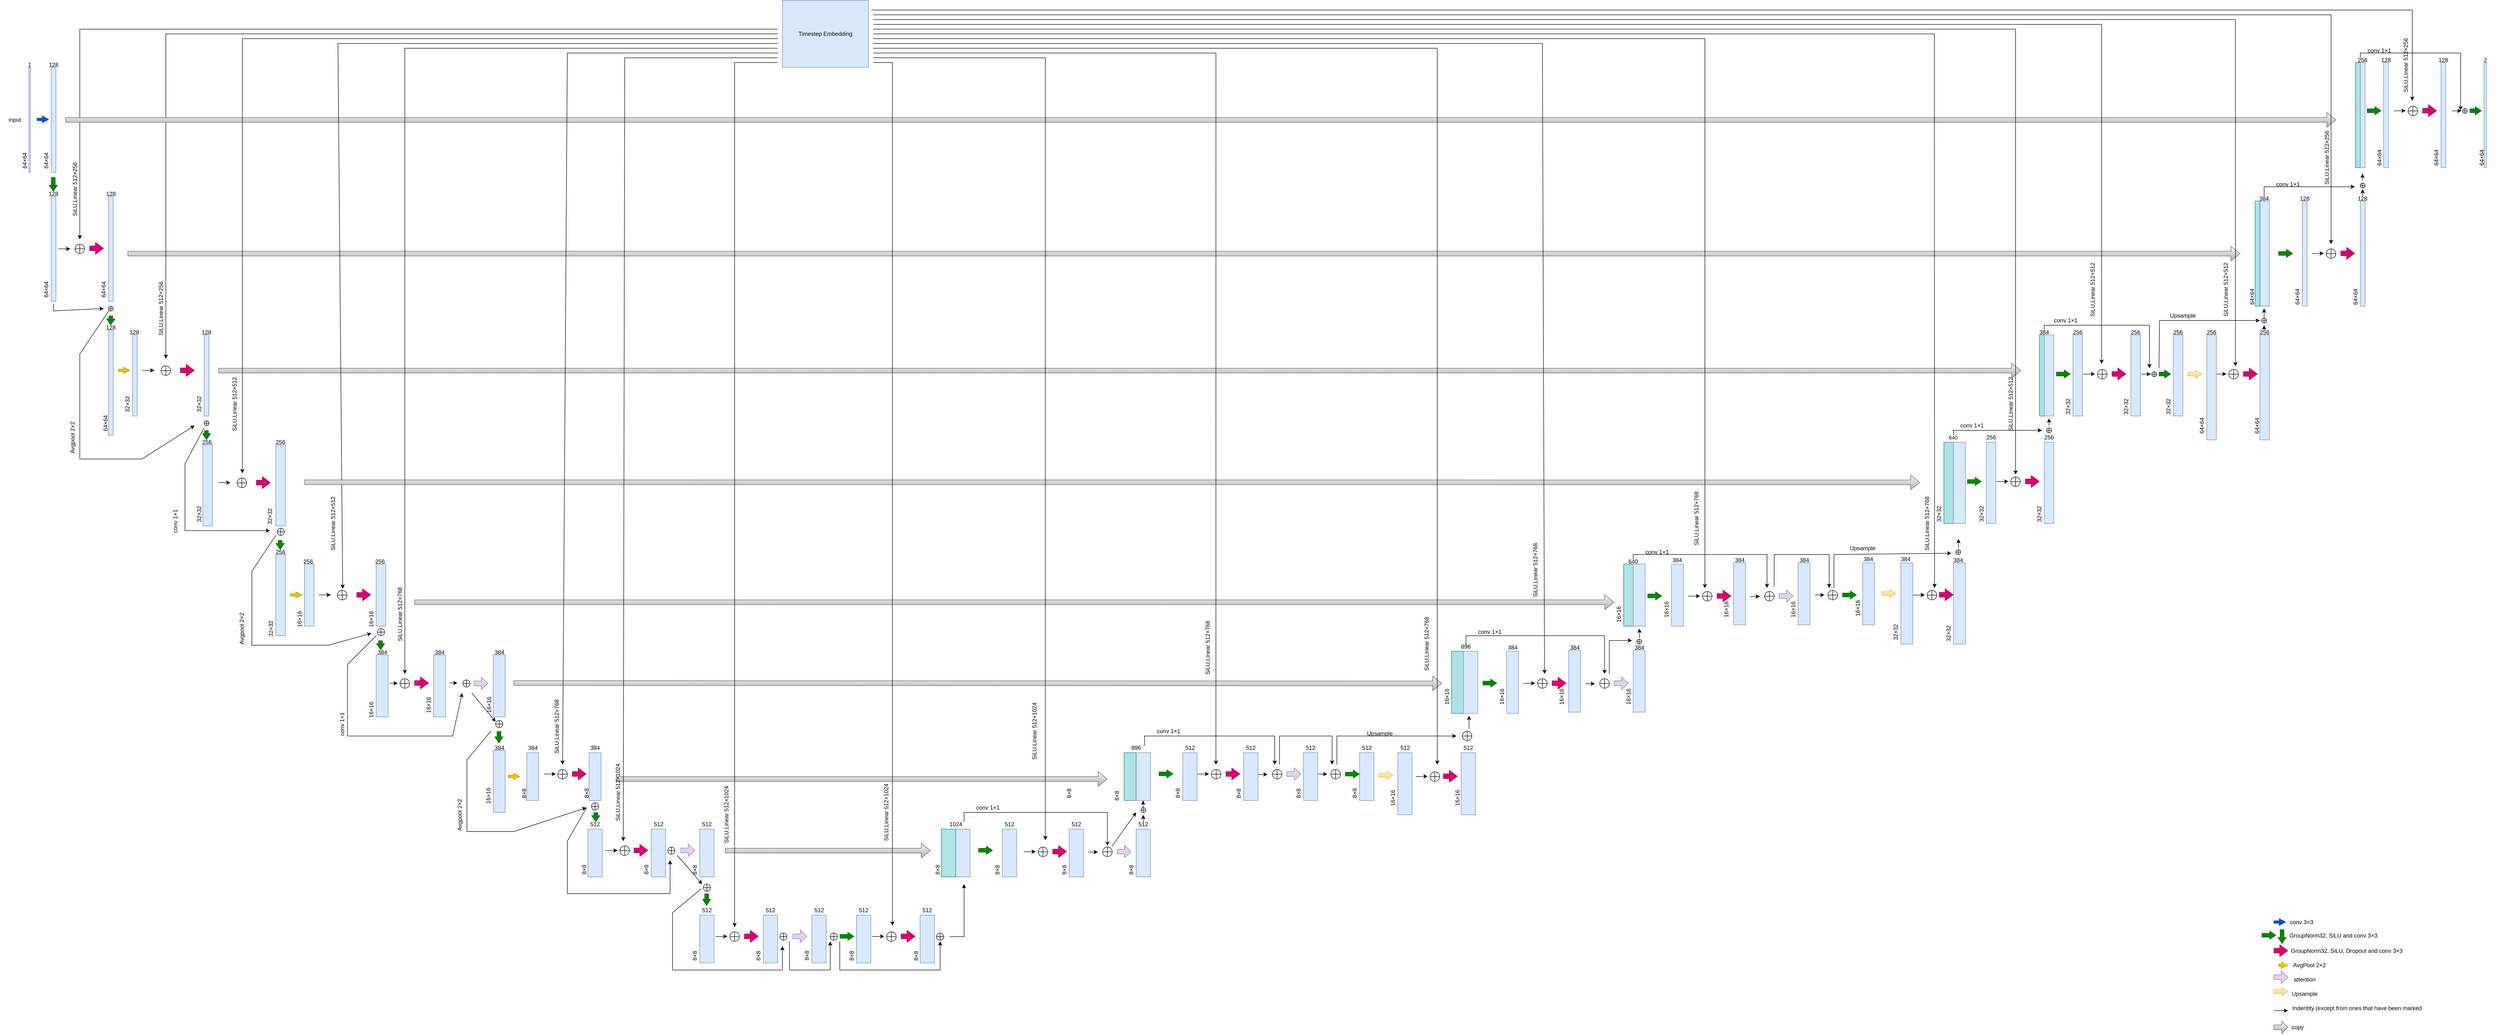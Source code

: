 <mxfile version="24.0.2" type="github">
  <diagram name="第 1 页" id="q3bWHm2L58lAG15mkt4E">
    <mxGraphModel dx="695" dy="379" grid="1" gridSize="10" guides="1" tooltips="1" connect="1" arrows="1" fold="1" page="1" pageScale="1" pageWidth="1920" pageHeight="1200" math="0" shadow="0">
      <root>
        <mxCell id="0" />
        <mxCell id="1" parent="0" />
        <mxCell id="F-AvcSZM3Icw-0o9ffVy-1" value="" style="rounded=0;whiteSpace=wrap;html=1;fillColor=#dae8fc;strokeColor=#6c8ebf;" parent="1" vertex="1">
          <mxGeometry x="163.5" y="150" width="3" height="220" as="geometry" />
        </mxCell>
        <mxCell id="F-AvcSZM3Icw-0o9ffVy-2" value="input" style="text;html=1;align=center;verticalAlign=middle;whiteSpace=wrap;rounded=0;rotation=0;" parent="1" vertex="1">
          <mxGeometry x="103.5" y="245" width="60" height="30" as="geometry" />
        </mxCell>
        <mxCell id="F-AvcSZM3Icw-0o9ffVy-3" value="." style="rounded=0;whiteSpace=wrap;html=1;fillColor=#dae8fc;strokeColor=#6c8ebf;movable=1;resizable=1;rotatable=1;deletable=1;editable=1;locked=0;connectable=1;" parent="1" vertex="1">
          <mxGeometry x="210" y="150" width="10" height="220" as="geometry" />
        </mxCell>
        <mxCell id="F-AvcSZM3Icw-0o9ffVy-6" value="64×64" style="text;html=1;align=center;verticalAlign=middle;whiteSpace=wrap;rounded=0;rotation=270;" parent="1" vertex="1">
          <mxGeometry x="125" y="330" width="60" height="30" as="geometry" />
        </mxCell>
        <mxCell id="F-AvcSZM3Icw-0o9ffVy-7" value="" style="rounded=0;whiteSpace=wrap;html=1;fillColor=#dae8fc;strokeColor=#6c8ebf;" parent="1" vertex="1">
          <mxGeometry x="210" y="420" width="10" height="220" as="geometry" />
        </mxCell>
        <mxCell id="F-AvcSZM3Icw-0o9ffVy-8" value="" style="shape=flexArrow;endArrow=classic;html=1;rounded=0;width=5;endSize=3.93;endWidth=8;fillColor=#0050ef;strokeColor=#001DBC;" parent="1" edge="1">
          <mxGeometry width="50" height="50" relative="1" as="geometry">
            <mxPoint x="180" y="259" as="sourcePoint" />
            <mxPoint x="205" y="259" as="targetPoint" />
          </mxGeometry>
        </mxCell>
        <mxCell id="F-AvcSZM3Icw-0o9ffVy-12" value="Timestep Embedding" style="text;html=1;align=center;verticalAlign=middle;whiteSpace=wrap;rounded=0;fillColor=#dae8fc;strokeColor=#6c8ebf;" parent="1" vertex="1">
          <mxGeometry x="1740" y="10" width="180" height="140" as="geometry" />
        </mxCell>
        <mxCell id="Vx3jgI6fcHf3V6xkGo4W-1" value="" style="shape=flexArrow;endArrow=classic;html=1;rounded=0;width=8;endSize=3.93;endWidth=8;fillColor=#008a00;strokeColor=#005700;" parent="1" edge="1">
          <mxGeometry width="50" height="50" relative="1" as="geometry">
            <mxPoint x="214.5" y="380" as="sourcePoint" />
            <mxPoint x="214.5" y="410" as="targetPoint" />
          </mxGeometry>
        </mxCell>
        <mxCell id="Vx3jgI6fcHf3V6xkGo4W-2" value="64×64" style="text;html=1;align=center;verticalAlign=middle;whiteSpace=wrap;rounded=0;rotation=270;" parent="1" vertex="1">
          <mxGeometry x="170" y="330" width="60" height="30" as="geometry" />
        </mxCell>
        <mxCell id="Vx3jgI6fcHf3V6xkGo4W-3" value="64×64" style="text;html=1;align=center;verticalAlign=middle;whiteSpace=wrap;rounded=0;rotation=270;" parent="1" vertex="1">
          <mxGeometry x="170" y="600" width="60" height="30" as="geometry" />
        </mxCell>
        <mxCell id="Vx3jgI6fcHf3V6xkGo4W-4" value="" style="shape=flexArrow;endArrow=classic;html=1;rounded=0;width=5;endSize=3.93;endWidth=8;fillColor=#0050ef;strokeColor=#001DBC;" parent="1" edge="1">
          <mxGeometry width="50" height="50" relative="1" as="geometry">
            <mxPoint x="4860" y="1939.5" as="sourcePoint" />
            <mxPoint x="4885" y="1939.5" as="targetPoint" />
          </mxGeometry>
        </mxCell>
        <mxCell id="Vx3jgI6fcHf3V6xkGo4W-5" value="conv 3×3&amp;nbsp;" style="text;html=1;align=center;verticalAlign=middle;whiteSpace=wrap;rounded=0;" parent="1" vertex="1">
          <mxGeometry x="4890" y="1925" width="60" height="30" as="geometry" />
        </mxCell>
        <mxCell id="Vx3jgI6fcHf3V6xkGo4W-7" value="GroupNorm32, SiLU and conv 3×3" style="text;html=1;align=center;verticalAlign=middle;whiteSpace=wrap;rounded=0;" parent="1" vertex="1">
          <mxGeometry x="4890" y="1950" width="190" height="35" as="geometry" />
        </mxCell>
        <mxCell id="Vx3jgI6fcHf3V6xkGo4W-9" value="" style="endArrow=classic;html=1;rounded=0;" parent="1" edge="1">
          <mxGeometry width="50" height="50" relative="1" as="geometry">
            <mxPoint x="1730" y="70" as="sourcePoint" />
            <mxPoint x="270" y="510" as="targetPoint" />
            <Array as="points">
              <mxPoint x="270" y="70" />
            </Array>
          </mxGeometry>
        </mxCell>
        <mxCell id="Vx3jgI6fcHf3V6xkGo4W-10" value="SiLU,Linear 512×256" style="text;html=1;align=center;verticalAlign=middle;whiteSpace=wrap;rounded=0;rotation=270;" parent="1" vertex="1">
          <mxGeometry x="200" y="390" width="120" height="30" as="geometry" />
        </mxCell>
        <mxCell id="Vx3jgI6fcHf3V6xkGo4W-13" value="" style="shape=orEllipse;perimeter=ellipsePerimeter;whiteSpace=wrap;html=1;backgroundOutline=1;" parent="1" vertex="1">
          <mxGeometry x="260" y="520" width="20" height="20" as="geometry" />
        </mxCell>
        <mxCell id="Vx3jgI6fcHf3V6xkGo4W-14" value="" style="endArrow=classic;html=1;rounded=0;" parent="1" edge="1">
          <mxGeometry width="50" height="50" relative="1" as="geometry">
            <mxPoint x="225" y="530" as="sourcePoint" />
            <mxPoint x="250" y="530" as="targetPoint" />
          </mxGeometry>
        </mxCell>
        <mxCell id="Vx3jgI6fcHf3V6xkGo4W-16" value="" style="shape=flexArrow;endArrow=classic;html=1;rounded=0;endWidth=14;endSize=5.27;fillColor=#d80073;strokeColor=#A50040;" parent="1" edge="1">
          <mxGeometry width="50" height="50" relative="1" as="geometry">
            <mxPoint x="290" y="529" as="sourcePoint" />
            <mxPoint x="320" y="529" as="targetPoint" />
          </mxGeometry>
        </mxCell>
        <mxCell id="Vx3jgI6fcHf3V6xkGo4W-17" value="" style="shape=flexArrow;endArrow=classic;html=1;rounded=0;endWidth=14;endSize=5.27;fillColor=#d80073;strokeColor=#A50040;" parent="1" edge="1">
          <mxGeometry width="50" height="50" relative="1" as="geometry">
            <mxPoint x="4860" y="1999.5" as="sourcePoint" />
            <mxPoint x="4890" y="1999.5" as="targetPoint" />
          </mxGeometry>
        </mxCell>
        <mxCell id="Vx3jgI6fcHf3V6xkGo4W-18" value="&lt;span style=&quot;text-align: center;&quot;&gt;GroupNorm32, SiLU, Dropout and conv 3×3&lt;/span&gt;" style="text;strokeColor=none;fillColor=none;align=left;verticalAlign=middle;spacingLeft=4;spacingRight=4;overflow=hidden;points=[[0,0.5],[1,0.5]];portConstraint=eastwest;rotatable=0;whiteSpace=wrap;html=1;" parent="1" vertex="1">
          <mxGeometry x="4890" y="1985" width="245" height="30" as="geometry" />
        </mxCell>
        <mxCell id="Vx3jgI6fcHf3V6xkGo4W-19" value="" style="rounded=0;whiteSpace=wrap;html=1;fillColor=#dae8fc;strokeColor=#6c8ebf;" parent="1" vertex="1">
          <mxGeometry x="330" y="420" width="10" height="220" as="geometry" />
        </mxCell>
        <mxCell id="Vx3jgI6fcHf3V6xkGo4W-20" value="64×64" style="text;html=1;align=center;verticalAlign=middle;whiteSpace=wrap;rounded=0;rotation=270;" parent="1" vertex="1">
          <mxGeometry x="290" y="600" width="60" height="30" as="geometry" />
        </mxCell>
        <mxCell id="Vx3jgI6fcHf3V6xkGo4W-22" value="" style="shape=flexArrow;endArrow=classic;html=1;rounded=0;width=8;endSize=3.93;endWidth=8;fillColor=#008a00;strokeColor=#005700;" parent="1" edge="1">
          <mxGeometry width="50" height="50" relative="1" as="geometry">
            <mxPoint x="335" y="670" as="sourcePoint" />
            <mxPoint x="334.52" y="690" as="targetPoint" />
          </mxGeometry>
        </mxCell>
        <mxCell id="Vx3jgI6fcHf3V6xkGo4W-23" value="" style="rounded=0;whiteSpace=wrap;html=1;fillColor=#dae8fc;strokeColor=#6c8ebf;" parent="1" vertex="1">
          <mxGeometry x="330" y="700" width="10" height="220" as="geometry" />
        </mxCell>
        <mxCell id="Vx3jgI6fcHf3V6xkGo4W-24" value="" style="shape=flexArrow;endArrow=classic;html=1;rounded=0;endWidth=7;endSize=4.07;fillColor=#e3c800;strokeColor=#B09500;width=5;" parent="1" edge="1">
          <mxGeometry width="50" height="50" relative="1" as="geometry">
            <mxPoint x="350" y="784.5" as="sourcePoint" />
            <mxPoint x="375.5" y="784.5" as="targetPoint" />
          </mxGeometry>
        </mxCell>
        <mxCell id="Vx3jgI6fcHf3V6xkGo4W-25" value="" style="rounded=0;whiteSpace=wrap;html=1;fillColor=#dae8fc;strokeColor=#6c8ebf;" parent="1" vertex="1">
          <mxGeometry x="380" y="710" width="10" height="170" as="geometry" />
        </mxCell>
        <mxCell id="Vx3jgI6fcHf3V6xkGo4W-27" value="" style="shape=flexArrow;endArrow=classic;html=1;rounded=0;endWidth=7;endSize=4.07;fillColor=#e3c800;strokeColor=#B09500;width=5;entryX=0;entryY=0.5;entryDx=0;entryDy=0;" parent="1" target="Vx3jgI6fcHf3V6xkGo4W-29" edge="1">
          <mxGeometry width="50" height="50" relative="1" as="geometry">
            <mxPoint x="4870" y="2030" as="sourcePoint" />
            <mxPoint x="4870" y="2040" as="targetPoint" />
          </mxGeometry>
        </mxCell>
        <mxCell id="Vx3jgI6fcHf3V6xkGo4W-28" value="64×64" style="text;html=1;align=center;verticalAlign=middle;whiteSpace=wrap;rounded=0;rotation=270;" parent="1" vertex="1">
          <mxGeometry x="294" y="880" width="60" height="30" as="geometry" />
        </mxCell>
        <mxCell id="Vx3jgI6fcHf3V6xkGo4W-29" value="AvgPool 2×2" style="text;html=1;align=center;verticalAlign=middle;whiteSpace=wrap;rounded=0;" parent="1" vertex="1">
          <mxGeometry x="4890" y="2015" width="90" height="30" as="geometry" />
        </mxCell>
        <mxCell id="Vx3jgI6fcHf3V6xkGo4W-30" value="32×32" style="text;html=1;align=center;verticalAlign=middle;whiteSpace=wrap;rounded=0;rotation=270;" parent="1" vertex="1">
          <mxGeometry x="340" y="840" width="60" height="30" as="geometry" />
        </mxCell>
        <mxCell id="Vx3jgI6fcHf3V6xkGo4W-31" value="" style="rounded=0;whiteSpace=wrap;html=1;fillColor=#dae8fc;strokeColor=#6c8ebf;" parent="1" vertex="1">
          <mxGeometry x="530" y="710" width="10" height="170" as="geometry" />
        </mxCell>
        <mxCell id="pJ0NSNoP0CJxz0oiVvN3-4" value="" style="shape=flexArrow;endArrow=classic;html=1;rounded=0;width=8;endSize=3.93;endWidth=8;fillColor=#008a00;strokeColor=#005700;" parent="1" edge="1">
          <mxGeometry width="50" height="50" relative="1" as="geometry">
            <mxPoint x="4877.5" y="1955" as="sourcePoint" />
            <mxPoint x="4877.5" y="1985" as="targetPoint" />
          </mxGeometry>
        </mxCell>
        <mxCell id="pJ0NSNoP0CJxz0oiVvN3-5" value="" style="shape=flexArrow;endArrow=classic;html=1;rounded=0;fillColor=#f5f5f5;gradientColor=#b3b3b3;strokeColor=#666666;" parent="1" edge="1">
          <mxGeometry width="50" height="50" relative="1" as="geometry">
            <mxPoint x="370" y="540" as="sourcePoint" />
            <mxPoint x="4790" y="540" as="targetPoint" />
          </mxGeometry>
        </mxCell>
        <mxCell id="pJ0NSNoP0CJxz0oiVvN3-6" value="" style="endArrow=classic;html=1;rounded=0;" parent="1" edge="1">
          <mxGeometry width="50" height="50" relative="1" as="geometry">
            <mxPoint x="1730" y="80" as="sourcePoint" />
            <mxPoint x="450" y="760" as="targetPoint" />
            <Array as="points">
              <mxPoint x="450" y="80" />
            </Array>
          </mxGeometry>
        </mxCell>
        <mxCell id="pJ0NSNoP0CJxz0oiVvN3-7" value="" style="shape=orEllipse;perimeter=ellipsePerimeter;whiteSpace=wrap;html=1;backgroundOutline=1;" parent="1" vertex="1">
          <mxGeometry x="440" y="775" width="20" height="20" as="geometry" />
        </mxCell>
        <mxCell id="pJ0NSNoP0CJxz0oiVvN3-9" value="" style="endArrow=classic;html=1;rounded=0;" parent="1" edge="1">
          <mxGeometry width="50" height="50" relative="1" as="geometry">
            <mxPoint x="401" y="784.5" as="sourcePoint" />
            <mxPoint x="426" y="784.5" as="targetPoint" />
          </mxGeometry>
        </mxCell>
        <mxCell id="pJ0NSNoP0CJxz0oiVvN3-12" value="SiLU,Linear 512×256" style="text;html=1;align=center;verticalAlign=middle;whiteSpace=wrap;rounded=0;rotation=270;" parent="1" vertex="1">
          <mxGeometry x="380" y="640" width="120" height="30" as="geometry" />
        </mxCell>
        <mxCell id="pJ0NSNoP0CJxz0oiVvN3-14" value="" style="shape=flexArrow;endArrow=classic;html=1;rounded=0;endWidth=14;endSize=5.27;fillColor=#d80073;strokeColor=#A50040;" parent="1" edge="1">
          <mxGeometry width="50" height="50" relative="1" as="geometry">
            <mxPoint x="480" y="784.5" as="sourcePoint" />
            <mxPoint x="510" y="784.5" as="targetPoint" />
          </mxGeometry>
        </mxCell>
        <mxCell id="pJ0NSNoP0CJxz0oiVvN3-15" value="1" style="text;html=1;align=center;verticalAlign=middle;whiteSpace=wrap;rounded=0;" parent="1" vertex="1">
          <mxGeometry x="135" y="130" width="60" height="30" as="geometry" />
        </mxCell>
        <mxCell id="pJ0NSNoP0CJxz0oiVvN3-16" value="128" style="text;html=1;align=center;verticalAlign=middle;whiteSpace=wrap;rounded=0;" parent="1" vertex="1">
          <mxGeometry x="185" y="130" width="60" height="30" as="geometry" />
        </mxCell>
        <mxCell id="pJ0NSNoP0CJxz0oiVvN3-17" value="128" style="text;html=1;align=center;verticalAlign=middle;whiteSpace=wrap;rounded=0;" parent="1" vertex="1">
          <mxGeometry x="185" y="400" width="60" height="30" as="geometry" />
        </mxCell>
        <mxCell id="pJ0NSNoP0CJxz0oiVvN3-18" value="128" style="text;html=1;align=center;verticalAlign=middle;whiteSpace=wrap;rounded=0;" parent="1" vertex="1">
          <mxGeometry x="305" y="400" width="60" height="30" as="geometry" />
        </mxCell>
        <mxCell id="pJ0NSNoP0CJxz0oiVvN3-19" value="128" style="text;html=1;align=center;verticalAlign=middle;whiteSpace=wrap;rounded=0;" parent="1" vertex="1">
          <mxGeometry x="305" y="680" width="60" height="30" as="geometry" />
        </mxCell>
        <mxCell id="pJ0NSNoP0CJxz0oiVvN3-21" value="128" style="text;html=1;align=center;verticalAlign=middle;whiteSpace=wrap;rounded=0;" parent="1" vertex="1">
          <mxGeometry x="354" y="690" width="60" height="30" as="geometry" />
        </mxCell>
        <mxCell id="pJ0NSNoP0CJxz0oiVvN3-22" value="128" style="text;html=1;align=center;verticalAlign=middle;whiteSpace=wrap;rounded=0;" parent="1" vertex="1">
          <mxGeometry x="505" y="690" width="60" height="30" as="geometry" />
        </mxCell>
        <mxCell id="pJ0NSNoP0CJxz0oiVvN3-23" value="32×32" style="text;html=1;align=center;verticalAlign=middle;whiteSpace=wrap;rounded=0;rotation=270;" parent="1" vertex="1">
          <mxGeometry x="490" y="840" width="60" height="30" as="geometry" />
        </mxCell>
        <mxCell id="pJ0NSNoP0CJxz0oiVvN3-24" value="" style="shape=flexArrow;endArrow=classic;html=1;rounded=0;fillColor=#f5f5f5;gradientColor=#b3b3b3;strokeColor=#666666;" parent="1" edge="1">
          <mxGeometry width="50" height="50" relative="1" as="geometry">
            <mxPoint x="560" y="785" as="sourcePoint" />
            <mxPoint x="4331.231" y="785" as="targetPoint" />
          </mxGeometry>
        </mxCell>
        <mxCell id="pJ0NSNoP0CJxz0oiVvN3-26" value="" style="rounded=0;whiteSpace=wrap;html=1;fillColor=#dae8fc;strokeColor=#6c8ebf;" parent="1" vertex="1">
          <mxGeometry x="527.5" y="940" width="20" height="170" as="geometry" />
        </mxCell>
        <mxCell id="pJ0NSNoP0CJxz0oiVvN3-27" value="32×32" style="text;html=1;align=center;verticalAlign=middle;whiteSpace=wrap;rounded=0;rotation=270;" parent="1" vertex="1">
          <mxGeometry x="490" y="1070" width="60" height="30" as="geometry" />
        </mxCell>
        <mxCell id="pJ0NSNoP0CJxz0oiVvN3-28" value="256" style="text;html=1;align=center;verticalAlign=middle;whiteSpace=wrap;rounded=0;" parent="1" vertex="1">
          <mxGeometry x="505.5" y="920" width="60" height="30" as="geometry" />
        </mxCell>
        <mxCell id="pJ0NSNoP0CJxz0oiVvN3-29" value="" style="rounded=0;whiteSpace=wrap;html=1;fillColor=#dae8fc;strokeColor=#6c8ebf;" parent="1" vertex="1">
          <mxGeometry x="680" y="940" width="20" height="170" as="geometry" />
        </mxCell>
        <mxCell id="pJ0NSNoP0CJxz0oiVvN3-30" value="32×32" style="text;html=1;align=center;verticalAlign=middle;whiteSpace=wrap;rounded=0;rotation=270;" parent="1" vertex="1">
          <mxGeometry x="638" y="1075" width="60" height="30" as="geometry" />
        </mxCell>
        <mxCell id="pJ0NSNoP0CJxz0oiVvN3-31" value="" style="rounded=0;whiteSpace=wrap;html=1;fillColor=#dae8fc;strokeColor=#6c8ebf;" parent="1" vertex="1">
          <mxGeometry x="680" y="1170" width="20" height="170" as="geometry" />
        </mxCell>
        <mxCell id="pJ0NSNoP0CJxz0oiVvN3-32" value="32×32" style="text;html=1;align=center;verticalAlign=middle;whiteSpace=wrap;rounded=0;rotation=270;" parent="1" vertex="1">
          <mxGeometry x="640" y="1310" width="60" height="30" as="geometry" />
        </mxCell>
        <mxCell id="pJ0NSNoP0CJxz0oiVvN3-33" value="256" style="text;html=1;align=center;verticalAlign=middle;whiteSpace=wrap;rounded=0;" parent="1" vertex="1">
          <mxGeometry x="660" y="920" width="60" height="30" as="geometry" />
        </mxCell>
        <mxCell id="pJ0NSNoP0CJxz0oiVvN3-34" value="256" style="text;html=1;align=center;verticalAlign=middle;whiteSpace=wrap;rounded=0;" parent="1" vertex="1">
          <mxGeometry x="660" y="1150" width="60" height="30" as="geometry" />
        </mxCell>
        <mxCell id="pJ0NSNoP0CJxz0oiVvN3-37" value="" style="shape=flexArrow;endArrow=classic;html=1;rounded=0;fillColor=#f5f5f5;gradientColor=#b3b3b3;strokeColor=#666666;" parent="1" edge="1">
          <mxGeometry width="50" height="50" relative="1" as="geometry">
            <mxPoint x="240" y="260" as="sourcePoint" />
            <mxPoint x="4990.667" y="260" as="targetPoint" />
          </mxGeometry>
        </mxCell>
        <mxCell id="pJ0NSNoP0CJxz0oiVvN3-38" style="edgeStyle=orthogonalEdgeStyle;rounded=0;orthogonalLoop=1;jettySize=auto;html=1;exitX=0.5;exitY=1;exitDx=0;exitDy=0;" parent="1" source="pJ0NSNoP0CJxz0oiVvN3-34" target="pJ0NSNoP0CJxz0oiVvN3-34" edge="1">
          <mxGeometry relative="1" as="geometry" />
        </mxCell>
        <mxCell id="pJ0NSNoP0CJxz0oiVvN3-39" value="" style="endArrow=classic;html=1;rounded=0;" parent="1" edge="1">
          <mxGeometry width="50" height="50" relative="1" as="geometry">
            <mxPoint x="1730.762" y="90" as="sourcePoint" />
            <mxPoint x="610" y="1000" as="targetPoint" />
            <Array as="points">
              <mxPoint x="610" y="90" />
            </Array>
          </mxGeometry>
        </mxCell>
        <mxCell id="pJ0NSNoP0CJxz0oiVvN3-40" value="" style="shape=orEllipse;perimeter=ellipsePerimeter;whiteSpace=wrap;html=1;backgroundOutline=1;" parent="1" vertex="1">
          <mxGeometry x="599" y="1010" width="20" height="20" as="geometry" />
        </mxCell>
        <mxCell id="pJ0NSNoP0CJxz0oiVvN3-41" value="" style="endArrow=classic;html=1;rounded=0;" parent="1" edge="1">
          <mxGeometry width="50" height="50" relative="1" as="geometry">
            <mxPoint x="560" y="1019.5" as="sourcePoint" />
            <mxPoint x="585" y="1019.5" as="targetPoint" />
          </mxGeometry>
        </mxCell>
        <mxCell id="pJ0NSNoP0CJxz0oiVvN3-42" value="" style="shape=flexArrow;endArrow=classic;html=1;rounded=0;endWidth=14;endSize=5.27;fillColor=#d80073;strokeColor=#A50040;" parent="1" edge="1">
          <mxGeometry width="50" height="50" relative="1" as="geometry">
            <mxPoint x="639" y="1019.5" as="sourcePoint" />
            <mxPoint x="669" y="1019.5" as="targetPoint" />
          </mxGeometry>
        </mxCell>
        <mxCell id="pJ0NSNoP0CJxz0oiVvN3-43" value="" style="shape=flexArrow;endArrow=classic;html=1;rounded=0;width=8;endSize=3.93;endWidth=8;fillColor=#008a00;strokeColor=#005700;" parent="1" edge="1">
          <mxGeometry width="50" height="50" relative="1" as="geometry">
            <mxPoint x="689" y="1140" as="sourcePoint" />
            <mxPoint x="689.38" y="1160" as="targetPoint" />
          </mxGeometry>
        </mxCell>
        <mxCell id="pJ0NSNoP0CJxz0oiVvN3-44" value="" style="shape=flexArrow;endArrow=classic;html=1;rounded=0;endWidth=7;endSize=4.07;fillColor=#e3c800;strokeColor=#B09500;width=5;" parent="1" edge="1">
          <mxGeometry width="50" height="50" relative="1" as="geometry">
            <mxPoint x="710" y="1254.5" as="sourcePoint" />
            <mxPoint x="735.5" y="1254.5" as="targetPoint" />
          </mxGeometry>
        </mxCell>
        <mxCell id="pJ0NSNoP0CJxz0oiVvN3-45" value="" style="rounded=0;whiteSpace=wrap;html=1;fillColor=#dae8fc;strokeColor=#6c8ebf;" parent="1" vertex="1">
          <mxGeometry x="740" y="1190" width="20" height="130" as="geometry" />
        </mxCell>
        <mxCell id="pJ0NSNoP0CJxz0oiVvN3-46" value="16×16" style="text;html=1;align=center;verticalAlign=middle;whiteSpace=wrap;rounded=0;rotation=270;" parent="1" vertex="1">
          <mxGeometry x="700" y="1290" width="60" height="30" as="geometry" />
        </mxCell>
        <mxCell id="pJ0NSNoP0CJxz0oiVvN3-47" style="edgeStyle=orthogonalEdgeStyle;rounded=0;orthogonalLoop=1;jettySize=auto;html=1;exitX=0.5;exitY=1;exitDx=0;exitDy=0;" parent="1" edge="1">
          <mxGeometry relative="1" as="geometry">
            <mxPoint x="750" y="1180" as="sourcePoint" />
            <mxPoint x="750" y="1180" as="targetPoint" />
          </mxGeometry>
        </mxCell>
        <mxCell id="pJ0NSNoP0CJxz0oiVvN3-48" value="" style="shape=orEllipse;perimeter=ellipsePerimeter;whiteSpace=wrap;html=1;backgroundOutline=1;" parent="1" vertex="1">
          <mxGeometry x="809" y="1245" width="20" height="20" as="geometry" />
        </mxCell>
        <mxCell id="pJ0NSNoP0CJxz0oiVvN3-49" value="" style="endArrow=classic;html=1;rounded=0;" parent="1" edge="1">
          <mxGeometry width="50" height="50" relative="1" as="geometry">
            <mxPoint x="770" y="1254.5" as="sourcePoint" />
            <mxPoint x="795" y="1254.5" as="targetPoint" />
          </mxGeometry>
        </mxCell>
        <mxCell id="pJ0NSNoP0CJxz0oiVvN3-50" value="" style="shape=flexArrow;endArrow=classic;html=1;rounded=0;endWidth=14;endSize=5.27;fillColor=#d80073;strokeColor=#A50040;" parent="1" edge="1">
          <mxGeometry width="50" height="50" relative="1" as="geometry">
            <mxPoint x="849" y="1254.5" as="sourcePoint" />
            <mxPoint x="879" y="1254.5" as="targetPoint" />
          </mxGeometry>
        </mxCell>
        <mxCell id="pJ0NSNoP0CJxz0oiVvN3-51" value="256" style="text;html=1;align=center;verticalAlign=middle;whiteSpace=wrap;rounded=0;" parent="1" vertex="1">
          <mxGeometry x="718" y="1170" width="60" height="30" as="geometry" />
        </mxCell>
        <mxCell id="pJ0NSNoP0CJxz0oiVvN3-52" value="" style="rounded=0;whiteSpace=wrap;html=1;fillColor=#dae8fc;strokeColor=#6c8ebf;" parent="1" vertex="1">
          <mxGeometry x="890" y="1190" width="20" height="130" as="geometry" />
        </mxCell>
        <mxCell id="pJ0NSNoP0CJxz0oiVvN3-53" value="" style="endArrow=classic;html=1;rounded=0;" parent="1" edge="1">
          <mxGeometry width="50" height="50" relative="1" as="geometry">
            <mxPoint x="1730" y="100" as="sourcePoint" />
            <mxPoint x="820" y="1241.6" as="targetPoint" />
            <Array as="points">
              <mxPoint x="810" y="100" />
            </Array>
          </mxGeometry>
        </mxCell>
        <mxCell id="pJ0NSNoP0CJxz0oiVvN3-54" value="256" style="text;html=1;align=center;verticalAlign=middle;whiteSpace=wrap;rounded=0;" parent="1" vertex="1">
          <mxGeometry x="868" y="1170" width="60" height="30" as="geometry" />
        </mxCell>
        <mxCell id="pJ0NSNoP0CJxz0oiVvN3-55" value="" style="shape=flexArrow;endArrow=classic;html=1;rounded=0;width=8;endSize=3.93;endWidth=8;fillColor=#008a00;strokeColor=#005700;" parent="1" edge="1">
          <mxGeometry width="50" height="50" relative="1" as="geometry">
            <mxPoint x="899" y="1350" as="sourcePoint" />
            <mxPoint x="899.38" y="1370" as="targetPoint" />
          </mxGeometry>
        </mxCell>
        <mxCell id="pJ0NSNoP0CJxz0oiVvN3-56" value="16×16" style="text;html=1;align=center;verticalAlign=middle;whiteSpace=wrap;rounded=0;rotation=270;" parent="1" vertex="1">
          <mxGeometry x="850" y="1290" width="60" height="30" as="geometry" />
        </mxCell>
        <mxCell id="pJ0NSNoP0CJxz0oiVvN3-57" value="" style="rounded=0;whiteSpace=wrap;html=1;fillColor=#dae8fc;strokeColor=#6c8ebf;" parent="1" vertex="1">
          <mxGeometry x="890" y="1380" width="25" height="130" as="geometry" />
        </mxCell>
        <mxCell id="pJ0NSNoP0CJxz0oiVvN3-58" value="384" style="text;html=1;align=center;verticalAlign=middle;whiteSpace=wrap;rounded=0;" parent="1" vertex="1">
          <mxGeometry x="872.5" y="1360" width="60" height="30" as="geometry" />
        </mxCell>
        <mxCell id="pJ0NSNoP0CJxz0oiVvN3-59" value="16×16" style="text;html=1;align=center;verticalAlign=middle;whiteSpace=wrap;rounded=0;rotation=270;" parent="1" vertex="1">
          <mxGeometry x="850" y="1480" width="60" height="30" as="geometry" />
        </mxCell>
        <mxCell id="pJ0NSNoP0CJxz0oiVvN3-60" value="" style="rounded=0;whiteSpace=wrap;html=1;fillColor=#dae8fc;strokeColor=#6c8ebf;" parent="1" vertex="1">
          <mxGeometry x="1010" y="1380" width="25" height="130" as="geometry" />
        </mxCell>
        <mxCell id="pJ0NSNoP0CJxz0oiVvN3-61" value="16×16" style="text;html=1;align=center;verticalAlign=middle;whiteSpace=wrap;rounded=0;rotation=270;" parent="1" vertex="1">
          <mxGeometry x="970" y="1470" width="60" height="30" as="geometry" />
        </mxCell>
        <mxCell id="pJ0NSNoP0CJxz0oiVvN3-62" value="384" style="text;html=1;align=center;verticalAlign=middle;whiteSpace=wrap;rounded=0;" parent="1" vertex="1">
          <mxGeometry x="992.5" y="1360" width="60" height="30" as="geometry" />
        </mxCell>
        <mxCell id="pJ0NSNoP0CJxz0oiVvN3-63" value="" style="shape=orEllipse;perimeter=ellipsePerimeter;whiteSpace=wrap;html=1;backgroundOutline=1;" parent="1" vertex="1">
          <mxGeometry x="940" y="1430" width="20" height="20" as="geometry" />
        </mxCell>
        <mxCell id="pJ0NSNoP0CJxz0oiVvN3-64" value="" style="endArrow=classic;html=1;rounded=0;" parent="1" edge="1">
          <mxGeometry width="50" height="50" relative="1" as="geometry">
            <mxPoint x="918" y="1439.5" as="sourcePoint" />
            <mxPoint x="935" y="1439.5" as="targetPoint" />
          </mxGeometry>
        </mxCell>
        <mxCell id="pJ0NSNoP0CJxz0oiVvN3-65" value="" style="shape=flexArrow;endArrow=classic;html=1;rounded=0;endWidth=14;endSize=5.27;fillColor=#d80073;strokeColor=#A50040;" parent="1" edge="1">
          <mxGeometry width="50" height="50" relative="1" as="geometry">
            <mxPoint x="970" y="1438.95" as="sourcePoint" />
            <mxPoint x="1000" y="1438.95" as="targetPoint" />
          </mxGeometry>
        </mxCell>
        <mxCell id="pJ0NSNoP0CJxz0oiVvN3-67" value="" style="shape=flexArrow;endArrow=classic;html=1;rounded=0;endWidth=15;endSize=4.2;fillColor=#e1d5e7;strokeColor=#9673a6;" parent="1" edge="1">
          <mxGeometry width="50" height="50" relative="1" as="geometry">
            <mxPoint x="1095" y="1440" as="sourcePoint" />
            <mxPoint x="1124" y="1440" as="targetPoint" />
          </mxGeometry>
        </mxCell>
        <mxCell id="pJ0NSNoP0CJxz0oiVvN3-68" value="" style="shape=flexArrow;endArrow=classic;html=1;rounded=0;endWidth=15;endSize=4.2;fillColor=#e1d5e7;strokeColor=#9673a6;" parent="1" edge="1">
          <mxGeometry width="50" height="50" relative="1" as="geometry">
            <mxPoint x="4860" y="2055" as="sourcePoint" />
            <mxPoint x="4890" y="2055" as="targetPoint" />
          </mxGeometry>
        </mxCell>
        <mxCell id="pJ0NSNoP0CJxz0oiVvN3-69" value="attention" style="text;html=1;align=center;verticalAlign=middle;whiteSpace=wrap;rounded=0;" parent="1" vertex="1">
          <mxGeometry x="4895" y="2045" width="60" height="30" as="geometry" />
        </mxCell>
        <mxCell id="pJ0NSNoP0CJxz0oiVvN3-70" value="" style="rounded=0;whiteSpace=wrap;html=1;fillColor=#dae8fc;strokeColor=#6c8ebf;" parent="1" vertex="1">
          <mxGeometry x="1135" y="1380" width="25" height="130" as="geometry" />
        </mxCell>
        <mxCell id="pJ0NSNoP0CJxz0oiVvN3-71" value="16×16" style="text;html=1;align=center;verticalAlign=middle;whiteSpace=wrap;rounded=0;rotation=270;" parent="1" vertex="1">
          <mxGeometry x="1096.5" y="1470" width="60" height="30" as="geometry" />
        </mxCell>
        <mxCell id="pJ0NSNoP0CJxz0oiVvN3-72" value="384" style="text;html=1;align=center;verticalAlign=middle;whiteSpace=wrap;rounded=0;" parent="1" vertex="1">
          <mxGeometry x="1117.5" y="1360" width="60" height="30" as="geometry" />
        </mxCell>
        <mxCell id="pJ0NSNoP0CJxz0oiVvN3-73" value="" style="shape=flexArrow;endArrow=classic;html=1;rounded=0;width=8;endSize=3.93;endWidth=8;fillColor=#008a00;strokeColor=#005700;" parent="1" edge="1">
          <mxGeometry width="50" height="50" relative="1" as="geometry">
            <mxPoint x="1146.88" y="1540" as="sourcePoint" />
            <mxPoint x="1146.88" y="1565" as="targetPoint" />
          </mxGeometry>
        </mxCell>
        <mxCell id="pJ0NSNoP0CJxz0oiVvN3-74" value="" style="rounded=0;whiteSpace=wrap;html=1;fillColor=#dae8fc;strokeColor=#6c8ebf;" parent="1" vertex="1">
          <mxGeometry x="1135" y="1580" width="25" height="130" as="geometry" />
        </mxCell>
        <mxCell id="pJ0NSNoP0CJxz0oiVvN3-75" value="384" style="text;html=1;align=center;verticalAlign=middle;whiteSpace=wrap;rounded=0;" parent="1" vertex="1">
          <mxGeometry x="1117.5" y="1560" width="60" height="30" as="geometry" />
        </mxCell>
        <mxCell id="pJ0NSNoP0CJxz0oiVvN3-76" value="16×16" style="text;html=1;align=center;verticalAlign=middle;whiteSpace=wrap;rounded=0;rotation=270;" parent="1" vertex="1">
          <mxGeometry x="1095" y="1660" width="60" height="30" as="geometry" />
        </mxCell>
        <mxCell id="pJ0NSNoP0CJxz0oiVvN3-77" value="" style="rounded=0;whiteSpace=wrap;html=1;fillColor=#dae8fc;strokeColor=#6c8ebf;" parent="1" vertex="1">
          <mxGeometry x="1335.5" y="1585" width="25" height="100" as="geometry" />
        </mxCell>
        <mxCell id="pJ0NSNoP0CJxz0oiVvN3-78" value="8×8" style="text;html=1;align=center;verticalAlign=middle;whiteSpace=wrap;rounded=0;rotation=270;" parent="1" vertex="1">
          <mxGeometry x="1300.5" y="1655" width="60" height="30" as="geometry" />
        </mxCell>
        <mxCell id="pJ0NSNoP0CJxz0oiVvN3-79" value="384" style="text;html=1;align=center;verticalAlign=middle;whiteSpace=wrap;rounded=0;" parent="1" vertex="1">
          <mxGeometry x="1318" y="1560" width="60" height="30" as="geometry" />
        </mxCell>
        <mxCell id="pJ0NSNoP0CJxz0oiVvN3-80" value="" style="shape=orEllipse;perimeter=ellipsePerimeter;whiteSpace=wrap;html=1;backgroundOutline=1;" parent="1" vertex="1">
          <mxGeometry x="1270" y="1620" width="20" height="20" as="geometry" />
        </mxCell>
        <mxCell id="pJ0NSNoP0CJxz0oiVvN3-81" value="" style="endArrow=classic;html=1;rounded=0;" parent="1" edge="1">
          <mxGeometry width="50" height="50" relative="1" as="geometry">
            <mxPoint x="1241" y="1629.6" as="sourcePoint" />
            <mxPoint x="1266" y="1629.6" as="targetPoint" />
          </mxGeometry>
        </mxCell>
        <mxCell id="pJ0NSNoP0CJxz0oiVvN3-82" value="" style="shape=flexArrow;endArrow=classic;html=1;rounded=0;endWidth=14;endSize=5.27;fillColor=#d80073;strokeColor=#A50040;" parent="1" edge="1">
          <mxGeometry width="50" height="50" relative="1" as="geometry">
            <mxPoint x="1300" y="1629.47" as="sourcePoint" />
            <mxPoint x="1330" y="1629.47" as="targetPoint" />
          </mxGeometry>
        </mxCell>
        <mxCell id="pJ0NSNoP0CJxz0oiVvN3-83" value="" style="shape=flexArrow;endArrow=classic;html=1;rounded=0;endWidth=15;endSize=4.2;fillColor=#e1d5e7;strokeColor=#9673a6;" parent="1" edge="1">
          <mxGeometry width="50" height="50" relative="1" as="geometry">
            <mxPoint x="1527" y="1789.44" as="sourcePoint" />
            <mxPoint x="1557" y="1789.44" as="targetPoint" />
          </mxGeometry>
        </mxCell>
        <mxCell id="pJ0NSNoP0CJxz0oiVvN3-84" value="" style="rounded=0;whiteSpace=wrap;html=1;fillColor=#dae8fc;strokeColor=#6c8ebf;" parent="1" vertex="1">
          <mxGeometry x="1333" y="1745" width="30" height="100" as="geometry" />
        </mxCell>
        <mxCell id="pJ0NSNoP0CJxz0oiVvN3-86" value="512" style="text;html=1;align=center;verticalAlign=middle;whiteSpace=wrap;rounded=0;" parent="1" vertex="1">
          <mxGeometry x="1318" y="1720" width="60" height="30" as="geometry" />
        </mxCell>
        <mxCell id="pJ0NSNoP0CJxz0oiVvN3-89" value="" style="rounded=0;whiteSpace=wrap;html=1;fillColor=#dae8fc;strokeColor=#6c8ebf;" parent="1" vertex="1">
          <mxGeometry x="1205" y="1585" width="25" height="100" as="geometry" />
        </mxCell>
        <mxCell id="pJ0NSNoP0CJxz0oiVvN3-90" value="384" style="text;html=1;align=center;verticalAlign=middle;whiteSpace=wrap;rounded=0;" parent="1" vertex="1">
          <mxGeometry x="1187.5" y="1560" width="60" height="30" as="geometry" />
        </mxCell>
        <mxCell id="pJ0NSNoP0CJxz0oiVvN3-91" value="8×8" style="text;html=1;align=center;verticalAlign=middle;whiteSpace=wrap;rounded=0;rotation=270;" parent="1" vertex="1">
          <mxGeometry x="1170" y="1655" width="60" height="30" as="geometry" />
        </mxCell>
        <mxCell id="pJ0NSNoP0CJxz0oiVvN3-92" value="" style="shape=flexArrow;endArrow=classic;html=1;rounded=0;endWidth=7;endSize=4.07;fillColor=#e3c800;strokeColor=#B09500;width=5;" parent="1" edge="1">
          <mxGeometry width="50" height="50" relative="1" as="geometry">
            <mxPoint x="1165.5" y="1634.6" as="sourcePoint" />
            <mxPoint x="1191" y="1634.6" as="targetPoint" />
          </mxGeometry>
        </mxCell>
        <mxCell id="pJ0NSNoP0CJxz0oiVvN3-94" value="8×8" style="text;html=1;align=center;verticalAlign=middle;whiteSpace=wrap;rounded=0;rotation=270;" parent="1" vertex="1">
          <mxGeometry x="1295.5" y="1815" width="60" height="30" as="geometry" />
        </mxCell>
        <mxCell id="pJ0NSNoP0CJxz0oiVvN3-95" value="" style="shape=flexArrow;endArrow=classic;html=1;rounded=0;width=8;endSize=3.93;endWidth=8;fillColor=#008a00;strokeColor=#005700;" parent="1" edge="1">
          <mxGeometry width="50" height="50" relative="1" as="geometry">
            <mxPoint x="1349.45" y="1710" as="sourcePoint" />
            <mxPoint x="1349.45" y="1730" as="targetPoint" />
          </mxGeometry>
        </mxCell>
        <mxCell id="pJ0NSNoP0CJxz0oiVvN3-99" value="" style="shape=orEllipse;perimeter=ellipsePerimeter;whiteSpace=wrap;html=1;backgroundOutline=1;" parent="1" vertex="1">
          <mxGeometry x="1400" y="1780" width="20" height="20" as="geometry" />
        </mxCell>
        <mxCell id="pJ0NSNoP0CJxz0oiVvN3-100" value="" style="endArrow=classic;html=1;rounded=0;" parent="1" edge="1">
          <mxGeometry width="50" height="50" relative="1" as="geometry">
            <mxPoint x="1370" y="1790" as="sourcePoint" />
            <mxPoint x="1395" y="1789.6" as="targetPoint" />
          </mxGeometry>
        </mxCell>
        <mxCell id="pJ0NSNoP0CJxz0oiVvN3-101" value="" style="shape=flexArrow;endArrow=classic;html=1;rounded=0;endWidth=14;endSize=5.27;fillColor=#d80073;strokeColor=#A50040;" parent="1" edge="1">
          <mxGeometry width="50" height="50" relative="1" as="geometry">
            <mxPoint x="1429" y="1789.5" as="sourcePoint" />
            <mxPoint x="1459" y="1789.5" as="targetPoint" />
          </mxGeometry>
        </mxCell>
        <mxCell id="pJ0NSNoP0CJxz0oiVvN3-102" value="" style="rounded=0;whiteSpace=wrap;html=1;fillColor=#dae8fc;strokeColor=#6c8ebf;" parent="1" vertex="1">
          <mxGeometry x="1465.5" y="1745" width="30" height="100" as="geometry" />
        </mxCell>
        <mxCell id="pJ0NSNoP0CJxz0oiVvN3-103" value="512" style="text;html=1;align=center;verticalAlign=middle;whiteSpace=wrap;rounded=0;" parent="1" vertex="1">
          <mxGeometry x="1450.5" y="1720" width="60" height="30" as="geometry" />
        </mxCell>
        <mxCell id="pJ0NSNoP0CJxz0oiVvN3-104" value="8×8" style="text;html=1;align=center;verticalAlign=middle;whiteSpace=wrap;rounded=0;rotation=270;" parent="1" vertex="1">
          <mxGeometry x="1425.5" y="1815" width="60" height="30" as="geometry" />
        </mxCell>
        <mxCell id="pJ0NSNoP0CJxz0oiVvN3-105" value="" style="rounded=0;whiteSpace=wrap;html=1;fillColor=#dae8fc;strokeColor=#6c8ebf;" parent="1" vertex="1">
          <mxGeometry x="1567" y="1745" width="30" height="100" as="geometry" />
        </mxCell>
        <mxCell id="pJ0NSNoP0CJxz0oiVvN3-106" value="512" style="text;html=1;align=center;verticalAlign=middle;whiteSpace=wrap;rounded=0;" parent="1" vertex="1">
          <mxGeometry x="1552" y="1720" width="60" height="30" as="geometry" />
        </mxCell>
        <mxCell id="pJ0NSNoP0CJxz0oiVvN3-107" value="8×8" style="text;html=1;align=center;verticalAlign=middle;whiteSpace=wrap;rounded=0;rotation=270;" parent="1" vertex="1">
          <mxGeometry x="1527" y="1815" width="60" height="30" as="geometry" />
        </mxCell>
        <mxCell id="pJ0NSNoP0CJxz0oiVvN3-108" value="" style="endArrow=classic;html=1;rounded=0;exitX=0;exitY=1;exitDx=0;exitDy=0;" parent="1" source="Vx3jgI6fcHf3V6xkGo4W-3" edge="1">
          <mxGeometry width="50" height="50" relative="1" as="geometry">
            <mxPoint x="180" y="654" as="sourcePoint" />
            <mxPoint x="320" y="655" as="targetPoint" />
            <Array as="points">
              <mxPoint x="215" y="660" />
            </Array>
          </mxGeometry>
        </mxCell>
        <mxCell id="pJ0NSNoP0CJxz0oiVvN3-109" value="" style="shape=orEllipse;perimeter=ellipsePerimeter;whiteSpace=wrap;html=1;backgroundOutline=1;" parent="1" vertex="1">
          <mxGeometry x="330" y="650" width="10" height="10" as="geometry" />
        </mxCell>
        <mxCell id="pJ0NSNoP0CJxz0oiVvN3-113" value="" style="shape=flexArrow;endArrow=classic;html=1;rounded=0;width=8;endSize=3.93;endWidth=8;fillColor=#008a00;strokeColor=#005700;" parent="1" edge="1">
          <mxGeometry width="50" height="50" relative="1" as="geometry">
            <mxPoint x="535" y="910" as="sourcePoint" />
            <mxPoint x="535" y="930" as="targetPoint" />
          </mxGeometry>
        </mxCell>
        <mxCell id="pJ0NSNoP0CJxz0oiVvN3-115" value="" style="shape=orEllipse;perimeter=ellipsePerimeter;whiteSpace=wrap;html=1;backgroundOutline=1;" parent="1" vertex="1">
          <mxGeometry x="530" y="890" width="10" height="10" as="geometry" />
        </mxCell>
        <mxCell id="kDRsv45b5G_kokKhSmgQ-1" value="" style="endArrow=classic;html=1;rounded=0;exitX=0;exitY=1;exitDx=0;exitDy=0;" parent="1" source="pJ0NSNoP0CJxz0oiVvN3-109" edge="1">
          <mxGeometry width="50" height="50" relative="1" as="geometry">
            <mxPoint x="320" y="670" as="sourcePoint" />
            <mxPoint x="510" y="900" as="targetPoint" />
            <Array as="points">
              <mxPoint x="270" y="750" />
              <mxPoint x="270" y="970" />
              <mxPoint x="400" y="970" />
            </Array>
          </mxGeometry>
        </mxCell>
        <mxCell id="kDRsv45b5G_kokKhSmgQ-2" value="Avgpool 2×2" style="text;html=1;align=center;verticalAlign=middle;whiteSpace=wrap;rounded=0;rotation=270;" parent="1" vertex="1">
          <mxGeometry x="210" y="910" width="90" height="30" as="geometry" />
        </mxCell>
        <mxCell id="kDRsv45b5G_kokKhSmgQ-3" value="" style="endArrow=none;html=1;rounded=0;" parent="1" edge="1">
          <mxGeometry width="50" height="50" relative="1" as="geometry">
            <mxPoint x="530" y="905" as="sourcePoint" />
            <mxPoint x="620" y="1120" as="targetPoint" />
            <Array as="points">
              <mxPoint x="490" y="980" />
              <mxPoint x="490" y="1120" />
            </Array>
          </mxGeometry>
        </mxCell>
        <mxCell id="kDRsv45b5G_kokKhSmgQ-4" value="" style="endArrow=classic;html=1;rounded=0;entryX=0;entryY=0.5;entryDx=0;entryDy=0;" parent="1" target="pJ0NSNoP0CJxz0oiVvN3-30" edge="1">
          <mxGeometry width="50" height="50" relative="1" as="geometry">
            <mxPoint x="620" y="1120" as="sourcePoint" />
            <mxPoint x="670" y="1140" as="targetPoint" />
          </mxGeometry>
        </mxCell>
        <mxCell id="kDRsv45b5G_kokKhSmgQ-5" value="" style="endArrow=classic;html=1;rounded=0;entryX=0;entryY=0.5;entryDx=0;entryDy=0;" parent="1" target="pJ0NSNoP0CJxz0oiVvN3-56" edge="1">
          <mxGeometry width="50" height="50" relative="1" as="geometry">
            <mxPoint x="680" y="1130" as="sourcePoint" />
            <mxPoint x="870" y="1360" as="targetPoint" />
            <Array as="points">
              <mxPoint x="630" y="1205" />
              <mxPoint x="630" y="1360" />
              <mxPoint x="790" y="1360" />
            </Array>
          </mxGeometry>
        </mxCell>
        <mxCell id="kDRsv45b5G_kokKhSmgQ-6" value="Avgpool 2×2" style="text;html=1;align=center;verticalAlign=middle;whiteSpace=wrap;rounded=0;rotation=270;" parent="1" vertex="1">
          <mxGeometry x="564" y="1310" width="90" height="30" as="geometry" />
        </mxCell>
        <mxCell id="kDRsv45b5G_kokKhSmgQ-7" value="" style="endArrow=classic;html=1;rounded=0;" parent="1" edge="1">
          <mxGeometry width="50" height="50" relative="1" as="geometry">
            <mxPoint x="890" y="1340" as="sourcePoint" />
            <mxPoint x="1070" y="1460" as="targetPoint" />
            <Array as="points">
              <mxPoint x="830" y="1400" />
              <mxPoint x="830" y="1550" />
              <mxPoint x="960" y="1550" />
              <mxPoint x="1050" y="1550" />
            </Array>
          </mxGeometry>
        </mxCell>
        <mxCell id="kDRsv45b5G_kokKhSmgQ-10" value="conv 1×1" style="text;html=1;align=center;verticalAlign=middle;whiteSpace=wrap;rounded=0;rotation=270;" parent="1" vertex="1">
          <mxGeometry x="440" y="1085" width="60" height="30" as="geometry" />
        </mxCell>
        <mxCell id="kDRsv45b5G_kokKhSmgQ-11" value="" style="shape=orEllipse;perimeter=ellipsePerimeter;whiteSpace=wrap;html=1;backgroundOutline=1;" parent="1" vertex="1">
          <mxGeometry x="683" y="1115" width="15" height="15" as="geometry" />
        </mxCell>
        <mxCell id="kDRsv45b5G_kokKhSmgQ-12" value="" style="shape=orEllipse;perimeter=ellipsePerimeter;whiteSpace=wrap;html=1;backgroundOutline=1;" parent="1" vertex="1">
          <mxGeometry x="892.5" y="1325" width="15" height="15" as="geometry" />
        </mxCell>
        <mxCell id="kDRsv45b5G_kokKhSmgQ-16" value="" style="shape=orEllipse;perimeter=ellipsePerimeter;whiteSpace=wrap;html=1;backgroundOutline=1;" parent="1" vertex="1">
          <mxGeometry x="1140" y="1517.5" width="15" height="15" as="geometry" />
        </mxCell>
        <mxCell id="kDRsv45b5G_kokKhSmgQ-19" value="conv 1×1" style="text;html=1;align=center;verticalAlign=middle;whiteSpace=wrap;rounded=0;rotation=270;" parent="1" vertex="1">
          <mxGeometry x="789" y="1510" width="60" height="30" as="geometry" />
        </mxCell>
        <mxCell id="kDRsv45b5G_kokKhSmgQ-42" value="" style="endArrow=classic;html=1;rounded=0;" parent="1" edge="1">
          <mxGeometry width="50" height="50" relative="1" as="geometry">
            <mxPoint x="1130" y="1540" as="sourcePoint" />
            <mxPoint x="1330" y="1700" as="targetPoint" />
            <Array as="points">
              <mxPoint x="1080" y="1600" />
              <mxPoint x="1080" y="1750" />
              <mxPoint x="1178" y="1750" />
            </Array>
          </mxGeometry>
        </mxCell>
        <mxCell id="kDRsv45b5G_kokKhSmgQ-43" value="" style="shape=orEllipse;perimeter=ellipsePerimeter;whiteSpace=wrap;html=1;backgroundOutline=1;" parent="1" vertex="1">
          <mxGeometry x="1340.5" y="1690" width="15" height="15" as="geometry" />
        </mxCell>
        <mxCell id="kDRsv45b5G_kokKhSmgQ-45" value="" style="endArrow=classic;html=1;rounded=0;exitX=0;exitY=0.5;exitDx=0;exitDy=0;" parent="1" source="pJ0NSNoP0CJxz0oiVvN3-78" edge="1">
          <mxGeometry width="50" height="50" relative="1" as="geometry">
            <mxPoint x="1350" y="1710" as="sourcePoint" />
            <mxPoint x="1505" y="1810" as="targetPoint" />
            <Array as="points">
              <mxPoint x="1290" y="1770" />
              <mxPoint x="1290" y="1880" />
              <mxPoint x="1505" y="1880" />
            </Array>
          </mxGeometry>
        </mxCell>
        <mxCell id="kDRsv45b5G_kokKhSmgQ-46" value="" style="shape=orEllipse;perimeter=ellipsePerimeter;whiteSpace=wrap;html=1;backgroundOutline=1;" parent="1" vertex="1">
          <mxGeometry x="1574.5" y="1860" width="15" height="15" as="geometry" />
        </mxCell>
        <mxCell id="kDRsv45b5G_kokKhSmgQ-49" value="" style="endArrow=classic;html=1;rounded=0;" parent="1" edge="1">
          <mxGeometry width="50" height="50" relative="1" as="geometry">
            <mxPoint x="1043" y="1438.95" as="sourcePoint" />
            <mxPoint x="1060" y="1438.95" as="targetPoint" />
          </mxGeometry>
        </mxCell>
        <mxCell id="kDRsv45b5G_kokKhSmgQ-50" value="" style="shape=orEllipse;perimeter=ellipsePerimeter;whiteSpace=wrap;html=1;backgroundOutline=1;" parent="1" vertex="1">
          <mxGeometry x="1071.5" y="1432.5" width="15" height="15" as="geometry" />
        </mxCell>
        <mxCell id="kDRsv45b5G_kokKhSmgQ-52" value="" style="endArrow=classic;html=1;rounded=0;" parent="1" edge="1">
          <mxGeometry width="50" height="50" relative="1" as="geometry">
            <mxPoint x="1090" y="1460" as="sourcePoint" />
            <mxPoint x="1140" y="1520" as="targetPoint" />
          </mxGeometry>
        </mxCell>
        <mxCell id="kDRsv45b5G_kokKhSmgQ-53" value="Avgpool 2×2" style="text;html=1;align=center;verticalAlign=middle;whiteSpace=wrap;rounded=0;rotation=270;" parent="1" vertex="1">
          <mxGeometry x="1020" y="1700" width="90" height="30" as="geometry" />
        </mxCell>
        <mxCell id="kDRsv45b5G_kokKhSmgQ-57" value="" style="shape=orEllipse;perimeter=ellipsePerimeter;whiteSpace=wrap;html=1;backgroundOutline=1;" parent="1" vertex="1">
          <mxGeometry x="1500" y="1782.5" width="15" height="15" as="geometry" />
        </mxCell>
        <mxCell id="kDRsv45b5G_kokKhSmgQ-58" value="" style="endArrow=classic;html=1;rounded=0;entryX=0;entryY=1;entryDx=0;entryDy=0;" parent="1" target="pJ0NSNoP0CJxz0oiVvN3-107" edge="1">
          <mxGeometry width="50" height="50" relative="1" as="geometry">
            <mxPoint x="1520" y="1800" as="sourcePoint" />
            <mxPoint x="1480" y="1640" as="targetPoint" />
          </mxGeometry>
        </mxCell>
        <mxCell id="kDRsv45b5G_kokKhSmgQ-62" value="" style="rounded=0;whiteSpace=wrap;html=1;fillColor=#dae8fc;strokeColor=#6c8ebf;" parent="1" vertex="1">
          <mxGeometry x="1567" y="1925" width="30" height="100" as="geometry" />
        </mxCell>
        <mxCell id="kDRsv45b5G_kokKhSmgQ-63" value="512" style="text;html=1;align=center;verticalAlign=middle;whiteSpace=wrap;rounded=0;" parent="1" vertex="1">
          <mxGeometry x="1552" y="1900" width="60" height="30" as="geometry" />
        </mxCell>
        <mxCell id="kDRsv45b5G_kokKhSmgQ-64" value="8×8" style="text;html=1;align=center;verticalAlign=middle;whiteSpace=wrap;rounded=0;rotation=270;" parent="1" vertex="1">
          <mxGeometry x="1527" y="1995" width="60" height="30" as="geometry" />
        </mxCell>
        <mxCell id="kDRsv45b5G_kokKhSmgQ-65" value="" style="shape=flexArrow;endArrow=classic;html=1;rounded=0;width=8;endSize=3.93;endWidth=8;fillColor=#008a00;strokeColor=#005700;" parent="1" edge="1">
          <mxGeometry width="50" height="50" relative="1" as="geometry">
            <mxPoint x="1581.47" y="1880" as="sourcePoint" />
            <mxPoint x="1581.47" y="1905" as="targetPoint" />
          </mxGeometry>
        </mxCell>
        <mxCell id="kDRsv45b5G_kokKhSmgQ-67" value="" style="endArrow=classic;html=1;rounded=0;" parent="1" edge="1">
          <mxGeometry width="50" height="50" relative="1" as="geometry">
            <mxPoint x="1570" y="1870" as="sourcePoint" />
            <mxPoint x="1740" y="1990" as="targetPoint" />
            <Array as="points">
              <mxPoint x="1510" y="1920" />
              <mxPoint x="1510" y="2040" />
              <mxPoint x="1740" y="2040" />
            </Array>
          </mxGeometry>
        </mxCell>
        <mxCell id="kDRsv45b5G_kokKhSmgQ-68" value="" style="shape=orEllipse;perimeter=ellipsePerimeter;whiteSpace=wrap;html=1;backgroundOutline=1;" parent="1" vertex="1">
          <mxGeometry x="1630" y="1960" width="20" height="20" as="geometry" />
        </mxCell>
        <mxCell id="kDRsv45b5G_kokKhSmgQ-69" value="" style="endArrow=classic;html=1;rounded=0;" parent="1" edge="1">
          <mxGeometry width="50" height="50" relative="1" as="geometry">
            <mxPoint x="1600" y="1969.87" as="sourcePoint" />
            <mxPoint x="1625" y="1969.47" as="targetPoint" />
          </mxGeometry>
        </mxCell>
        <mxCell id="kDRsv45b5G_kokKhSmgQ-70" value="" style="shape=flexArrow;endArrow=classic;html=1;rounded=0;endWidth=14;endSize=5.27;fillColor=#d80073;strokeColor=#A50040;" parent="1" edge="1">
          <mxGeometry width="50" height="50" relative="1" as="geometry">
            <mxPoint x="1660" y="1969.47" as="sourcePoint" />
            <mxPoint x="1690" y="1969.47" as="targetPoint" />
          </mxGeometry>
        </mxCell>
        <mxCell id="kDRsv45b5G_kokKhSmgQ-78" value="" style="shape=flexArrow;endArrow=classic;html=1;rounded=0;endWidth=15;endSize=4.2;fillColor=#e1d5e7;strokeColor=#9673a6;" parent="1" edge="1">
          <mxGeometry width="50" height="50" relative="1" as="geometry">
            <mxPoint x="1761.5" y="1969.44" as="sourcePoint" />
            <mxPoint x="1791.5" y="1969.44" as="targetPoint" />
          </mxGeometry>
        </mxCell>
        <mxCell id="kDRsv45b5G_kokKhSmgQ-79" value="" style="rounded=0;whiteSpace=wrap;html=1;fillColor=#dae8fc;strokeColor=#6c8ebf;" parent="1" vertex="1">
          <mxGeometry x="1700" y="1925" width="30" height="100" as="geometry" />
        </mxCell>
        <mxCell id="kDRsv45b5G_kokKhSmgQ-80" value="512" style="text;html=1;align=center;verticalAlign=middle;whiteSpace=wrap;rounded=0;" parent="1" vertex="1">
          <mxGeometry x="1685" y="1900" width="60" height="30" as="geometry" />
        </mxCell>
        <mxCell id="kDRsv45b5G_kokKhSmgQ-81" value="8×8" style="text;html=1;align=center;verticalAlign=middle;whiteSpace=wrap;rounded=0;rotation=270;" parent="1" vertex="1">
          <mxGeometry x="1660" y="1995" width="60" height="30" as="geometry" />
        </mxCell>
        <mxCell id="kDRsv45b5G_kokKhSmgQ-82" value="" style="rounded=0;whiteSpace=wrap;html=1;fillColor=#dae8fc;strokeColor=#6c8ebf;" parent="1" vertex="1">
          <mxGeometry x="1801.5" y="1925" width="30" height="100" as="geometry" />
        </mxCell>
        <mxCell id="kDRsv45b5G_kokKhSmgQ-83" value="512" style="text;html=1;align=center;verticalAlign=middle;whiteSpace=wrap;rounded=0;" parent="1" vertex="1">
          <mxGeometry x="1786.5" y="1900" width="60" height="30" as="geometry" />
        </mxCell>
        <mxCell id="kDRsv45b5G_kokKhSmgQ-84" value="8×8" style="text;html=1;align=center;verticalAlign=middle;whiteSpace=wrap;rounded=0;rotation=270;" parent="1" vertex="1">
          <mxGeometry x="1761.5" y="1995" width="60" height="30" as="geometry" />
        </mxCell>
        <mxCell id="kDRsv45b5G_kokKhSmgQ-85" value="" style="shape=orEllipse;perimeter=ellipsePerimeter;whiteSpace=wrap;html=1;backgroundOutline=1;" parent="1" vertex="1">
          <mxGeometry x="1734.5" y="1962.5" width="15" height="15" as="geometry" />
        </mxCell>
        <mxCell id="kDRsv45b5G_kokKhSmgQ-86" value="" style="endArrow=classic;html=1;rounded=0;" parent="1" edge="1">
          <mxGeometry width="50" height="50" relative="1" as="geometry">
            <mxPoint x="1754.5" y="1980" as="sourcePoint" />
            <mxPoint x="1840" y="1980" as="targetPoint" />
            <Array as="points">
              <mxPoint x="1755" y="2040" />
              <mxPoint x="1840" y="2040" />
            </Array>
          </mxGeometry>
        </mxCell>
        <mxCell id="kDRsv45b5G_kokKhSmgQ-87" value="" style="shape=orEllipse;perimeter=ellipsePerimeter;whiteSpace=wrap;html=1;backgroundOutline=1;" parent="1" vertex="1">
          <mxGeometry x="1840" y="1962.5" width="15" height="15" as="geometry" />
        </mxCell>
        <mxCell id="kDRsv45b5G_kokKhSmgQ-89" value="" style="shape=flexArrow;endArrow=classic;html=1;rounded=0;width=8;endSize=3.93;endWidth=8;fillColor=#008a00;strokeColor=#005700;" parent="1" edge="1">
          <mxGeometry width="50" height="50" relative="1" as="geometry">
            <mxPoint x="1860" y="1969.47" as="sourcePoint" />
            <mxPoint x="1890" y="1969.47" as="targetPoint" />
          </mxGeometry>
        </mxCell>
        <mxCell id="kDRsv45b5G_kokKhSmgQ-90" value="" style="endArrow=classic;html=1;rounded=0;" parent="1" edge="1">
          <mxGeometry width="50" height="50" relative="1" as="geometry">
            <mxPoint x="1860" y="1980" as="sourcePoint" />
            <mxPoint x="2070" y="1980" as="targetPoint" />
            <Array as="points">
              <mxPoint x="1860" y="2040" />
              <mxPoint x="2070" y="2040" />
            </Array>
          </mxGeometry>
        </mxCell>
        <mxCell id="kDRsv45b5G_kokKhSmgQ-91" value="" style="rounded=0;whiteSpace=wrap;html=1;fillColor=#dae8fc;strokeColor=#6c8ebf;" parent="1" vertex="1">
          <mxGeometry x="1895" y="1925" width="30" height="100" as="geometry" />
        </mxCell>
        <mxCell id="kDRsv45b5G_kokKhSmgQ-92" value="512" style="text;html=1;align=center;verticalAlign=middle;whiteSpace=wrap;rounded=0;" parent="1" vertex="1">
          <mxGeometry x="1880" y="1900" width="60" height="30" as="geometry" />
        </mxCell>
        <mxCell id="kDRsv45b5G_kokKhSmgQ-93" value="" style="shape=orEllipse;perimeter=ellipsePerimeter;whiteSpace=wrap;html=1;backgroundOutline=1;" parent="1" vertex="1">
          <mxGeometry x="1958" y="1960" width="20" height="20" as="geometry" />
        </mxCell>
        <mxCell id="kDRsv45b5G_kokKhSmgQ-94" value="" style="endArrow=classic;html=1;rounded=0;" parent="1" edge="1">
          <mxGeometry width="50" height="50" relative="1" as="geometry">
            <mxPoint x="1928" y="1969.87" as="sourcePoint" />
            <mxPoint x="1953" y="1969.47" as="targetPoint" />
          </mxGeometry>
        </mxCell>
        <mxCell id="kDRsv45b5G_kokKhSmgQ-95" value="" style="shape=flexArrow;endArrow=classic;html=1;rounded=0;endWidth=14;endSize=5.27;fillColor=#d80073;strokeColor=#A50040;" parent="1" edge="1">
          <mxGeometry width="50" height="50" relative="1" as="geometry">
            <mxPoint x="1988" y="1969.47" as="sourcePoint" />
            <mxPoint x="2018" y="1969.47" as="targetPoint" />
          </mxGeometry>
        </mxCell>
        <mxCell id="kDRsv45b5G_kokKhSmgQ-96" value="" style="rounded=0;whiteSpace=wrap;html=1;fillColor=#dae8fc;strokeColor=#6c8ebf;" parent="1" vertex="1">
          <mxGeometry x="2028" y="1925" width="30" height="100" as="geometry" />
        </mxCell>
        <mxCell id="kDRsv45b5G_kokKhSmgQ-97" value="512" style="text;html=1;align=center;verticalAlign=middle;whiteSpace=wrap;rounded=0;" parent="1" vertex="1">
          <mxGeometry x="2013" y="1900" width="60" height="30" as="geometry" />
        </mxCell>
        <mxCell id="kDRsv45b5G_kokKhSmgQ-98" value="" style="shape=orEllipse;perimeter=ellipsePerimeter;whiteSpace=wrap;html=1;backgroundOutline=1;" parent="1" vertex="1">
          <mxGeometry x="2062.5" y="1962.5" width="15" height="15" as="geometry" />
        </mxCell>
        <mxCell id="kDRsv45b5G_kokKhSmgQ-100" value="" style="endArrow=classic;html=1;rounded=0;" parent="1" edge="1">
          <mxGeometry width="50" height="50" relative="1" as="geometry">
            <mxPoint x="2090" y="1970" as="sourcePoint" />
            <mxPoint x="2120" y="1860" as="targetPoint" />
            <Array as="points">
              <mxPoint x="2120" y="1970" />
            </Array>
          </mxGeometry>
        </mxCell>
        <mxCell id="kDRsv45b5G_kokKhSmgQ-101" value="8×8" style="text;html=1;align=center;verticalAlign=middle;whiteSpace=wrap;rounded=0;rotation=270;" parent="1" vertex="1">
          <mxGeometry x="1855" y="1995" width="60" height="30" as="geometry" />
        </mxCell>
        <mxCell id="kDRsv45b5G_kokKhSmgQ-102" value="8×8" style="text;html=1;align=center;verticalAlign=middle;whiteSpace=wrap;rounded=0;rotation=270;" parent="1" vertex="1">
          <mxGeometry x="1990" y="1995" width="60" height="30" as="geometry" />
        </mxCell>
        <mxCell id="kDRsv45b5G_kokKhSmgQ-103" value="" style="rounded=0;whiteSpace=wrap;html=1;fillColor=#dae8fc;strokeColor=#6c8ebf;" parent="1" vertex="1">
          <mxGeometry x="2102.5" y="1745" width="30" height="100" as="geometry" />
        </mxCell>
        <mxCell id="kDRsv45b5G_kokKhSmgQ-104" value="1024" style="text;html=1;align=center;verticalAlign=middle;whiteSpace=wrap;rounded=0;" parent="1" vertex="1">
          <mxGeometry x="2072.5" y="1720" width="60" height="30" as="geometry" />
        </mxCell>
        <mxCell id="kDRsv45b5G_kokKhSmgQ-105" value="8×8" style="text;html=1;align=center;verticalAlign=middle;whiteSpace=wrap;rounded=0;rotation=270;" parent="1" vertex="1">
          <mxGeometry x="2035" y="1815" width="60" height="30" as="geometry" />
        </mxCell>
        <mxCell id="kDRsv45b5G_kokKhSmgQ-106" value="" style="rounded=0;whiteSpace=wrap;html=1;fillColor=#b0e3e6;strokeColor=#0e8088;" parent="1" vertex="1">
          <mxGeometry x="2072.5" y="1745" width="30" height="100" as="geometry" />
        </mxCell>
        <mxCell id="kDRsv45b5G_kokKhSmgQ-109" value="" style="shape=flexArrow;endArrow=classic;html=1;rounded=0;fillColor=#f5f5f5;strokeColor=#666666;gradientColor=#b3b3b3;" parent="1" edge="1">
          <mxGeometry width="50" height="50" relative="1" as="geometry">
            <mxPoint x="1620" y="1790" as="sourcePoint" />
            <mxPoint x="2050" y="1790" as="targetPoint" />
          </mxGeometry>
        </mxCell>
        <mxCell id="kDRsv45b5G_kokKhSmgQ-110" value="" style="shape=orEllipse;perimeter=ellipsePerimeter;whiteSpace=wrap;html=1;backgroundOutline=1;" parent="1" vertex="1">
          <mxGeometry x="2275" y="1782.5" width="20" height="20" as="geometry" />
        </mxCell>
        <mxCell id="kDRsv45b5G_kokKhSmgQ-111" value="" style="endArrow=classic;html=1;rounded=0;" parent="1" edge="1">
          <mxGeometry width="50" height="50" relative="1" as="geometry">
            <mxPoint x="2245" y="1792.37" as="sourcePoint" />
            <mxPoint x="2270" y="1791.97" as="targetPoint" />
          </mxGeometry>
        </mxCell>
        <mxCell id="kDRsv45b5G_kokKhSmgQ-112" value="" style="shape=flexArrow;endArrow=classic;html=1;rounded=0;endWidth=14;endSize=5.27;fillColor=#d80073;strokeColor=#A50040;" parent="1" edge="1">
          <mxGeometry width="50" height="50" relative="1" as="geometry">
            <mxPoint x="2305" y="1791.97" as="sourcePoint" />
            <mxPoint x="2335" y="1791.97" as="targetPoint" />
          </mxGeometry>
        </mxCell>
        <mxCell id="kDRsv45b5G_kokKhSmgQ-113" value="" style="shape=flexArrow;endArrow=classic;html=1;rounded=0;width=8;endSize=3.93;endWidth=8;fillColor=#008a00;strokeColor=#005700;" parent="1" edge="1">
          <mxGeometry width="50" height="50" relative="1" as="geometry">
            <mxPoint x="2150" y="1789.29" as="sourcePoint" />
            <mxPoint x="2180" y="1789.29" as="targetPoint" />
          </mxGeometry>
        </mxCell>
        <mxCell id="kDRsv45b5G_kokKhSmgQ-114" value="" style="rounded=0;whiteSpace=wrap;html=1;fillColor=#dae8fc;strokeColor=#6c8ebf;" parent="1" vertex="1">
          <mxGeometry x="2200" y="1745" width="30" height="100" as="geometry" />
        </mxCell>
        <mxCell id="kDRsv45b5G_kokKhSmgQ-115" value="512" style="text;html=1;align=center;verticalAlign=middle;whiteSpace=wrap;rounded=0;" parent="1" vertex="1">
          <mxGeometry x="2185" y="1720" width="60" height="30" as="geometry" />
        </mxCell>
        <mxCell id="kDRsv45b5G_kokKhSmgQ-116" value="8×8" style="text;html=1;align=center;verticalAlign=middle;whiteSpace=wrap;rounded=0;rotation=270;" parent="1" vertex="1">
          <mxGeometry x="2160" y="1815" width="60" height="30" as="geometry" />
        </mxCell>
        <mxCell id="kDRsv45b5G_kokKhSmgQ-120" value="" style="rounded=0;whiteSpace=wrap;html=1;fillColor=#dae8fc;strokeColor=#6c8ebf;" parent="1" vertex="1">
          <mxGeometry x="2340" y="1745" width="30" height="100" as="geometry" />
        </mxCell>
        <mxCell id="kDRsv45b5G_kokKhSmgQ-121" value="512" style="text;html=1;align=center;verticalAlign=middle;whiteSpace=wrap;rounded=0;" parent="1" vertex="1">
          <mxGeometry x="2325" y="1720" width="60" height="30" as="geometry" />
        </mxCell>
        <mxCell id="kDRsv45b5G_kokKhSmgQ-122" value="8×8" style="text;html=1;align=center;verticalAlign=middle;whiteSpace=wrap;rounded=0;rotation=270;" parent="1" vertex="1">
          <mxGeometry x="2300" y="1815" width="60" height="30" as="geometry" />
        </mxCell>
        <mxCell id="kDRsv45b5G_kokKhSmgQ-123" value="" style="endArrow=classic;html=1;rounded=0;exitX=0.792;exitY=0.333;exitDx=0;exitDy=0;exitPerimeter=0;" parent="1" source="kDRsv45b5G_kokKhSmgQ-104" edge="1">
          <mxGeometry width="50" height="50" relative="1" as="geometry">
            <mxPoint x="2120" y="1690" as="sourcePoint" />
            <mxPoint x="2420" y="1780" as="targetPoint" />
            <Array as="points">
              <mxPoint x="2120" y="1710" />
              <mxPoint x="2420" y="1710" />
            </Array>
          </mxGeometry>
        </mxCell>
        <mxCell id="kDRsv45b5G_kokKhSmgQ-124" value="" style="shape=orEllipse;perimeter=ellipsePerimeter;whiteSpace=wrap;html=1;backgroundOutline=1;" parent="1" vertex="1">
          <mxGeometry x="2410" y="1782.5" width="20" height="20" as="geometry" />
        </mxCell>
        <mxCell id="kDRsv45b5G_kokKhSmgQ-126" value="" style="endArrow=classic;html=1;rounded=0;" parent="1" edge="1">
          <mxGeometry width="50" height="50" relative="1" as="geometry">
            <mxPoint x="2380" y="1793" as="sourcePoint" />
            <mxPoint x="2400" y="1793" as="targetPoint" />
          </mxGeometry>
        </mxCell>
        <mxCell id="kDRsv45b5G_kokKhSmgQ-129" value="conv 1×1" style="text;html=1;align=center;verticalAlign=middle;whiteSpace=wrap;rounded=0;" parent="1" vertex="1">
          <mxGeometry x="2140" y="1685" width="60" height="30" as="geometry" />
        </mxCell>
        <mxCell id="kDRsv45b5G_kokKhSmgQ-130" value="" style="shape=flexArrow;endArrow=classic;html=1;rounded=0;endWidth=15;endSize=4.2;fillColor=#e1d5e7;strokeColor=#9673a6;" parent="1" edge="1">
          <mxGeometry width="50" height="50" relative="1" as="geometry">
            <mxPoint x="2440" y="1792" as="sourcePoint" />
            <mxPoint x="2470" y="1792" as="targetPoint" />
          </mxGeometry>
        </mxCell>
        <mxCell id="kDRsv45b5G_kokKhSmgQ-131" value="" style="rounded=0;whiteSpace=wrap;html=1;fillColor=#dae8fc;strokeColor=#6c8ebf;" parent="1" vertex="1">
          <mxGeometry x="2480" y="1745" width="30" height="100" as="geometry" />
        </mxCell>
        <mxCell id="kDRsv45b5G_kokKhSmgQ-132" value="512" style="text;html=1;align=center;verticalAlign=middle;whiteSpace=wrap;rounded=0;" parent="1" vertex="1">
          <mxGeometry x="2465" y="1720" width="60" height="30" as="geometry" />
        </mxCell>
        <mxCell id="kDRsv45b5G_kokKhSmgQ-133" value="8×8" style="text;html=1;align=center;verticalAlign=middle;whiteSpace=wrap;rounded=0;rotation=270;" parent="1" vertex="1">
          <mxGeometry x="2440" y="1815" width="60" height="30" as="geometry" />
        </mxCell>
        <mxCell id="kDRsv45b5G_kokKhSmgQ-134" value="" style="endArrow=classic;html=1;rounded=0;" parent="1" edge="1">
          <mxGeometry width="50" height="50" relative="1" as="geometry">
            <mxPoint x="2430" y="1780" as="sourcePoint" />
            <mxPoint x="2480" y="1710" as="targetPoint" />
          </mxGeometry>
        </mxCell>
        <mxCell id="kDRsv45b5G_kokKhSmgQ-137" value="" style="shape=orEllipse;perimeter=ellipsePerimeter;whiteSpace=wrap;html=1;backgroundOutline=1;" parent="1" vertex="1">
          <mxGeometry x="2490" y="1700" width="10" height="10" as="geometry" />
        </mxCell>
        <mxCell id="kDRsv45b5G_kokKhSmgQ-139" value="" style="shape=orEllipse;perimeter=ellipsePerimeter;whiteSpace=wrap;html=1;backgroundOutline=1;" parent="1" vertex="1">
          <mxGeometry x="3162.5" y="1540" width="20" height="20" as="geometry" />
        </mxCell>
        <mxCell id="kDRsv45b5G_kokKhSmgQ-140" value="" style="endArrow=classic;html=1;rounded=0;" parent="1" edge="1">
          <mxGeometry width="50" height="50" relative="1" as="geometry">
            <mxPoint x="3176.5" y="1535" as="sourcePoint" />
            <mxPoint x="3176.5" y="1507.63" as="targetPoint" />
          </mxGeometry>
        </mxCell>
        <mxCell id="kDRsv45b5G_kokKhSmgQ-141" value="" style="shape=flexArrow;endArrow=classic;html=1;rounded=0;endWidth=14;endSize=5.27;fillColor=#d80073;strokeColor=#A50040;" parent="1" edge="1">
          <mxGeometry width="50" height="50" relative="1" as="geometry">
            <mxPoint x="3122.5" y="1634.29" as="sourcePoint" />
            <mxPoint x="3152.5" y="1634.29" as="targetPoint" />
          </mxGeometry>
        </mxCell>
        <mxCell id="kDRsv45b5G_kokKhSmgQ-142" value="" style="rounded=0;whiteSpace=wrap;html=1;fillColor=#dae8fc;strokeColor=#6c8ebf;" parent="1" vertex="1">
          <mxGeometry x="2480" y="1585" width="30" height="100" as="geometry" />
        </mxCell>
        <mxCell id="kDRsv45b5G_kokKhSmgQ-143" value="896" style="text;html=1;align=center;verticalAlign=middle;whiteSpace=wrap;rounded=0;" parent="1" vertex="1">
          <mxGeometry x="2450" y="1560" width="60" height="30" as="geometry" />
        </mxCell>
        <mxCell id="kDRsv45b5G_kokKhSmgQ-144" value="8×8" style="text;html=1;align=center;verticalAlign=middle;whiteSpace=wrap;rounded=0;rotation=270;" parent="1" vertex="1">
          <mxGeometry x="2310" y="1655" width="60" height="30" as="geometry" />
        </mxCell>
        <mxCell id="kDRsv45b5G_kokKhSmgQ-147" value="8×8" style="text;html=1;align=center;verticalAlign=middle;whiteSpace=wrap;rounded=0;rotation=270;" parent="1" vertex="1">
          <mxGeometry x="2440" y="1655" width="60" height="30" as="geometry" />
        </mxCell>
        <mxCell id="kDRsv45b5G_kokKhSmgQ-153" value="" style="endArrow=classic;html=1;rounded=0;" parent="1" edge="1">
          <mxGeometry width="50" height="50" relative="1" as="geometry">
            <mxPoint x="2495" y="1730" as="sourcePoint" />
            <mxPoint x="2495" y="1715" as="targetPoint" />
          </mxGeometry>
        </mxCell>
        <mxCell id="kDRsv45b5G_kokKhSmgQ-154" value="" style="endArrow=classic;html=1;rounded=0;" parent="1" edge="1">
          <mxGeometry width="50" height="50" relative="1" as="geometry">
            <mxPoint x="2494.57" y="1700" as="sourcePoint" />
            <mxPoint x="2494.57" y="1685" as="targetPoint" />
          </mxGeometry>
        </mxCell>
        <mxCell id="kDRsv45b5G_kokKhSmgQ-155" value="" style="shape=flexArrow;endArrow=classic;html=1;rounded=0;fillColor=#f5f5f5;strokeColor=#666666;gradientColor=#b3b3b3;" parent="1" edge="1">
          <mxGeometry width="50" height="50" relative="1" as="geometry">
            <mxPoint x="1391.5" y="1640" as="sourcePoint" />
            <mxPoint x="2420" y="1640" as="targetPoint" />
          </mxGeometry>
        </mxCell>
        <mxCell id="kDRsv45b5G_kokKhSmgQ-156" value="" style="rounded=0;whiteSpace=wrap;html=1;fillColor=#b0e3e6;strokeColor=#0e8088;" parent="1" vertex="1">
          <mxGeometry x="2455" y="1585" width="25" height="100" as="geometry" />
        </mxCell>
        <mxCell id="kDRsv45b5G_kokKhSmgQ-170" value="" style="shape=orEllipse;perimeter=ellipsePerimeter;whiteSpace=wrap;html=1;backgroundOutline=1;" parent="1" vertex="1">
          <mxGeometry x="2637.5" y="1620" width="20" height="20" as="geometry" />
        </mxCell>
        <mxCell id="kDRsv45b5G_kokKhSmgQ-171" value="" style="endArrow=classic;html=1;rounded=0;" parent="1" edge="1">
          <mxGeometry width="50" height="50" relative="1" as="geometry">
            <mxPoint x="2607.5" y="1629.87" as="sourcePoint" />
            <mxPoint x="2632.5" y="1629.47" as="targetPoint" />
          </mxGeometry>
        </mxCell>
        <mxCell id="kDRsv45b5G_kokKhSmgQ-172" value="" style="shape=flexArrow;endArrow=classic;html=1;rounded=0;endWidth=14;endSize=5.27;fillColor=#d80073;strokeColor=#A50040;" parent="1" edge="1">
          <mxGeometry width="50" height="50" relative="1" as="geometry">
            <mxPoint x="2667.5" y="1629.47" as="sourcePoint" />
            <mxPoint x="2697.5" y="1629.47" as="targetPoint" />
          </mxGeometry>
        </mxCell>
        <mxCell id="kDRsv45b5G_kokKhSmgQ-173" value="" style="shape=flexArrow;endArrow=classic;html=1;rounded=0;width=8;endSize=3.93;endWidth=8;fillColor=#008a00;strokeColor=#005700;" parent="1" edge="1">
          <mxGeometry width="50" height="50" relative="1" as="geometry">
            <mxPoint x="2527.5" y="1629.29" as="sourcePoint" />
            <mxPoint x="2557.5" y="1629.29" as="targetPoint" />
          </mxGeometry>
        </mxCell>
        <mxCell id="kDRsv45b5G_kokKhSmgQ-174" value="" style="rounded=0;whiteSpace=wrap;html=1;fillColor=#dae8fc;strokeColor=#6c8ebf;" parent="1" vertex="1">
          <mxGeometry x="2577.5" y="1585" width="30" height="100" as="geometry" />
        </mxCell>
        <mxCell id="kDRsv45b5G_kokKhSmgQ-175" value="512" style="text;html=1;align=center;verticalAlign=middle;whiteSpace=wrap;rounded=0;" parent="1" vertex="1">
          <mxGeometry x="2562.5" y="1560" width="60" height="30" as="geometry" />
        </mxCell>
        <mxCell id="kDRsv45b5G_kokKhSmgQ-177" value="" style="rounded=0;whiteSpace=wrap;html=1;fillColor=#dae8fc;strokeColor=#6c8ebf;" parent="1" vertex="1">
          <mxGeometry x="2705" y="1585" width="30" height="100" as="geometry" />
        </mxCell>
        <mxCell id="kDRsv45b5G_kokKhSmgQ-178" value="512" style="text;html=1;align=center;verticalAlign=middle;whiteSpace=wrap;rounded=0;" parent="1" vertex="1">
          <mxGeometry x="2690" y="1560" width="60" height="30" as="geometry" />
        </mxCell>
        <mxCell id="kDRsv45b5G_kokKhSmgQ-179" value="8×8" style="text;html=1;align=center;verticalAlign=middle;whiteSpace=wrap;rounded=0;rotation=270;" parent="1" vertex="1">
          <mxGeometry x="2665" y="1655" width="60" height="30" as="geometry" />
        </mxCell>
        <mxCell id="kDRsv45b5G_kokKhSmgQ-180" value="" style="endArrow=classic;html=1;rounded=0;exitX=0.792;exitY=0.333;exitDx=0;exitDy=0;exitPerimeter=0;" parent="1" edge="1">
          <mxGeometry width="50" height="50" relative="1" as="geometry">
            <mxPoint x="2497.5" y="1570" as="sourcePoint" />
            <mxPoint x="2770" y="1610" as="targetPoint" />
            <Array as="points">
              <mxPoint x="2497.5" y="1550" />
              <mxPoint x="2770" y="1550" />
            </Array>
          </mxGeometry>
        </mxCell>
        <mxCell id="kDRsv45b5G_kokKhSmgQ-181" value="" style="shape=orEllipse;perimeter=ellipsePerimeter;whiteSpace=wrap;html=1;backgroundOutline=1;" parent="1" vertex="1">
          <mxGeometry x="2765" y="1620" width="20" height="20" as="geometry" />
        </mxCell>
        <mxCell id="kDRsv45b5G_kokKhSmgQ-182" value="" style="endArrow=classic;html=1;rounded=0;" parent="1" edge="1">
          <mxGeometry width="50" height="50" relative="1" as="geometry">
            <mxPoint x="2735" y="1630.5" as="sourcePoint" />
            <mxPoint x="2755" y="1630.5" as="targetPoint" />
          </mxGeometry>
        </mxCell>
        <mxCell id="kDRsv45b5G_kokKhSmgQ-183" value="conv 1×1" style="text;html=1;align=center;verticalAlign=middle;whiteSpace=wrap;rounded=0;" parent="1" vertex="1">
          <mxGeometry x="2517.5" y="1525" width="60" height="30" as="geometry" />
        </mxCell>
        <mxCell id="kDRsv45b5G_kokKhSmgQ-184" value="" style="shape=flexArrow;endArrow=classic;html=1;rounded=0;endWidth=15;endSize=4.2;fillColor=#e1d5e7;strokeColor=#9673a6;" parent="1" edge="1">
          <mxGeometry width="50" height="50" relative="1" as="geometry">
            <mxPoint x="2795" y="1629.5" as="sourcePoint" />
            <mxPoint x="2825" y="1629.5" as="targetPoint" />
          </mxGeometry>
        </mxCell>
        <mxCell id="kDRsv45b5G_kokKhSmgQ-185" value="" style="rounded=0;whiteSpace=wrap;html=1;fillColor=#dae8fc;strokeColor=#6c8ebf;" parent="1" vertex="1">
          <mxGeometry x="2830" y="1585" width="30" height="100" as="geometry" />
        </mxCell>
        <mxCell id="kDRsv45b5G_kokKhSmgQ-186" value="512" style="text;html=1;align=center;verticalAlign=middle;whiteSpace=wrap;rounded=0;" parent="1" vertex="1">
          <mxGeometry x="2815" y="1560" width="60" height="30" as="geometry" />
        </mxCell>
        <mxCell id="kDRsv45b5G_kokKhSmgQ-187" value="8×8" style="text;html=1;align=center;verticalAlign=middle;whiteSpace=wrap;rounded=0;rotation=270;" parent="1" vertex="1">
          <mxGeometry x="2790" y="1655" width="60" height="30" as="geometry" />
        </mxCell>
        <mxCell id="kDRsv45b5G_kokKhSmgQ-188" value="" style="endArrow=classic;html=1;rounded=0;" parent="1" edge="1">
          <mxGeometry width="50" height="50" relative="1" as="geometry">
            <mxPoint x="2780" y="1610" as="sourcePoint" />
            <mxPoint x="2890" y="1610" as="targetPoint" />
            <Array as="points">
              <mxPoint x="2780" y="1550" />
              <mxPoint x="2890" y="1550" />
            </Array>
          </mxGeometry>
        </mxCell>
        <mxCell id="kDRsv45b5G_kokKhSmgQ-192" value="" style="shape=flexArrow;endArrow=classic;html=1;rounded=0;width=8;endSize=3.93;endWidth=8;fillColor=#008a00;strokeColor=#005700;" parent="1" edge="1">
          <mxGeometry width="50" height="50" relative="1" as="geometry">
            <mxPoint x="2917.5" y="1629.74" as="sourcePoint" />
            <mxPoint x="2947.5" y="1629.74" as="targetPoint" />
          </mxGeometry>
        </mxCell>
        <mxCell id="kDRsv45b5G_kokKhSmgQ-194" value="" style="shape=orEllipse;perimeter=ellipsePerimeter;whiteSpace=wrap;html=1;backgroundOutline=1;" parent="1" vertex="1">
          <mxGeometry x="2887.5" y="1620" width="20" height="20" as="geometry" />
        </mxCell>
        <mxCell id="kDRsv45b5G_kokKhSmgQ-195" value="" style="endArrow=classic;html=1;rounded=0;" parent="1" edge="1">
          <mxGeometry width="50" height="50" relative="1" as="geometry">
            <mxPoint x="2860" y="1629.74" as="sourcePoint" />
            <mxPoint x="2880" y="1629.74" as="targetPoint" />
          </mxGeometry>
        </mxCell>
        <mxCell id="kDRsv45b5G_kokKhSmgQ-196" value="" style="rounded=0;whiteSpace=wrap;html=1;fillColor=#dae8fc;strokeColor=#6c8ebf;" parent="1" vertex="1">
          <mxGeometry x="2947.5" y="1585" width="30" height="100" as="geometry" />
        </mxCell>
        <mxCell id="kDRsv45b5G_kokKhSmgQ-197" value="512" style="text;html=1;align=center;verticalAlign=middle;whiteSpace=wrap;rounded=0;" parent="1" vertex="1">
          <mxGeometry x="2932.5" y="1560" width="60" height="30" as="geometry" />
        </mxCell>
        <mxCell id="kDRsv45b5G_kokKhSmgQ-198" value="8×8" style="text;html=1;align=center;verticalAlign=middle;whiteSpace=wrap;rounded=0;rotation=270;" parent="1" vertex="1">
          <mxGeometry x="2907.5" y="1655" width="60" height="30" as="geometry" />
        </mxCell>
        <mxCell id="kDRsv45b5G_kokKhSmgQ-199" value="" style="shape=flexArrow;endArrow=classic;html=1;rounded=0;width=8;endSize=3.93;endWidth=8;fillColor=#008a00;strokeColor=#005700;" parent="1" edge="1">
          <mxGeometry width="50" height="50" relative="1" as="geometry">
            <mxPoint x="4835" y="1967.08" as="sourcePoint" />
            <mxPoint x="4865" y="1967.08" as="targetPoint" />
          </mxGeometry>
        </mxCell>
        <mxCell id="kDRsv45b5G_kokKhSmgQ-201" value="" style="shape=flexArrow;endArrow=classic;html=1;rounded=0;width=8;endSize=3.93;endWidth=8;fillColor=#fff2cc;strokeColor=#d6b656;gradientColor=#ffd966;" parent="1" edge="1">
          <mxGeometry width="50" height="50" relative="1" as="geometry">
            <mxPoint x="2987.5" y="1632.16" as="sourcePoint" />
            <mxPoint x="3017.5" y="1632.16" as="targetPoint" />
          </mxGeometry>
        </mxCell>
        <mxCell id="kDRsv45b5G_kokKhSmgQ-202" value="" style="rounded=0;whiteSpace=wrap;html=1;fillColor=#dae8fc;strokeColor=#6c8ebf;" parent="1" vertex="1">
          <mxGeometry x="3027.5" y="1585" width="30" height="130" as="geometry" />
        </mxCell>
        <mxCell id="kDRsv45b5G_kokKhSmgQ-203" value="512" style="text;html=1;align=center;verticalAlign=middle;whiteSpace=wrap;rounded=0;" parent="1" vertex="1">
          <mxGeometry x="3012.5" y="1560" width="60" height="30" as="geometry" />
        </mxCell>
        <mxCell id="kDRsv45b5G_kokKhSmgQ-204" value="16×16" style="text;html=1;align=center;verticalAlign=middle;whiteSpace=wrap;rounded=0;rotation=270;" parent="1" vertex="1">
          <mxGeometry x="2987.5" y="1665" width="60" height="30" as="geometry" />
        </mxCell>
        <mxCell id="kDRsv45b5G_kokKhSmgQ-205" value="" style="endArrow=classic;html=1;rounded=0;" parent="1" edge="1">
          <mxGeometry width="50" height="50" relative="1" as="geometry">
            <mxPoint x="2900" y="1610" as="sourcePoint" />
            <mxPoint x="3150" y="1550" as="targetPoint" />
            <Array as="points">
              <mxPoint x="2900" y="1550" />
            </Array>
          </mxGeometry>
        </mxCell>
        <mxCell id="kDRsv45b5G_kokKhSmgQ-206" value="Upsample" style="text;html=1;align=center;verticalAlign=middle;whiteSpace=wrap;rounded=0;" parent="1" vertex="1">
          <mxGeometry x="2960" y="1535" width="60" height="20" as="geometry" />
        </mxCell>
        <mxCell id="kDRsv45b5G_kokKhSmgQ-208" value="" style="shape=flexArrow;endArrow=classic;html=1;rounded=0;fillColor=#f5f5f5;strokeColor=#666666;gradientColor=#b3b3b3;" parent="1" edge="1">
          <mxGeometry width="50" height="50" relative="1" as="geometry">
            <mxPoint x="1177.5" y="1439" as="sourcePoint" />
            <mxPoint x="3120" y="1440" as="targetPoint" />
          </mxGeometry>
        </mxCell>
        <mxCell id="kDRsv45b5G_kokKhSmgQ-210" value="" style="rounded=0;whiteSpace=wrap;html=1;fillColor=#b0e3e6;strokeColor=#0e8088;" parent="1" vertex="1">
          <mxGeometry x="3140" y="1372.63" width="25" height="130" as="geometry" />
        </mxCell>
        <mxCell id="kDRsv45b5G_kokKhSmgQ-214" value="" style="rounded=0;whiteSpace=wrap;html=1;fillColor=#dae8fc;strokeColor=#6c8ebf;" parent="1" vertex="1">
          <mxGeometry x="3165" y="1372.63" width="30" height="130" as="geometry" />
        </mxCell>
        <mxCell id="kDRsv45b5G_kokKhSmgQ-215" value="896" style="text;html=1;align=center;verticalAlign=middle;whiteSpace=wrap;rounded=0;" parent="1" vertex="1">
          <mxGeometry x="3140" y="1347.63" width="60" height="30" as="geometry" />
        </mxCell>
        <mxCell id="kDRsv45b5G_kokKhSmgQ-216" value="" style="rounded=0;whiteSpace=wrap;html=1;fillColor=#dae8fc;strokeColor=#6c8ebf;" parent="1" vertex="1">
          <mxGeometry x="3160" y="1585" width="30" height="130" as="geometry" />
        </mxCell>
        <mxCell id="kDRsv45b5G_kokKhSmgQ-217" value="16×16" style="text;html=1;align=center;verticalAlign=middle;whiteSpace=wrap;rounded=0;rotation=270;" parent="1" vertex="1">
          <mxGeometry x="3122.5" y="1665" width="60" height="30" as="geometry" />
        </mxCell>
        <mxCell id="kDRsv45b5G_kokKhSmgQ-218" value="512" style="text;html=1;align=center;verticalAlign=middle;whiteSpace=wrap;rounded=0;" parent="1" vertex="1">
          <mxGeometry x="3145" y="1560" width="60" height="30" as="geometry" />
        </mxCell>
        <mxCell id="kDRsv45b5G_kokKhSmgQ-219" value="8×8" style="text;html=1;align=center;verticalAlign=middle;whiteSpace=wrap;rounded=0;rotation=270;" parent="1" vertex="1">
          <mxGeometry x="2537.5" y="1655" width="60" height="30" as="geometry" />
        </mxCell>
        <mxCell id="kDRsv45b5G_kokKhSmgQ-220" value="8×8" style="text;html=1;align=center;verticalAlign=middle;whiteSpace=wrap;rounded=0;rotation=270;" parent="1" vertex="1">
          <mxGeometry x="2410" y="1660" width="60" height="30" as="geometry" />
        </mxCell>
        <mxCell id="kDRsv45b5G_kokKhSmgQ-221" value="" style="shape=orEllipse;perimeter=ellipsePerimeter;whiteSpace=wrap;html=1;backgroundOutline=1;" parent="1" vertex="1">
          <mxGeometry x="3320" y="1430" width="20" height="20" as="geometry" />
        </mxCell>
        <mxCell id="kDRsv45b5G_kokKhSmgQ-222" value="" style="endArrow=classic;html=1;rounded=0;" parent="1" edge="1">
          <mxGeometry width="50" height="50" relative="1" as="geometry">
            <mxPoint x="3290" y="1439.87" as="sourcePoint" />
            <mxPoint x="3315" y="1439.47" as="targetPoint" />
          </mxGeometry>
        </mxCell>
        <mxCell id="kDRsv45b5G_kokKhSmgQ-223" value="" style="shape=flexArrow;endArrow=classic;html=1;rounded=0;endWidth=14;endSize=5.27;fillColor=#d80073;strokeColor=#A50040;" parent="1" edge="1">
          <mxGeometry width="50" height="50" relative="1" as="geometry">
            <mxPoint x="3350" y="1439.47" as="sourcePoint" />
            <mxPoint x="3380" y="1439.47" as="targetPoint" />
          </mxGeometry>
        </mxCell>
        <mxCell id="kDRsv45b5G_kokKhSmgQ-224" value="" style="shape=flexArrow;endArrow=classic;html=1;rounded=0;width=8;endSize=3.93;endWidth=8;fillColor=#008a00;strokeColor=#005700;" parent="1" edge="1">
          <mxGeometry width="50" height="50" relative="1" as="geometry">
            <mxPoint x="3205" y="1439.29" as="sourcePoint" />
            <mxPoint x="3235" y="1439.29" as="targetPoint" />
          </mxGeometry>
        </mxCell>
        <mxCell id="kDRsv45b5G_kokKhSmgQ-225" value="" style="rounded=0;whiteSpace=wrap;html=1;fillColor=#dae8fc;strokeColor=#6c8ebf;" parent="1" vertex="1">
          <mxGeometry x="3255" y="1372.63" width="25" height="130" as="geometry" />
        </mxCell>
        <mxCell id="kDRsv45b5G_kokKhSmgQ-226" value="" style="rounded=0;whiteSpace=wrap;html=1;fillColor=#dae8fc;strokeColor=#6c8ebf;" parent="1" vertex="1">
          <mxGeometry x="3385" y="1370" width="25" height="130" as="geometry" />
        </mxCell>
        <mxCell id="kDRsv45b5G_kokKhSmgQ-227" value="16×16" style="text;html=1;align=center;verticalAlign=middle;whiteSpace=wrap;rounded=0;rotation=270;" parent="1" vertex="1">
          <mxGeometry x="3340" y="1452.5" width="60" height="30" as="geometry" />
        </mxCell>
        <mxCell id="kDRsv45b5G_kokKhSmgQ-228" value="16×16" style="text;html=1;align=center;verticalAlign=middle;whiteSpace=wrap;rounded=0;rotation=270;" parent="1" vertex="1">
          <mxGeometry x="3215" y="1452.5" width="60" height="30" as="geometry" />
        </mxCell>
        <mxCell id="kDRsv45b5G_kokKhSmgQ-229" value="16×16" style="text;html=1;align=center;verticalAlign=middle;whiteSpace=wrap;rounded=0;rotation=270;" parent="1" vertex="1">
          <mxGeometry x="3100" y="1452.5" width="60" height="30" as="geometry" />
        </mxCell>
        <mxCell id="kDRsv45b5G_kokKhSmgQ-230" value="" style="shape=orEllipse;perimeter=ellipsePerimeter;whiteSpace=wrap;html=1;backgroundOutline=1;" parent="1" vertex="1">
          <mxGeometry x="3450" y="1430" width="20" height="20" as="geometry" />
        </mxCell>
        <mxCell id="kDRsv45b5G_kokKhSmgQ-231" value="" style="endArrow=classic;html=1;rounded=0;" parent="1" edge="1">
          <mxGeometry width="50" height="50" relative="1" as="geometry">
            <mxPoint x="3420" y="1440.5" as="sourcePoint" />
            <mxPoint x="3440" y="1440.5" as="targetPoint" />
          </mxGeometry>
        </mxCell>
        <mxCell id="kDRsv45b5G_kokKhSmgQ-232" value="" style="shape=flexArrow;endArrow=classic;html=1;rounded=0;endWidth=15;endSize=4.2;fillColor=#e1d5e7;strokeColor=#9673a6;" parent="1" edge="1">
          <mxGeometry width="50" height="50" relative="1" as="geometry">
            <mxPoint x="3480" y="1439.5" as="sourcePoint" />
            <mxPoint x="3510" y="1439.5" as="targetPoint" />
          </mxGeometry>
        </mxCell>
        <mxCell id="kDRsv45b5G_kokKhSmgQ-233" value="" style="endArrow=classic;html=1;rounded=0;exitX=0.792;exitY=0.333;exitDx=0;exitDy=0;exitPerimeter=0;" parent="1" edge="1">
          <mxGeometry width="50" height="50" relative="1" as="geometry">
            <mxPoint x="3170" y="1360" as="sourcePoint" />
            <mxPoint x="3460" y="1420" as="targetPoint" />
            <Array as="points">
              <mxPoint x="3170" y="1340" />
              <mxPoint x="3460" y="1340" />
            </Array>
          </mxGeometry>
        </mxCell>
        <mxCell id="kDRsv45b5G_kokKhSmgQ-234" value="" style="rounded=0;whiteSpace=wrap;html=1;fillColor=#dae8fc;strokeColor=#6c8ebf;" parent="1" vertex="1">
          <mxGeometry x="3520" y="1370" width="25" height="130" as="geometry" />
        </mxCell>
        <mxCell id="kDRsv45b5G_kokKhSmgQ-235" value="384" style="text;html=1;align=center;verticalAlign=middle;whiteSpace=wrap;rounded=0;" parent="1" vertex="1">
          <mxGeometry x="3502.5" y="1350" width="60" height="30" as="geometry" />
        </mxCell>
        <mxCell id="kDRsv45b5G_kokKhSmgQ-236" value="384" style="text;html=1;align=center;verticalAlign=middle;whiteSpace=wrap;rounded=0;" parent="1" vertex="1">
          <mxGeometry x="3367.5" y="1350" width="60" height="30" as="geometry" />
        </mxCell>
        <mxCell id="kDRsv45b5G_kokKhSmgQ-237" value="384" style="text;html=1;align=center;verticalAlign=middle;whiteSpace=wrap;rounded=0;" parent="1" vertex="1">
          <mxGeometry x="3237.5" y="1350" width="60" height="30" as="geometry" />
        </mxCell>
        <mxCell id="kDRsv45b5G_kokKhSmgQ-238" value="16×16" style="text;html=1;align=center;verticalAlign=middle;whiteSpace=wrap;rounded=0;rotation=270;" parent="1" vertex="1">
          <mxGeometry x="3480" y="1452.5" width="60" height="30" as="geometry" />
        </mxCell>
        <mxCell id="kDRsv45b5G_kokKhSmgQ-239" value="" style="shape=flexArrow;endArrow=classic;html=1;rounded=0;fillColor=#f5f5f5;strokeColor=#666666;gradientColor=#b3b3b3;" parent="1" edge="1">
          <mxGeometry width="50" height="50" relative="1" as="geometry">
            <mxPoint x="740" y="1018.75" as="sourcePoint" />
            <mxPoint x="4120" y="1019" as="targetPoint" />
          </mxGeometry>
        </mxCell>
        <mxCell id="kDRsv45b5G_kokKhSmgQ-297" value="640" style="edgeLabel;html=1;align=center;verticalAlign=middle;resizable=0;points=[];" parent="kDRsv45b5G_kokKhSmgQ-239" vertex="1" connectable="0">
          <mxGeometry x="0.929" y="-3" relative="1" as="geometry">
            <mxPoint x="189" y="-97" as="offset" />
          </mxGeometry>
        </mxCell>
        <mxCell id="kDRsv45b5G_kokKhSmgQ-240" value="" style="rounded=0;whiteSpace=wrap;html=1;fillColor=#b0e3e6;strokeColor=#0e8088;" parent="1" vertex="1">
          <mxGeometry x="3500" y="1190" width="20" height="130" as="geometry" />
        </mxCell>
        <mxCell id="kDRsv45b5G_kokKhSmgQ-241" value="" style="rounded=0;whiteSpace=wrap;html=1;fillColor=#dae8fc;strokeColor=#6c8ebf;" parent="1" vertex="1">
          <mxGeometry x="3520" y="1190" width="25" height="130" as="geometry" />
        </mxCell>
        <mxCell id="kDRsv45b5G_kokKhSmgQ-242" value="" style="shape=orEllipse;perimeter=ellipsePerimeter;whiteSpace=wrap;html=1;backgroundOutline=1;" parent="1" vertex="1">
          <mxGeometry x="3527.5" y="1347.63" width="10" height="10" as="geometry" />
        </mxCell>
        <mxCell id="kDRsv45b5G_kokKhSmgQ-243" value="" style="endArrow=classic;html=1;rounded=0;entryX=0.25;entryY=0;entryDx=0;entryDy=0;" parent="1" target="kDRsv45b5G_kokKhSmgQ-235" edge="1">
          <mxGeometry width="50" height="50" relative="1" as="geometry">
            <mxPoint x="3470" y="1420" as="sourcePoint" />
            <mxPoint x="3520" y="1340" as="targetPoint" />
            <Array as="points">
              <mxPoint x="3470" y="1350" />
            </Array>
          </mxGeometry>
        </mxCell>
        <mxCell id="kDRsv45b5G_kokKhSmgQ-245" value="" style="endArrow=classic;html=1;rounded=0;" parent="1" edge="1">
          <mxGeometry width="50" height="50" relative="1" as="geometry">
            <mxPoint x="3533" y="1345" as="sourcePoint" />
            <mxPoint x="3533" y="1325" as="targetPoint" />
          </mxGeometry>
        </mxCell>
        <mxCell id="kDRsv45b5G_kokKhSmgQ-246" value="16×16" style="text;html=1;align=center;verticalAlign=middle;whiteSpace=wrap;rounded=0;rotation=270;" parent="1" vertex="1">
          <mxGeometry x="3460" y="1280" width="60" height="30" as="geometry" />
        </mxCell>
        <mxCell id="kDRsv45b5G_kokKhSmgQ-247" value="640" style="text;html=1;align=center;verticalAlign=middle;whiteSpace=wrap;rounded=0;" parent="1" vertex="1">
          <mxGeometry x="3490" y="1170" width="60" height="30" as="geometry" />
        </mxCell>
        <mxCell id="kDRsv45b5G_kokKhSmgQ-248" value="" style="shape=orEllipse;perimeter=ellipsePerimeter;whiteSpace=wrap;html=1;backgroundOutline=1;" parent="1" vertex="1">
          <mxGeometry x="3665" y="1247.37" width="20" height="20" as="geometry" />
        </mxCell>
        <mxCell id="kDRsv45b5G_kokKhSmgQ-249" value="" style="endArrow=classic;html=1;rounded=0;" parent="1" edge="1">
          <mxGeometry width="50" height="50" relative="1" as="geometry">
            <mxPoint x="3635" y="1257.24" as="sourcePoint" />
            <mxPoint x="3660" y="1256.84" as="targetPoint" />
          </mxGeometry>
        </mxCell>
        <mxCell id="kDRsv45b5G_kokKhSmgQ-250" value="" style="shape=flexArrow;endArrow=classic;html=1;rounded=0;endWidth=14;endSize=5.27;fillColor=#d80073;strokeColor=#A50040;" parent="1" edge="1">
          <mxGeometry width="50" height="50" relative="1" as="geometry">
            <mxPoint x="3695" y="1256.84" as="sourcePoint" />
            <mxPoint x="3725" y="1256.84" as="targetPoint" />
          </mxGeometry>
        </mxCell>
        <mxCell id="kDRsv45b5G_kokKhSmgQ-251" value="" style="shape=flexArrow;endArrow=classic;html=1;rounded=0;width=8;endSize=3.93;endWidth=8;fillColor=#008a00;strokeColor=#005700;" parent="1" edge="1">
          <mxGeometry width="50" height="50" relative="1" as="geometry">
            <mxPoint x="3550" y="1256.66" as="sourcePoint" />
            <mxPoint x="3580" y="1256.66" as="targetPoint" />
          </mxGeometry>
        </mxCell>
        <mxCell id="kDRsv45b5G_kokKhSmgQ-252" value="" style="rounded=0;whiteSpace=wrap;html=1;fillColor=#dae8fc;strokeColor=#6c8ebf;" parent="1" vertex="1">
          <mxGeometry x="3600" y="1190" width="25" height="130" as="geometry" />
        </mxCell>
        <mxCell id="kDRsv45b5G_kokKhSmgQ-253" value="" style="rounded=0;whiteSpace=wrap;html=1;fillColor=#dae8fc;strokeColor=#6c8ebf;" parent="1" vertex="1">
          <mxGeometry x="3730" y="1187.37" width="25" height="130" as="geometry" />
        </mxCell>
        <mxCell id="kDRsv45b5G_kokKhSmgQ-254" value="16×16" style="text;html=1;align=center;verticalAlign=middle;whiteSpace=wrap;rounded=0;rotation=270;" parent="1" vertex="1">
          <mxGeometry x="3685" y="1269.87" width="60" height="30" as="geometry" />
        </mxCell>
        <mxCell id="kDRsv45b5G_kokKhSmgQ-255" value="16×16" style="text;html=1;align=center;verticalAlign=middle;whiteSpace=wrap;rounded=0;rotation=270;" parent="1" vertex="1">
          <mxGeometry x="3560" y="1269.87" width="60" height="30" as="geometry" />
        </mxCell>
        <mxCell id="kDRsv45b5G_kokKhSmgQ-256" value="" style="shape=orEllipse;perimeter=ellipsePerimeter;whiteSpace=wrap;html=1;backgroundOutline=1;" parent="1" vertex="1">
          <mxGeometry x="3795" y="1247.37" width="20" height="20" as="geometry" />
        </mxCell>
        <mxCell id="kDRsv45b5G_kokKhSmgQ-257" value="" style="endArrow=classic;html=1;rounded=0;" parent="1" edge="1">
          <mxGeometry width="50" height="50" relative="1" as="geometry">
            <mxPoint x="3765" y="1257.87" as="sourcePoint" />
            <mxPoint x="3785" y="1257.87" as="targetPoint" />
          </mxGeometry>
        </mxCell>
        <mxCell id="kDRsv45b5G_kokKhSmgQ-258" value="" style="shape=flexArrow;endArrow=classic;html=1;rounded=0;endWidth=15;endSize=4.2;fillColor=#e1d5e7;strokeColor=#9673a6;" parent="1" edge="1">
          <mxGeometry width="50" height="50" relative="1" as="geometry">
            <mxPoint x="3825" y="1256.87" as="sourcePoint" />
            <mxPoint x="3855" y="1256.87" as="targetPoint" />
          </mxGeometry>
        </mxCell>
        <mxCell id="kDRsv45b5G_kokKhSmgQ-259" value="" style="rounded=0;whiteSpace=wrap;html=1;fillColor=#dae8fc;strokeColor=#6c8ebf;" parent="1" vertex="1">
          <mxGeometry x="3865" y="1187.37" width="25" height="130" as="geometry" />
        </mxCell>
        <mxCell id="kDRsv45b5G_kokKhSmgQ-260" value="384" style="text;html=1;align=center;verticalAlign=middle;whiteSpace=wrap;rounded=0;" parent="1" vertex="1">
          <mxGeometry x="3847.5" y="1167.37" width="60" height="30" as="geometry" />
        </mxCell>
        <mxCell id="kDRsv45b5G_kokKhSmgQ-261" value="384" style="text;html=1;align=center;verticalAlign=middle;whiteSpace=wrap;rounded=0;" parent="1" vertex="1">
          <mxGeometry x="3712.5" y="1167.37" width="60" height="30" as="geometry" />
        </mxCell>
        <mxCell id="kDRsv45b5G_kokKhSmgQ-262" value="384" style="text;html=1;align=center;verticalAlign=middle;whiteSpace=wrap;rounded=0;" parent="1" vertex="1">
          <mxGeometry x="3582.5" y="1167.37" width="57.5" height="30" as="geometry" />
        </mxCell>
        <mxCell id="kDRsv45b5G_kokKhSmgQ-263" value="16×16" style="text;html=1;align=center;verticalAlign=middle;whiteSpace=wrap;rounded=0;rotation=270;" parent="1" vertex="1">
          <mxGeometry x="3825" y="1269.87" width="60" height="30" as="geometry" />
        </mxCell>
        <mxCell id="kDRsv45b5G_kokKhSmgQ-264" value="" style="endArrow=classic;html=1;rounded=0;" parent="1" edge="1">
          <mxGeometry width="50" height="50" relative="1" as="geometry">
            <mxPoint x="3815" y="1237.37" as="sourcePoint" />
            <mxPoint x="3930" y="1240" as="targetPoint" />
            <Array as="points">
              <mxPoint x="3815" y="1170" />
              <mxPoint x="3930" y="1170" />
            </Array>
          </mxGeometry>
        </mxCell>
        <mxCell id="kDRsv45b5G_kokKhSmgQ-265" value="conv 1×1" style="text;html=1;align=center;verticalAlign=middle;whiteSpace=wrap;rounded=0;" parent="1" vertex="1">
          <mxGeometry x="3190" y="1317.37" width="60" height="30" as="geometry" />
        </mxCell>
        <mxCell id="kDRsv45b5G_kokKhSmgQ-266" value="" style="endArrow=classic;html=1;rounded=0;exitX=0.792;exitY=0.333;exitDx=0;exitDy=0;exitPerimeter=0;" parent="1" edge="1">
          <mxGeometry width="50" height="50" relative="1" as="geometry">
            <mxPoint x="3520" y="1180" as="sourcePoint" />
            <mxPoint x="3800" y="1240" as="targetPoint" />
            <Array as="points">
              <mxPoint x="3520" y="1170" />
              <mxPoint x="3800" y="1170" />
            </Array>
          </mxGeometry>
        </mxCell>
        <mxCell id="kDRsv45b5G_kokKhSmgQ-267" value="conv 1×1" style="text;html=1;align=center;verticalAlign=middle;whiteSpace=wrap;rounded=0;" parent="1" vertex="1">
          <mxGeometry x="3540" y="1150" width="60" height="30" as="geometry" />
        </mxCell>
        <mxCell id="kDRsv45b5G_kokKhSmgQ-268" value="" style="shape=flexArrow;endArrow=classic;html=1;rounded=0;width=8;endSize=3.93;endWidth=8;fillColor=#008a00;strokeColor=#005700;" parent="1" edge="1">
          <mxGeometry width="50" height="50" relative="1" as="geometry">
            <mxPoint x="3957.5" y="1254.74" as="sourcePoint" />
            <mxPoint x="3987.5" y="1254.74" as="targetPoint" />
          </mxGeometry>
        </mxCell>
        <mxCell id="kDRsv45b5G_kokKhSmgQ-269" value="" style="shape=orEllipse;perimeter=ellipsePerimeter;whiteSpace=wrap;html=1;backgroundOutline=1;" parent="1" vertex="1">
          <mxGeometry x="3927.5" y="1245" width="20" height="20" as="geometry" />
        </mxCell>
        <mxCell id="kDRsv45b5G_kokKhSmgQ-270" value="" style="endArrow=classic;html=1;rounded=0;" parent="1" edge="1">
          <mxGeometry width="50" height="50" relative="1" as="geometry">
            <mxPoint x="3900" y="1254.74" as="sourcePoint" />
            <mxPoint x="3920" y="1254.74" as="targetPoint" />
          </mxGeometry>
        </mxCell>
        <mxCell id="kDRsv45b5G_kokKhSmgQ-271" value="" style="endArrow=classic;html=1;rounded=0;entryX=0.25;entryY=0;entryDx=0;entryDy=0;" parent="1" target="kDRsv45b5G_kokKhSmgQ-282" edge="1">
          <mxGeometry width="50" height="50" relative="1" as="geometry">
            <mxPoint x="3940" y="1240" as="sourcePoint" />
            <mxPoint x="4180" y="1160" as="targetPoint" />
            <Array as="points">
              <mxPoint x="3940" y="1170" />
            </Array>
          </mxGeometry>
        </mxCell>
        <mxCell id="kDRsv45b5G_kokKhSmgQ-272" value="" style="rounded=0;whiteSpace=wrap;html=1;fillColor=#dae8fc;strokeColor=#6c8ebf;" parent="1" vertex="1">
          <mxGeometry x="4000" y="1187.37" width="25" height="130" as="geometry" />
        </mxCell>
        <mxCell id="kDRsv45b5G_kokKhSmgQ-273" value="16×16" style="text;html=1;align=center;verticalAlign=middle;whiteSpace=wrap;rounded=0;rotation=270;" parent="1" vertex="1">
          <mxGeometry x="3960" y="1267.24" width="60" height="30" as="geometry" />
        </mxCell>
        <mxCell id="kDRsv45b5G_kokKhSmgQ-274" value="384" style="text;html=1;align=center;verticalAlign=middle;whiteSpace=wrap;rounded=0;" parent="1" vertex="1">
          <mxGeometry x="3982.5" y="1164.74" width="57.5" height="30" as="geometry" />
        </mxCell>
        <mxCell id="kDRsv45b5G_kokKhSmgQ-275" value="" style="shape=flexArrow;endArrow=classic;html=1;rounded=0;width=8;endSize=3.93;endWidth=8;fillColor=#fff2cc;strokeColor=#d6b656;gradientColor=#ffd966;" parent="1" edge="1">
          <mxGeometry width="50" height="50" relative="1" as="geometry">
            <mxPoint x="4040" y="1251.87" as="sourcePoint" />
            <mxPoint x="4070" y="1251.87" as="targetPoint" />
          </mxGeometry>
        </mxCell>
        <mxCell id="kDRsv45b5G_kokKhSmgQ-276" value="" style="rounded=0;whiteSpace=wrap;html=1;fillColor=#dae8fc;strokeColor=#6c8ebf;" parent="1" vertex="1">
          <mxGeometry x="4080" y="1187.63" width="25" height="170" as="geometry" />
        </mxCell>
        <mxCell id="kDRsv45b5G_kokKhSmgQ-277" value="384" style="text;html=1;align=center;verticalAlign=middle;whiteSpace=wrap;rounded=0;" parent="1" vertex="1">
          <mxGeometry x="4061.25" y="1164.74" width="57.5" height="30" as="geometry" />
        </mxCell>
        <mxCell id="kDRsv45b5G_kokKhSmgQ-278" value="32×32" style="text;html=1;align=center;verticalAlign=middle;whiteSpace=wrap;rounded=0;rotation=270;" parent="1" vertex="1">
          <mxGeometry x="4040" y="1317.37" width="60" height="30" as="geometry" />
        </mxCell>
        <mxCell id="kDRsv45b5G_kokKhSmgQ-279" value="" style="shape=flexArrow;endArrow=classic;html=1;rounded=0;endWidth=14;endSize=5.27;fillColor=#d80073;strokeColor=#A50040;" parent="1" edge="1">
          <mxGeometry width="50" height="50" relative="1" as="geometry">
            <mxPoint x="4160" y="1254.29" as="sourcePoint" />
            <mxPoint x="4190" y="1254.29" as="targetPoint" />
          </mxGeometry>
        </mxCell>
        <mxCell id="kDRsv45b5G_kokKhSmgQ-281" value="" style="rounded=0;whiteSpace=wrap;html=1;fillColor=#dae8fc;strokeColor=#6c8ebf;" parent="1" vertex="1">
          <mxGeometry x="4190" y="1187.37" width="25" height="170" as="geometry" />
        </mxCell>
        <mxCell id="kDRsv45b5G_kokKhSmgQ-282" value="384" style="text;html=1;align=center;verticalAlign=middle;whiteSpace=wrap;rounded=0;" parent="1" vertex="1">
          <mxGeometry x="4171.25" y="1167.37" width="57.5" height="30" as="geometry" />
        </mxCell>
        <mxCell id="kDRsv45b5G_kokKhSmgQ-283" value="32×32" style="text;html=1;align=center;verticalAlign=middle;whiteSpace=wrap;rounded=0;rotation=270;" parent="1" vertex="1">
          <mxGeometry x="4150" y="1320" width="60" height="30" as="geometry" />
        </mxCell>
        <mxCell id="kDRsv45b5G_kokKhSmgQ-284" value="" style="shape=orEllipse;perimeter=ellipsePerimeter;whiteSpace=wrap;html=1;backgroundOutline=1;" parent="1" vertex="1">
          <mxGeometry x="4135" y="1245" width="20" height="20" as="geometry" />
        </mxCell>
        <mxCell id="kDRsv45b5G_kokKhSmgQ-285" value="" style="endArrow=classic;html=1;rounded=0;" parent="1" edge="1">
          <mxGeometry width="50" height="50" relative="1" as="geometry">
            <mxPoint x="4105" y="1255" as="sourcePoint" />
            <mxPoint x="4130" y="1254.6" as="targetPoint" />
          </mxGeometry>
        </mxCell>
        <mxCell id="kDRsv45b5G_kokKhSmgQ-287" value="" style="shape=orEllipse;perimeter=ellipsePerimeter;whiteSpace=wrap;html=1;backgroundOutline=1;" parent="1" vertex="1">
          <mxGeometry x="3095" y="1625" width="20" height="20" as="geometry" />
        </mxCell>
        <mxCell id="kDRsv45b5G_kokKhSmgQ-288" value="" style="endArrow=classic;html=1;rounded=0;" parent="1" edge="1">
          <mxGeometry width="50" height="50" relative="1" as="geometry">
            <mxPoint x="3065" y="1634.87" as="sourcePoint" />
            <mxPoint x="3090" y="1634.47" as="targetPoint" />
          </mxGeometry>
        </mxCell>
        <mxCell id="kDRsv45b5G_kokKhSmgQ-289" value="" style="shape=orEllipse;perimeter=ellipsePerimeter;whiteSpace=wrap;html=1;backgroundOutline=1;" parent="1" vertex="1">
          <mxGeometry x="4195" y="1160" width="10" height="10" as="geometry" />
        </mxCell>
        <mxCell id="kDRsv45b5G_kokKhSmgQ-290" value="" style="endArrow=classic;html=1;rounded=0;" parent="1" edge="1">
          <mxGeometry width="50" height="50" relative="1" as="geometry">
            <mxPoint x="4200.5" y="1157.37" as="sourcePoint" />
            <mxPoint x="4200.5" y="1137.37" as="targetPoint" />
          </mxGeometry>
        </mxCell>
        <mxCell id="kDRsv45b5G_kokKhSmgQ-291" value="" style="shape=flexArrow;endArrow=classic;html=1;rounded=0;fillColor=#f5f5f5;strokeColor=#666666;gradientColor=#b3b3b3;" parent="1" edge="1">
          <mxGeometry width="50" height="50" relative="1" as="geometry">
            <mxPoint x="970" y="1270" as="sourcePoint" />
            <mxPoint x="3480" y="1270" as="targetPoint" />
          </mxGeometry>
        </mxCell>
        <mxCell id="kDRsv45b5G_kokKhSmgQ-292" value="" style="rounded=0;whiteSpace=wrap;html=1;fillColor=#b0e3e6;strokeColor=#0e8088;" parent="1" vertex="1">
          <mxGeometry x="4170" y="935" width="20" height="170" as="geometry" />
        </mxCell>
        <mxCell id="kDRsv45b5G_kokKhSmgQ-293" value="Upsample" style="text;html=1;align=center;verticalAlign=middle;whiteSpace=wrap;rounded=0;" parent="1" vertex="1">
          <mxGeometry x="3970" y="1147.37" width="60" height="20" as="geometry" />
        </mxCell>
        <mxCell id="kDRsv45b5G_kokKhSmgQ-298" value="32×32" style="text;html=1;align=center;verticalAlign=middle;whiteSpace=wrap;rounded=0;rotation=270;" parent="1" vertex="1">
          <mxGeometry x="4130" y="1070" width="60" height="30" as="geometry" />
        </mxCell>
        <mxCell id="kDRsv45b5G_kokKhSmgQ-299" value="" style="rounded=0;whiteSpace=wrap;html=1;fillColor=#dae8fc;strokeColor=#6c8ebf;" parent="1" vertex="1">
          <mxGeometry x="4190" y="935" width="25" height="170" as="geometry" />
        </mxCell>
        <mxCell id="kDRsv45b5G_kokKhSmgQ-300" value="" style="shape=orEllipse;perimeter=ellipsePerimeter;whiteSpace=wrap;html=1;backgroundOutline=1;" parent="1" vertex="1">
          <mxGeometry x="4310" y="1007.5" width="20" height="20" as="geometry" />
        </mxCell>
        <mxCell id="kDRsv45b5G_kokKhSmgQ-301" value="" style="endArrow=classic;html=1;rounded=0;" parent="1" edge="1">
          <mxGeometry width="50" height="50" relative="1" as="geometry">
            <mxPoint x="4280" y="1017.37" as="sourcePoint" />
            <mxPoint x="4305" y="1016.97" as="targetPoint" />
          </mxGeometry>
        </mxCell>
        <mxCell id="kDRsv45b5G_kokKhSmgQ-302" value="" style="shape=flexArrow;endArrow=classic;html=1;rounded=0;endWidth=14;endSize=5.27;fillColor=#d80073;strokeColor=#A50040;" parent="1" edge="1">
          <mxGeometry width="50" height="50" relative="1" as="geometry">
            <mxPoint x="4340" y="1016.97" as="sourcePoint" />
            <mxPoint x="4370" y="1016.97" as="targetPoint" />
          </mxGeometry>
        </mxCell>
        <mxCell id="kDRsv45b5G_kokKhSmgQ-303" value="" style="shape=flexArrow;endArrow=classic;html=1;rounded=0;width=8;endSize=3.93;endWidth=8;fillColor=#008a00;strokeColor=#005700;" parent="1" edge="1">
          <mxGeometry width="50" height="50" relative="1" as="geometry">
            <mxPoint x="4218.75" y="1017.16" as="sourcePoint" />
            <mxPoint x="4248.75" y="1017.16" as="targetPoint" />
          </mxGeometry>
        </mxCell>
        <mxCell id="kDRsv45b5G_kokKhSmgQ-305" value="8×8" style="text;html=1;align=center;verticalAlign=middle;whiteSpace=wrap;rounded=0;rotation=270;" parent="1" vertex="1">
          <mxGeometry x="4238.75" y="1040" width="60" height="30" as="geometry" />
        </mxCell>
        <mxCell id="kDRsv45b5G_kokKhSmgQ-306" value="" style="rounded=0;whiteSpace=wrap;html=1;fillColor=#dae8fc;strokeColor=#6c8ebf;" parent="1" vertex="1">
          <mxGeometry x="4258.75" y="935" width="20" height="170" as="geometry" />
        </mxCell>
        <mxCell id="kDRsv45b5G_kokKhSmgQ-308" value="256" style="text;html=1;align=center;verticalAlign=middle;whiteSpace=wrap;rounded=0;" parent="1" vertex="1">
          <mxGeometry x="4238.75" y="910" width="60" height="30" as="geometry" />
        </mxCell>
        <mxCell id="kDRsv45b5G_kokKhSmgQ-311" value="32×32" style="text;html=1;align=center;verticalAlign=middle;whiteSpace=wrap;rounded=0;rotation=270;" parent="1" vertex="1">
          <mxGeometry x="4218.75" y="1070" width="60" height="30" as="geometry" />
        </mxCell>
        <mxCell id="kDRsv45b5G_kokKhSmgQ-312" value="8×8" style="text;html=1;align=center;verticalAlign=middle;whiteSpace=wrap;rounded=0;rotation=270;" parent="1" vertex="1">
          <mxGeometry x="4360" y="1040" width="60" height="30" as="geometry" />
        </mxCell>
        <mxCell id="kDRsv45b5G_kokKhSmgQ-313" value="" style="rounded=0;whiteSpace=wrap;html=1;fillColor=#dae8fc;strokeColor=#6c8ebf;" parent="1" vertex="1">
          <mxGeometry x="4380" y="935" width="20" height="170" as="geometry" />
        </mxCell>
        <mxCell id="kDRsv45b5G_kokKhSmgQ-314" value="32×32" style="text;html=1;align=center;verticalAlign=middle;whiteSpace=wrap;rounded=0;rotation=270;" parent="1" vertex="1">
          <mxGeometry x="4340" y="1070" width="60" height="30" as="geometry" />
        </mxCell>
        <mxCell id="kDRsv45b5G_kokKhSmgQ-315" value="256" style="text;html=1;align=center;verticalAlign=middle;whiteSpace=wrap;rounded=0;" parent="1" vertex="1">
          <mxGeometry x="4360" y="910" width="60" height="30" as="geometry" />
        </mxCell>
        <mxCell id="kDRsv45b5G_kokKhSmgQ-316" value="" style="endArrow=classic;html=1;rounded=0;entryX=0.25;entryY=0;entryDx=0;entryDy=0;" parent="1" target="kDRsv45b5G_kokKhSmgQ-315" edge="1">
          <mxGeometry width="50" height="50" relative="1" as="geometry">
            <mxPoint x="4190" y="920" as="sourcePoint" />
            <mxPoint x="4380" y="890" as="targetPoint" />
            <Array as="points">
              <mxPoint x="4190" y="910" />
            </Array>
          </mxGeometry>
        </mxCell>
        <mxCell id="kDRsv45b5G_kokKhSmgQ-317" value="" style="rounded=0;whiteSpace=wrap;html=1;fillColor=#b0e3e6;strokeColor=#0e8088;" parent="1" vertex="1">
          <mxGeometry x="4370" y="710" width="10" height="170" as="geometry" />
        </mxCell>
        <mxCell id="kDRsv45b5G_kokKhSmgQ-319" value="" style="shape=orEllipse;perimeter=ellipsePerimeter;whiteSpace=wrap;html=1;backgroundOutline=1;" parent="1" vertex="1">
          <mxGeometry x="4385" y="905" width="10" height="10" as="geometry" />
        </mxCell>
        <mxCell id="kDRsv45b5G_kokKhSmgQ-320" value="" style="endArrow=classic;html=1;rounded=0;" parent="1" edge="1">
          <mxGeometry width="50" height="50" relative="1" as="geometry">
            <mxPoint x="4390" y="900" as="sourcePoint" />
            <mxPoint x="4390" y="885" as="targetPoint" />
          </mxGeometry>
        </mxCell>
        <mxCell id="kDRsv45b5G_kokKhSmgQ-321" value="" style="rounded=0;whiteSpace=wrap;html=1;fillColor=#dae8fc;strokeColor=#6c8ebf;" parent="1" vertex="1">
          <mxGeometry x="4380" y="710" width="20" height="170" as="geometry" />
        </mxCell>
        <mxCell id="kDRsv45b5G_kokKhSmgQ-322" value="" style="shape=orEllipse;perimeter=ellipsePerimeter;whiteSpace=wrap;html=1;backgroundOutline=1;" parent="1" vertex="1">
          <mxGeometry x="4491.25" y="782.5" width="20" height="20" as="geometry" />
        </mxCell>
        <mxCell id="kDRsv45b5G_kokKhSmgQ-323" value="" style="endArrow=classic;html=1;rounded=0;" parent="1" edge="1">
          <mxGeometry width="50" height="50" relative="1" as="geometry">
            <mxPoint x="4461.25" y="792.37" as="sourcePoint" />
            <mxPoint x="4486.25" y="791.97" as="targetPoint" />
          </mxGeometry>
        </mxCell>
        <mxCell id="kDRsv45b5G_kokKhSmgQ-324" value="" style="shape=flexArrow;endArrow=classic;html=1;rounded=0;endWidth=14;endSize=5.27;fillColor=#d80073;strokeColor=#A50040;" parent="1" edge="1">
          <mxGeometry width="50" height="50" relative="1" as="geometry">
            <mxPoint x="4521.25" y="791.97" as="sourcePoint" />
            <mxPoint x="4551.25" y="791.97" as="targetPoint" />
          </mxGeometry>
        </mxCell>
        <mxCell id="kDRsv45b5G_kokKhSmgQ-325" value="" style="shape=flexArrow;endArrow=classic;html=1;rounded=0;width=8;endSize=3.93;endWidth=8;fillColor=#008a00;strokeColor=#005700;" parent="1" edge="1">
          <mxGeometry width="50" height="50" relative="1" as="geometry">
            <mxPoint x="4405" y="792.14" as="sourcePoint" />
            <mxPoint x="4435" y="792.14" as="targetPoint" />
          </mxGeometry>
        </mxCell>
        <mxCell id="kDRsv45b5G_kokKhSmgQ-326" value="8×8" style="text;html=1;align=center;verticalAlign=middle;whiteSpace=wrap;rounded=0;rotation=270;" parent="1" vertex="1">
          <mxGeometry x="4420" y="815" width="60" height="30" as="geometry" />
        </mxCell>
        <mxCell id="kDRsv45b5G_kokKhSmgQ-327" value="" style="rounded=0;whiteSpace=wrap;html=1;fillColor=#dae8fc;strokeColor=#6c8ebf;" parent="1" vertex="1">
          <mxGeometry x="4440" y="710" width="20" height="170" as="geometry" />
        </mxCell>
        <mxCell id="kDRsv45b5G_kokKhSmgQ-328" value="32×32" style="text;html=1;align=center;verticalAlign=middle;whiteSpace=wrap;rounded=0;rotation=270;" parent="1" vertex="1">
          <mxGeometry x="4400" y="845" width="60" height="30" as="geometry" />
        </mxCell>
        <mxCell id="kDRsv45b5G_kokKhSmgQ-329" value="8×8" style="text;html=1;align=center;verticalAlign=middle;whiteSpace=wrap;rounded=0;rotation=270;" parent="1" vertex="1">
          <mxGeometry x="4541.25" y="815" width="60" height="30" as="geometry" />
        </mxCell>
        <mxCell id="kDRsv45b5G_kokKhSmgQ-330" value="" style="rounded=0;whiteSpace=wrap;html=1;fillColor=#dae8fc;strokeColor=#6c8ebf;" parent="1" vertex="1">
          <mxGeometry x="4561.25" y="710" width="20" height="170" as="geometry" />
        </mxCell>
        <mxCell id="kDRsv45b5G_kokKhSmgQ-331" value="32×32" style="text;html=1;align=center;verticalAlign=middle;whiteSpace=wrap;rounded=0;rotation=270;" parent="1" vertex="1">
          <mxGeometry x="4521.25" y="845" width="60" height="30" as="geometry" />
        </mxCell>
        <mxCell id="kDRsv45b5G_kokKhSmgQ-332" value="" style="shape=orEllipse;perimeter=ellipsePerimeter;whiteSpace=wrap;html=1;backgroundOutline=1;" parent="1" vertex="1">
          <mxGeometry x="4766.25" y="782.5" width="20" height="20" as="geometry" />
        </mxCell>
        <mxCell id="kDRsv45b5G_kokKhSmgQ-333" value="" style="endArrow=classic;html=1;rounded=0;" parent="1" edge="1">
          <mxGeometry width="50" height="50" relative="1" as="geometry">
            <mxPoint x="4736.25" y="792.37" as="sourcePoint" />
            <mxPoint x="4761.25" y="791.97" as="targetPoint" />
          </mxGeometry>
        </mxCell>
        <mxCell id="kDRsv45b5G_kokKhSmgQ-334" value="" style="shape=flexArrow;endArrow=classic;html=1;rounded=0;endWidth=14;endSize=5.27;fillColor=#d80073;strokeColor=#A50040;" parent="1" edge="1">
          <mxGeometry width="50" height="50" relative="1" as="geometry">
            <mxPoint x="4796.25" y="791.97" as="sourcePoint" />
            <mxPoint x="4826.25" y="791.97" as="targetPoint" />
          </mxGeometry>
        </mxCell>
        <mxCell id="kDRsv45b5G_kokKhSmgQ-335" value="" style="shape=flexArrow;endArrow=classic;html=1;rounded=0;width=8;endSize=3.93;endWidth=8;fillColor=#008a00;strokeColor=#005700;" parent="1" edge="1">
          <mxGeometry width="50" height="50" relative="1" as="geometry">
            <mxPoint x="4620" y="792.16" as="sourcePoint" />
            <mxPoint x="4645" y="792.16" as="targetPoint" />
          </mxGeometry>
        </mxCell>
        <mxCell id="kDRsv45b5G_kokKhSmgQ-336" value="8×8" style="text;html=1;align=center;verticalAlign=middle;whiteSpace=wrap;rounded=0;rotation=270;" parent="1" vertex="1">
          <mxGeometry x="4630" y="815" width="60" height="30" as="geometry" />
        </mxCell>
        <mxCell id="kDRsv45b5G_kokKhSmgQ-337" value="" style="rounded=0;whiteSpace=wrap;html=1;fillColor=#dae8fc;strokeColor=#6c8ebf;" parent="1" vertex="1">
          <mxGeometry x="4650" y="710" width="20" height="170" as="geometry" />
        </mxCell>
        <mxCell id="kDRsv45b5G_kokKhSmgQ-338" value="32×32" style="text;html=1;align=center;verticalAlign=middle;whiteSpace=wrap;rounded=0;rotation=270;" parent="1" vertex="1">
          <mxGeometry x="4610" y="845" width="60" height="30" as="geometry" />
        </mxCell>
        <mxCell id="kDRsv45b5G_kokKhSmgQ-340" value="" style="rounded=0;whiteSpace=wrap;html=1;fillColor=#dae8fc;strokeColor=#6c8ebf;" parent="1" vertex="1">
          <mxGeometry x="4720" y="710" width="20" height="220" as="geometry" />
        </mxCell>
        <mxCell id="kDRsv45b5G_kokKhSmgQ-341" value="64×64" style="text;html=1;align=center;verticalAlign=middle;whiteSpace=wrap;rounded=0;rotation=270;" parent="1" vertex="1">
          <mxGeometry x="4795.25" y="885" width="60" height="30" as="geometry" />
        </mxCell>
        <mxCell id="kDRsv45b5G_kokKhSmgQ-342" value="" style="shape=orEllipse;perimeter=ellipsePerimeter;whiteSpace=wrap;html=1;backgroundOutline=1;" parent="1" vertex="1">
          <mxGeometry x="4605" y="787.5" width="10" height="10" as="geometry" />
        </mxCell>
        <mxCell id="kDRsv45b5G_kokKhSmgQ-343" value="" style="endArrow=classic;html=1;rounded=0;" parent="1" edge="1">
          <mxGeometry width="50" height="50" relative="1" as="geometry">
            <mxPoint x="4583" y="792.54" as="sourcePoint" />
            <mxPoint x="4603" y="792.14" as="targetPoint" />
          </mxGeometry>
        </mxCell>
        <mxCell id="kDRsv45b5G_kokKhSmgQ-345" value="" style="endArrow=classic;html=1;rounded=0;exitX=0.792;exitY=0.333;exitDx=0;exitDy=0;exitPerimeter=0;" parent="1" edge="1">
          <mxGeometry width="50" height="50" relative="1" as="geometry">
            <mxPoint x="4380" y="700" as="sourcePoint" />
            <mxPoint x="4600" y="780" as="targetPoint" />
            <Array as="points">
              <mxPoint x="4380" y="690" />
              <mxPoint x="4600" y="690" />
            </Array>
          </mxGeometry>
        </mxCell>
        <mxCell id="kDRsv45b5G_kokKhSmgQ-346" value="" style="endArrow=classic;html=1;rounded=0;" parent="1" edge="1">
          <mxGeometry width="50" height="50" relative="1" as="geometry">
            <mxPoint x="4620" y="780" as="sourcePoint" />
            <mxPoint x="4831.25" y="680" as="targetPoint" />
            <Array as="points">
              <mxPoint x="4621.25" y="680" />
            </Array>
          </mxGeometry>
        </mxCell>
        <mxCell id="b7wKnBAuMOx0Gb7PJV8A-1" value="640" style="edgeLabel;html=1;align=center;verticalAlign=middle;resizable=0;points=[];" parent="1" vertex="1" connectable="0">
          <mxGeometry x="4825.25" y="469.991" as="geometry">
            <mxPoint x="12" y="-1" as="offset" />
          </mxGeometry>
        </mxCell>
        <mxCell id="b7wKnBAuMOx0Gb7PJV8A-3" value="64×64" style="text;html=1;align=center;verticalAlign=middle;whiteSpace=wrap;rounded=0;rotation=270;" parent="1" vertex="1">
          <mxGeometry x="4785" y="617.5" width="60" height="25" as="geometry" />
        </mxCell>
        <mxCell id="b7wKnBAuMOx0Gb7PJV8A-4" value="" style="rounded=0;whiteSpace=wrap;html=1;fillColor=#dae8fc;strokeColor=#6c8ebf;" parent="1" vertex="1">
          <mxGeometry x="4831.25" y="430" width="20" height="220" as="geometry" />
        </mxCell>
        <mxCell id="b7wKnBAuMOx0Gb7PJV8A-5" value="" style="shape=orEllipse;perimeter=ellipsePerimeter;whiteSpace=wrap;html=1;backgroundOutline=1;" parent="1" vertex="1">
          <mxGeometry x="4970" y="530" width="20" height="20" as="geometry" />
        </mxCell>
        <mxCell id="b7wKnBAuMOx0Gb7PJV8A-6" value="" style="endArrow=classic;html=1;rounded=0;" parent="1" edge="1">
          <mxGeometry width="50" height="50" relative="1" as="geometry">
            <mxPoint x="4940" y="539.87" as="sourcePoint" />
            <mxPoint x="4965" y="539.47" as="targetPoint" />
          </mxGeometry>
        </mxCell>
        <mxCell id="b7wKnBAuMOx0Gb7PJV8A-7" value="" style="shape=flexArrow;endArrow=classic;html=1;rounded=0;endWidth=14;endSize=5.27;fillColor=#d80073;strokeColor=#A50040;" parent="1" edge="1">
          <mxGeometry width="50" height="50" relative="1" as="geometry">
            <mxPoint x="5000" y="539.47" as="sourcePoint" />
            <mxPoint x="5030" y="539.47" as="targetPoint" />
          </mxGeometry>
        </mxCell>
        <mxCell id="b7wKnBAuMOx0Gb7PJV8A-8" value="" style="shape=flexArrow;endArrow=classic;html=1;rounded=0;width=8;endSize=3.93;endWidth=8;fillColor=#008a00;strokeColor=#005700;" parent="1" edge="1">
          <mxGeometry width="50" height="50" relative="1" as="geometry">
            <mxPoint x="4870" y="539.58" as="sourcePoint" />
            <mxPoint x="4900" y="539.58" as="targetPoint" />
          </mxGeometry>
        </mxCell>
        <mxCell id="b7wKnBAuMOx0Gb7PJV8A-10" value="" style="rounded=0;whiteSpace=wrap;html=1;fillColor=#dae8fc;strokeColor=#6c8ebf;" parent="1" vertex="1">
          <mxGeometry x="4920" y="430" width="10" height="220" as="geometry" />
        </mxCell>
        <mxCell id="b7wKnBAuMOx0Gb7PJV8A-11" value="128" style="text;html=1;align=center;verticalAlign=middle;whiteSpace=wrap;rounded=0;" parent="1" vertex="1">
          <mxGeometry x="4895" y="410" width="60" height="30" as="geometry" />
        </mxCell>
        <mxCell id="b7wKnBAuMOx0Gb7PJV8A-12" value="64×64" style="text;html=1;align=center;verticalAlign=middle;whiteSpace=wrap;rounded=0;rotation=270;" parent="1" vertex="1">
          <mxGeometry x="4880" y="615" width="60" height="30" as="geometry" />
        </mxCell>
        <mxCell id="b7wKnBAuMOx0Gb7PJV8A-14" value="" style="rounded=0;whiteSpace=wrap;html=1;fillColor=#dae8fc;strokeColor=#6c8ebf;" parent="1" vertex="1">
          <mxGeometry x="5041.25" y="430" width="10" height="220" as="geometry" />
        </mxCell>
        <mxCell id="b7wKnBAuMOx0Gb7PJV8A-15" value="64×64" style="text;html=1;align=center;verticalAlign=middle;whiteSpace=wrap;rounded=0;rotation=270;" parent="1" vertex="1">
          <mxGeometry x="5001.25" y="615" width="60" height="30" as="geometry" />
        </mxCell>
        <mxCell id="b7wKnBAuMOx0Gb7PJV8A-17" value="" style="endArrow=classic;html=1;rounded=0;" parent="1" edge="1">
          <mxGeometry width="50" height="50" relative="1" as="geometry">
            <mxPoint x="4840" y="420" as="sourcePoint" />
            <mxPoint x="5030" y="400" as="targetPoint" />
            <Array as="points">
              <mxPoint x="4840" y="400" />
            </Array>
          </mxGeometry>
        </mxCell>
        <mxCell id="b7wKnBAuMOx0Gb7PJV8A-18" value="" style="rounded=0;whiteSpace=wrap;html=1;fillColor=#b0e3e6;strokeColor=#0e8088;" parent="1" vertex="1">
          <mxGeometry x="5031.25" y="140" width="10" height="220" as="geometry" />
        </mxCell>
        <mxCell id="b7wKnBAuMOx0Gb7PJV8A-19" value="" style="shape=orEllipse;perimeter=ellipsePerimeter;whiteSpace=wrap;html=1;backgroundOutline=1;" parent="1" vertex="1">
          <mxGeometry x="5041.25" y="392.5" width="10" height="10" as="geometry" />
        </mxCell>
        <mxCell id="b7wKnBAuMOx0Gb7PJV8A-20" value="" style="endArrow=classic;html=1;rounded=0;" parent="1" edge="1">
          <mxGeometry width="50" height="50" relative="1" as="geometry">
            <mxPoint x="5045.83" y="387.5" as="sourcePoint" />
            <mxPoint x="5045.83" y="372.5" as="targetPoint" />
          </mxGeometry>
        </mxCell>
        <mxCell id="b7wKnBAuMOx0Gb7PJV8A-21" value="" style="rounded=0;whiteSpace=wrap;html=1;fillColor=#dae8fc;strokeColor=#6c8ebf;" parent="1" vertex="1">
          <mxGeometry x="5041.25" y="140" width="10" height="220" as="geometry" />
        </mxCell>
        <mxCell id="b7wKnBAuMOx0Gb7PJV8A-22" value="" style="shape=orEllipse;perimeter=ellipsePerimeter;whiteSpace=wrap;html=1;backgroundOutline=1;" parent="1" vertex="1">
          <mxGeometry x="5141.25" y="231.25" width="20" height="20" as="geometry" />
        </mxCell>
        <mxCell id="b7wKnBAuMOx0Gb7PJV8A-23" value="" style="endArrow=classic;html=1;rounded=0;" parent="1" edge="1">
          <mxGeometry width="50" height="50" relative="1" as="geometry">
            <mxPoint x="5111.25" y="241.12" as="sourcePoint" />
            <mxPoint x="5136.25" y="240.72" as="targetPoint" />
          </mxGeometry>
        </mxCell>
        <mxCell id="b7wKnBAuMOx0Gb7PJV8A-24" value="" style="shape=flexArrow;endArrow=classic;html=1;rounded=0;endWidth=14;endSize=5.27;fillColor=#d80073;strokeColor=#A50040;" parent="1" edge="1">
          <mxGeometry width="50" height="50" relative="1" as="geometry">
            <mxPoint x="5171.25" y="240.72" as="sourcePoint" />
            <mxPoint x="5201.25" y="240.72" as="targetPoint" />
          </mxGeometry>
        </mxCell>
        <mxCell id="b7wKnBAuMOx0Gb7PJV8A-25" value="" style="shape=flexArrow;endArrow=classic;html=1;rounded=0;width=8;endSize=3.93;endWidth=8;fillColor=#008a00;strokeColor=#005700;" parent="1" edge="1">
          <mxGeometry width="50" height="50" relative="1" as="geometry">
            <mxPoint x="5055" y="240.89" as="sourcePoint" />
            <mxPoint x="5085" y="240.89" as="targetPoint" />
          </mxGeometry>
        </mxCell>
        <mxCell id="b7wKnBAuMOx0Gb7PJV8A-27" value="" style="rounded=0;whiteSpace=wrap;html=1;fillColor=#dae8fc;strokeColor=#6c8ebf;" parent="1" vertex="1">
          <mxGeometry x="5090" y="140" width="10" height="220" as="geometry" />
        </mxCell>
        <mxCell id="b7wKnBAuMOx0Gb7PJV8A-28" value="64×64" style="text;html=1;align=center;verticalAlign=middle;whiteSpace=wrap;rounded=0;rotation=270;" parent="1" vertex="1">
          <mxGeometry x="5051.25" y="323.75" width="60" height="30" as="geometry" />
        </mxCell>
        <mxCell id="b7wKnBAuMOx0Gb7PJV8A-30" value="" style="rounded=0;whiteSpace=wrap;html=1;fillColor=#dae8fc;strokeColor=#6c8ebf;" parent="1" vertex="1">
          <mxGeometry x="5210" y="140" width="10" height="220" as="geometry" />
        </mxCell>
        <mxCell id="b7wKnBAuMOx0Gb7PJV8A-35" value="" style="shape=flexArrow;endArrow=classic;html=1;rounded=0;width=8;endSize=3.93;endWidth=8;fillColor=#008a00;strokeColor=#005700;" parent="1" edge="1">
          <mxGeometry width="50" height="50" relative="1" as="geometry">
            <mxPoint x="5270" y="240.91" as="sourcePoint" />
            <mxPoint x="5295" y="240.91" as="targetPoint" />
          </mxGeometry>
        </mxCell>
        <mxCell id="b7wKnBAuMOx0Gb7PJV8A-37" value="" style="rounded=0;whiteSpace=wrap;html=1;fillColor=#dae8fc;strokeColor=#6c8ebf;" parent="1" vertex="1">
          <mxGeometry x="5300" y="140" width="5" height="220" as="geometry" />
        </mxCell>
        <mxCell id="b7wKnBAuMOx0Gb7PJV8A-42" value="" style="shape=orEllipse;perimeter=ellipsePerimeter;whiteSpace=wrap;html=1;backgroundOutline=1;" parent="1" vertex="1">
          <mxGeometry x="5255" y="236.25" width="10" height="10" as="geometry" />
        </mxCell>
        <mxCell id="b7wKnBAuMOx0Gb7PJV8A-43" value="" style="endArrow=classic;html=1;rounded=0;" parent="1" edge="1">
          <mxGeometry width="50" height="50" relative="1" as="geometry">
            <mxPoint x="5233" y="241.29" as="sourcePoint" />
            <mxPoint x="5253" y="240.89" as="targetPoint" />
          </mxGeometry>
        </mxCell>
        <mxCell id="b7wKnBAuMOx0Gb7PJV8A-44" value="" style="endArrow=classic;html=1;rounded=0;" parent="1" edge="1">
          <mxGeometry width="50" height="50" relative="1" as="geometry">
            <mxPoint x="5041.25" y="130" as="sourcePoint" />
            <mxPoint x="5251" y="240" as="targetPoint" />
            <Array as="points">
              <mxPoint x="5041.25" y="120" />
              <mxPoint x="5251.25" y="120" />
            </Array>
          </mxGeometry>
        </mxCell>
        <mxCell id="b7wKnBAuMOx0Gb7PJV8A-46" value="" style="rounded=0;whiteSpace=wrap;html=1;fillColor=#b0e3e6;strokeColor=#0e8088;" parent="1" vertex="1">
          <mxGeometry x="4821.25" y="430" width="10" height="220" as="geometry" />
        </mxCell>
        <mxCell id="b7wKnBAuMOx0Gb7PJV8A-47" value="" style="shape=flexArrow;endArrow=classic;html=1;rounded=0;width=8;endSize=3.93;endWidth=8;fillColor=#fff2cc;strokeColor=#d6b656;gradientColor=#ffd966;" parent="1" edge="1">
          <mxGeometry width="50" height="50" relative="1" as="geometry">
            <mxPoint x="4680" y="792.08" as="sourcePoint" />
            <mxPoint x="4710" y="792.08" as="targetPoint" />
          </mxGeometry>
        </mxCell>
        <mxCell id="b7wKnBAuMOx0Gb7PJV8A-48" value="" style="rounded=0;whiteSpace=wrap;html=1;fillColor=#dae8fc;strokeColor=#6c8ebf;" parent="1" vertex="1">
          <mxGeometry x="4831.25" y="710" width="20" height="220" as="geometry" />
        </mxCell>
        <mxCell id="b7wKnBAuMOx0Gb7PJV8A-49" value="64×64" style="text;html=1;align=center;verticalAlign=middle;whiteSpace=wrap;rounded=0;rotation=270;" parent="1" vertex="1">
          <mxGeometry x="4680" y="885" width="60" height="30" as="geometry" />
        </mxCell>
        <mxCell id="b7wKnBAuMOx0Gb7PJV8A-50" value="384" style="text;html=1;align=center;verticalAlign=middle;whiteSpace=wrap;rounded=0;" parent="1" vertex="1">
          <mxGeometry x="4350" y="690" width="60" height="30" as="geometry" />
        </mxCell>
        <mxCell id="b7wKnBAuMOx0Gb7PJV8A-51" value="256" style="text;html=1;align=center;verticalAlign=middle;whiteSpace=wrap;rounded=0;" parent="1" vertex="1">
          <mxGeometry x="4420" y="690" width="60" height="30" as="geometry" />
        </mxCell>
        <mxCell id="b7wKnBAuMOx0Gb7PJV8A-53" value="256" style="text;html=1;align=center;verticalAlign=middle;whiteSpace=wrap;rounded=0;" parent="1" vertex="1">
          <mxGeometry x="4541.25" y="690" width="60" height="30" as="geometry" />
        </mxCell>
        <mxCell id="b7wKnBAuMOx0Gb7PJV8A-54" value="256" style="text;html=1;align=center;verticalAlign=middle;whiteSpace=wrap;rounded=0;" parent="1" vertex="1">
          <mxGeometry x="4630" y="690" width="60" height="30" as="geometry" />
        </mxCell>
        <mxCell id="b7wKnBAuMOx0Gb7PJV8A-55" value="256" style="text;html=1;align=center;verticalAlign=middle;whiteSpace=wrap;rounded=0;" parent="1" vertex="1">
          <mxGeometry x="4700" y="690" width="60" height="30" as="geometry" />
        </mxCell>
        <mxCell id="b7wKnBAuMOx0Gb7PJV8A-56" value="256" style="text;html=1;align=center;verticalAlign=middle;whiteSpace=wrap;rounded=0;" parent="1" vertex="1">
          <mxGeometry x="4811.25" y="690" width="60" height="30" as="geometry" />
        </mxCell>
        <mxCell id="b7wKnBAuMOx0Gb7PJV8A-57" value="" style="endArrow=classic;html=1;rounded=0;" parent="1" edge="1">
          <mxGeometry width="50" height="50" relative="1" as="geometry">
            <mxPoint x="4840" y="700" as="sourcePoint" />
            <mxPoint x="4840" y="690" as="targetPoint" />
          </mxGeometry>
        </mxCell>
        <mxCell id="b7wKnBAuMOx0Gb7PJV8A-58" value="" style="shape=orEllipse;perimeter=ellipsePerimeter;whiteSpace=wrap;html=1;backgroundOutline=1;" parent="1" vertex="1">
          <mxGeometry x="4835" y="675" width="10" height="10" as="geometry" />
        </mxCell>
        <mxCell id="b7wKnBAuMOx0Gb7PJV8A-60" value="" style="endArrow=classic;html=1;rounded=0;" parent="1" edge="1">
          <mxGeometry width="50" height="50" relative="1" as="geometry">
            <mxPoint x="4840" y="675" as="sourcePoint" />
            <mxPoint x="4840" y="655" as="targetPoint" />
          </mxGeometry>
        </mxCell>
        <mxCell id="b7wKnBAuMOx0Gb7PJV8A-61" value="128" style="text;html=1;align=center;verticalAlign=middle;whiteSpace=wrap;rounded=0;" parent="1" vertex="1">
          <mxGeometry x="5016.25" y="410" width="60" height="30" as="geometry" />
        </mxCell>
        <mxCell id="b7wKnBAuMOx0Gb7PJV8A-62" value="conv 1×1" style="text;html=1;align=center;verticalAlign=middle;whiteSpace=wrap;rounded=0;" parent="1" vertex="1">
          <mxGeometry x="4198.75" y="885" width="60" height="30" as="geometry" />
        </mxCell>
        <mxCell id="b7wKnBAuMOx0Gb7PJV8A-63" value="Upsample" style="text;html=1;align=center;verticalAlign=middle;whiteSpace=wrap;rounded=0;" parent="1" vertex="1">
          <mxGeometry x="4640" y="660.0" width="60" height="20" as="geometry" />
        </mxCell>
        <mxCell id="b7wKnBAuMOx0Gb7PJV8A-64" value="conv 1×1" style="text;html=1;align=center;verticalAlign=middle;whiteSpace=wrap;rounded=0;" parent="1" vertex="1">
          <mxGeometry x="4395" y="665" width="60" height="30" as="geometry" />
        </mxCell>
        <mxCell id="b7wKnBAuMOx0Gb7PJV8A-66" value="384" style="text;html=1;align=center;verticalAlign=middle;whiteSpace=wrap;rounded=0;" parent="1" vertex="1">
          <mxGeometry x="4810" y="410" width="60" height="30" as="geometry" />
        </mxCell>
        <mxCell id="b7wKnBAuMOx0Gb7PJV8A-67" value="" style="endArrow=classic;html=1;rounded=0;" parent="1" edge="1">
          <mxGeometry width="50" height="50" relative="1" as="geometry">
            <mxPoint x="5046.06" y="420" as="sourcePoint" />
            <mxPoint x="5046.06" y="405" as="targetPoint" />
          </mxGeometry>
        </mxCell>
        <mxCell id="b7wKnBAuMOx0Gb7PJV8A-68" value="256&lt;span style=&quot;color: rgba(0, 0, 0, 0); font-family: monospace; font-size: 0px; text-align: start; text-wrap: nowrap;&quot;&gt;%3CmxGraphModel%3E%3Croot%3E%3CmxCell%20id%3D%220%22%2F%3E%3CmxCell%20id%3D%221%22%20parent%3D%220%22%2F%3E%3CmxCell%20id%3D%222%22%20value%3D%22conv%201%C3%971%22%20style%3D%22text%3Bhtml%3D1%3Balign%3Dcenter%3BverticalAlign%3Dmiddle%3BwhiteSpace%3Dwrap%3Brounded%3D0%3B%22%20vertex%3D%221%22%20parent%3D%221%22%3E%3CmxGeometry%20x%3D%224198.75%22%20y%3D%22885%22%20width%3D%2260%22%20height%3D%2230%22%20as%3D%22geometry%22%2F%3E%3C%2FmxCell%3E%3C%2Froot%3E%3C%2FmxGraphModel%3E&lt;/span&gt;" style="text;html=1;align=center;verticalAlign=middle;whiteSpace=wrap;rounded=0;" parent="1" vertex="1">
          <mxGeometry x="5016.25" y="120" width="60" height="30" as="geometry" />
        </mxCell>
        <mxCell id="b7wKnBAuMOx0Gb7PJV8A-72" value="64×64" style="text;html=1;align=center;verticalAlign=middle;whiteSpace=wrap;rounded=0;rotation=270;" parent="1" vertex="1">
          <mxGeometry x="5170" y="323.75" width="60" height="30" as="geometry" />
        </mxCell>
        <mxCell id="b7wKnBAuMOx0Gb7PJV8A-73" value="64×64" style="text;html=1;align=center;verticalAlign=middle;whiteSpace=wrap;rounded=0;rotation=270;" parent="1" vertex="1">
          <mxGeometry x="5265" y="323.75" width="60" height="30" as="geometry" />
        </mxCell>
        <mxCell id="b7wKnBAuMOx0Gb7PJV8A-80" value="conv 1×1" style="text;html=1;align=center;verticalAlign=middle;whiteSpace=wrap;rounded=0;" parent="1" vertex="1">
          <mxGeometry x="4860" y="380" width="60" height="30" as="geometry" />
        </mxCell>
        <mxCell id="b7wKnBAuMOx0Gb7PJV8A-81" value="conv 1×1" style="text;html=1;align=center;verticalAlign=middle;whiteSpace=wrap;rounded=0;" parent="1" vertex="1">
          <mxGeometry x="5051.25" y="100" width="60" height="30" as="geometry" />
        </mxCell>
        <mxCell id="b7wKnBAuMOx0Gb7PJV8A-82" value="128" style="text;html=1;align=center;verticalAlign=middle;whiteSpace=wrap;rounded=0;" parent="1" vertex="1">
          <mxGeometry x="5065" y="120" width="60" height="30" as="geometry" />
        </mxCell>
        <mxCell id="b7wKnBAuMOx0Gb7PJV8A-83" value="128" style="text;html=1;align=center;verticalAlign=middle;whiteSpace=wrap;rounded=0;" parent="1" vertex="1">
          <mxGeometry x="5185" y="120" width="60" height="30" as="geometry" />
        </mxCell>
        <mxCell id="b7wKnBAuMOx0Gb7PJV8A-84" value="2" style="text;html=1;align=center;verticalAlign=middle;whiteSpace=wrap;rounded=0;" parent="1" vertex="1">
          <mxGeometry x="5272.5" y="120" width="60" height="30" as="geometry" />
        </mxCell>
        <mxCell id="b7wKnBAuMOx0Gb7PJV8A-86" value="" style="shape=flexArrow;endArrow=classic;html=1;rounded=0;width=8;endSize=3.93;endWidth=8;fillColor=#fff2cc;strokeColor=#d6b656;gradientColor=#ffd966;" parent="1" edge="1">
          <mxGeometry width="50" height="50" relative="1" as="geometry">
            <mxPoint x="4860" y="2085" as="sourcePoint" />
            <mxPoint x="4890" y="2085" as="targetPoint" />
          </mxGeometry>
        </mxCell>
        <mxCell id="b7wKnBAuMOx0Gb7PJV8A-87" value="Upsample" style="text;html=1;align=center;verticalAlign=middle;whiteSpace=wrap;rounded=0;" parent="1" vertex="1">
          <mxGeometry x="4895" y="2075" width="60" height="30" as="geometry" />
        </mxCell>
        <mxCell id="b7wKnBAuMOx0Gb7PJV8A-88" value="" style="endArrow=classic;html=1;rounded=0;" parent="1" edge="1">
          <mxGeometry width="50" height="50" relative="1" as="geometry">
            <mxPoint x="1730" y="110" as="sourcePoint" />
            <mxPoint x="950" y="1420" as="targetPoint" />
            <Array as="points">
              <mxPoint x="950" y="110" />
            </Array>
          </mxGeometry>
        </mxCell>
        <mxCell id="b7wKnBAuMOx0Gb7PJV8A-89" value="SiLU,Linear 512×512&lt;span style=&quot;color: rgba(0, 0, 0, 0); font-family: monospace; font-size: 0px; text-align: start; text-wrap: nowrap;&quot;&gt;%3CmxGraphModel%3E%3Croot%3E%3CmxCell%20id%3D%220%22%2F%3E%3CmxCell%20id%3D%221%22%20parent%3D%220%22%2F%3E%3CmxCell%20id%3D%222%22%20value%3D%22SiLU%2CLinear%20512%C3%97256%22%20style%3D%22text%3Bhtml%3D1%3Balign%3Dcenter%3BverticalAlign%3Dmiddle%3BwhiteSpace%3Dwrap%3Brounded%3D0%3Brotation%3D270%3B%22%20vertex%3D%221%22%20parent%3D%221%22%3E%3CmxGeometry%20x%3D%22380%22%20y%3D%22640%22%20width%3D%22120%22%20height%3D%2230%22%20as%3D%22geometry%22%2F%3E%3C%2FmxCell%3E%3C%2Froot%3E%3C%2FmxGraphModel%3E&lt;/span&gt;" style="text;html=1;align=center;verticalAlign=middle;whiteSpace=wrap;rounded=0;rotation=270;" parent="1" vertex="1">
          <mxGeometry x="534" y="840" width="120" height="30" as="geometry" />
        </mxCell>
        <mxCell id="b7wKnBAuMOx0Gb7PJV8A-90" value="SiLU,Linear 512×512&lt;span style=&quot;color: rgba(0, 0, 0, 0); font-family: monospace; font-size: 0px; text-align: start; text-wrap: nowrap;&quot;&gt;%3CmxGraphModel%3E%3Croot%3E%3CmxCell%20id%3D%220%22%2F%3E%3CmxCell%20id%3D%221%22%20parent%3D%220%22%2F%3E%3CmxCell%20id%3D%222%22%20value%3D%22SiLU%2CLinear%20512%C3%97256%22%20style%3D%22text%3Bhtml%3D1%3Balign%3Dcenter%3BverticalAlign%3Dmiddle%3BwhiteSpace%3Dwrap%3Brounded%3D0%3Brotation%3D270%3B%22%20vertex%3D%221%22%20parent%3D%221%22%3E%3CmxGeometry%20x%3D%22380%22%20y%3D%22640%22%20width%3D%22120%22%20height%3D%2230%22%20as%3D%22geometry%22%2F%3E%3C%2FmxCell%3E%3C%2Froot%3E%3C%2FmxGraphModel%3E&lt;/span&gt;" style="text;html=1;align=center;verticalAlign=middle;whiteSpace=wrap;rounded=0;rotation=270;" parent="1" vertex="1">
          <mxGeometry x="740" y="1090" width="120" height="30" as="geometry" />
        </mxCell>
        <mxCell id="b7wKnBAuMOx0Gb7PJV8A-92" value="SiLU,Linear 512×768&lt;span style=&quot;color: rgba(0, 0, 0, 0); font-family: monospace; font-size: 0px; text-align: start; text-wrap: nowrap;&quot;&gt;%3CmxGraphModel%3E%3Croot%3E%3CmxCell%20id%3D%220%22%2F%3E%3CmxCell%20id%3D%221%22%20parent%3D%220%22%2F%3E%3CmxCell%20id%3D%222%22%20value%3D%22SiLU%2CLinear%20512%C3%97512%26lt%3Bspan%20style%3D%26quot%3Bcolor%3A%20rgba(0%2C%200%2C%200%2C%200)%3B%20font-family%3A%20monospace%3B%20font-size%3A%200px%3B%20text-align%3A%20start%3B%20text-wrap%3A%20nowrap%3B%26quot%3B%26gt%3B%253CmxGraphModel%253E%253Croot%253E%253CmxCell%2520id%253D%25220%2522%252F%253E%253CmxCell%2520id%253D%25221%2522%2520parent%253D%25220%2522%252F%253E%253CmxCell%2520id%253D%25222%2522%2520value%253D%2522SiLU%252CLinear%2520512%25C3%2597256%2522%2520style%253D%2522text%253Bhtml%253D1%253Balign%253Dcenter%253BverticalAlign%253Dmiddle%253BwhiteSpace%253Dwrap%253Brounded%253D0%253Brotation%253D270%253B%2522%2520vertex%253D%25221%2522%2520parent%253D%25221%2522%253E%253CmxGeometry%2520x%253D%2522380%2522%2520y%253D%2522640%2522%2520width%253D%2522120%2522%2520height%253D%252230%2522%2520as%253D%2522geometry%2522%252F%253E%253C%252FmxCell%253E%253C%252Froot%253E%253C%252FmxGraphModel%253E%26lt%3B%2Fspan%26gt%3B%22%20style%3D%22text%3Bhtml%3D1%3Balign%3Dcenter%3BverticalAlign%3Dmiddle%3BwhiteSpace%3Dwrap%3Brounded%3D0%3Brotation%3D270%3B%22%20vertex%3D%221%22%20parent%3D%221%22%3E%3CmxGeometry%20x%3D%22740%22%20y%3D%221090%22%20width%3D%22120%22%20height%3D%2230%22%20as%3D%22geometry%22%2F%3E%3C%2FmxCell%3E%3C%2Froot%3E%3C%2FmxGraphModel%3E&lt;/span&gt;&lt;span style=&quot;color: rgba(0, 0, 0, 0); font-family: monospace; font-size: 0px; text-align: start; text-wrap: nowrap;&quot;&gt;%3CmxGraphModel%3E%3Croot%3E%3CmxCell%20id%3D%220%22%2F%3E%3CmxCell%20id%3D%221%22%20parent%3D%220%22%2F%3E%3CmxCell%20id%3D%222%22%20value%3D%22SiLU%2CLinear%20512%C3%97256%22%20style%3D%22text%3Bhtml%3D1%3Balign%3Dcenter%3BverticalAlign%3Dmiddle%3BwhiteSpace%3Dwrap%3Brounded%3D0%3Brotation%3D270%3B%22%20vertex%3D%221%22%20parent%3D%221%22%3E%3CmxGeometry%20x%3D%22380%22%20y%3D%22640%22%20width%3D%22120%22%20height%3D%2230%22%20as%3D%22geometry%22%2F%3E%3C%2FmxCell%3E%3C%2Froot%3E%3C%2FmxGraphModel%3&lt;/span&gt;" style="text;html=1;align=center;verticalAlign=middle;whiteSpace=wrap;rounded=0;rotation=270;" parent="1" vertex="1">
          <mxGeometry x="880" y="1280" width="120" height="30" as="geometry" />
        </mxCell>
        <mxCell id="b7wKnBAuMOx0Gb7PJV8A-93" value="SiLU,Linear 512×1024&lt;span style=&quot;color: rgba(0, 0, 0, 0); font-family: monospace; font-size: 0px; text-align: start; text-wrap: nowrap;&quot;&gt;%3CmxGraphModel%3E%3Croot%3E%3CmxCell%20id%3D%220%22%2F%3E%3CmxCell%20id%3D%221%22%20parent%3D%220%22%2F%3E%3CmxCell%20id%3D%222%22%20value%3D%22SiLU%2CLinear%20512%C3%97512%26lt%3Bspan%20style%3D%26quot%3Bcolor%3A%20rgba(0%2C%200%2C%200%2C%200)%3B%20font-family%3A%20monospace%3B%20font-size%3A%200px%3B%20text-align%3A%20start%3B%20text-wrap%3A%20nowrap%3B%26quot%3B%26gt%3B%253CmxGraphModel%253E%253Croot%253E%253CmxCell%2520id%253D%25220%2522%252F%253E%253CmxCell%2520id%253D%25221%2522%2520parent%253D%25220%2522%252F%253E%253CmxCell%2520id%253D%25222%2522%2520value%253D%2522SiLU%252CLinear%2520512%25C3%2597256%2522%2520style%253D%2522text%253Bhtml%253D1%253Balign%253Dcenter%253BverticalAlign%253Dmiddle%253BwhiteSpace%253Dwrap%253Brounded%253D0%253Brotation%253D270%253B%2522%2520vertex%253D%25221%2522%2520parent%253D%25221%2522%253E%253CmxGeometry%2520x%253D%2522380%2522%2520y%253D%2522640%2522%2520width%253D%2522120%2522%2520height%253D%252230%2522%2520as%253D%2522geometry%2522%252F%253E%253C%252FmxCell%253E%253C%252Froot%253E%253C%252FmxGraphModel%253E%26lt%3B%2Fspan%26gt%3B%22%20style%3D%22text%3Bhtml%3D1%3Balign%3Dcenter%3BverticalAlign%3Dmiddle%3BwhiteSpace%3Dwrap%3Brounded%3D0%3Brotation%3D270%3B%22%20vertex%3D%221%22%20parent%3D%221%22%3E%3CmxGeometry%20x%3D%22740%22%20y%3D%221090%22%20width%3D%22120%22%20height%3D%2230%22%20as%3D%22geometry%22%2F%3E%3C%2FmxCell%3E%3C%2Froot%3E%3C%2FmxGraphModel%3E&lt;/span&gt;&lt;span style=&quot;color: rgba(0, 0, 0, 0); font-family: monospace; font-size: 0px; text-align: start; text-wrap: nowrap;&quot;&gt;%3CmxGraphModel%3E%3Croot%3E%3CmxCell%20id%3D%220%22%2F%3E%3CmxCell%20id%3D%221%22%20parent%3D%220%22%2F%3E%3CmxCell%20id%3D%222%22%20value%3D%22SiLU%2CLinear%20512%C3%97256%22%20style%3D%22text%3Bhtml%3D1%3Balign%3Dcenter%3BverticalAlign%3Dmiddle%3BwhiteSpace%3Dwrap%3Brounded%3D0%3Brotation%3D270%3B%22%20vertex%3D%221%22%20parent%3D%221%22%3E%3CmxGeometry%20x%3D%22380%22%20y%3D%22640%22%20width%3D%22120%22%20height%3D%2230%22%20as%3D%22geometry%22%2F%3E%3C%2FmxCell%3E%3C%2Froot%3E%3C%2FmxGraphModel%3&lt;/span&gt;" style="text;html=1;align=center;verticalAlign=middle;whiteSpace=wrap;rounded=0;rotation=270;" parent="1" vertex="1">
          <mxGeometry x="1318.25" y="1652.75" width="154.5" height="30" as="geometry" />
        </mxCell>
        <mxCell id="b7wKnBAuMOx0Gb7PJV8A-94" value="" style="endArrow=classic;html=1;rounded=0;" parent="1" edge="1">
          <mxGeometry width="50" height="50" relative="1" as="geometry">
            <mxPoint x="1731.333" y="120" as="sourcePoint" />
            <mxPoint x="1280" y="1610" as="targetPoint" />
            <Array as="points">
              <mxPoint x="1290" y="120" />
            </Array>
          </mxGeometry>
        </mxCell>
        <mxCell id="b7wKnBAuMOx0Gb7PJV8A-95" value="" style="endArrow=classic;html=1;rounded=0;" parent="1" edge="1">
          <mxGeometry width="50" height="50" relative="1" as="geometry">
            <mxPoint x="1730" y="130" as="sourcePoint" />
            <mxPoint x="1407" y="1770" as="targetPoint" />
            <Array as="points">
              <mxPoint x="1410" y="130" />
            </Array>
          </mxGeometry>
        </mxCell>
        <mxCell id="b7wKnBAuMOx0Gb7PJV8A-96" value="" style="endArrow=classic;html=1;rounded=0;" parent="1" edge="1">
          <mxGeometry width="50" height="50" relative="1" as="geometry">
            <mxPoint x="1730" y="140" as="sourcePoint" />
            <mxPoint x="1640" y="1950" as="targetPoint" />
            <Array as="points">
              <mxPoint x="1640" y="140" />
            </Array>
          </mxGeometry>
        </mxCell>
        <mxCell id="b7wKnBAuMOx0Gb7PJV8A-97" value="" style="endArrow=classic;html=1;rounded=0;" parent="1" edge="1">
          <mxGeometry width="50" height="50" relative="1" as="geometry">
            <mxPoint x="1930" y="140" as="sourcePoint" />
            <mxPoint x="1970" y="1946.952" as="targetPoint" />
            <Array as="points">
              <mxPoint x="1970" y="140" />
            </Array>
          </mxGeometry>
        </mxCell>
        <mxCell id="b7wKnBAuMOx0Gb7PJV8A-98" value="" style="endArrow=classic;html=1;rounded=0;" parent="1" edge="1">
          <mxGeometry width="50" height="50" relative="1" as="geometry">
            <mxPoint x="1930" y="130" as="sourcePoint" />
            <mxPoint x="2290" y="1768" as="targetPoint" />
            <Array as="points">
              <mxPoint x="2290" y="130" />
            </Array>
          </mxGeometry>
        </mxCell>
        <mxCell id="b7wKnBAuMOx0Gb7PJV8A-99" value="SiLU,Linear 512×768&lt;span style=&quot;color: rgba(0, 0, 0, 0); font-family: monospace; font-size: 0px; text-align: start; text-wrap: nowrap;&quot;&gt;%3CmxGraphModel%3E%3Croot%3E%3CmxCell%20id%3D%220%22%2F%3E%3CmxCell%20id%3D%221%22%20parent%3D%220%22%2F%3E%3CmxCell%20id%3D%222%22%20value%3D%22SiLU%2CLinear%20512%C3%97512%26lt%3Bspan%20style%3D%26quot%3Bcolor%3A%20rgba(0%2C%200%2C%200%2C%200)%3B%20font-family%3A%20monospace%3B%20font-size%3A%200px%3B%20text-align%3A%20start%3B%20text-wrap%3A%20nowrap%3B%26quot%3B%26gt%3B%253CmxGraphModel%253E%253Croot%253E%253CmxCell%2520id%253D%25220%2522%252F%253E%253CmxCell%2520id%253D%25221%2522%2520parent%253D%25220%2522%252F%253E%253CmxCell%2520id%253D%25222%2522%2520value%253D%2522SiLU%252CLinear%2520512%25C3%2597256%2522%2520style%253D%2522text%253Bhtml%253D1%253Balign%253Dcenter%253BverticalAlign%253Dmiddle%253BwhiteSpace%253Dwrap%253Brounded%253D0%253Brotation%253D270%253B%2522%2520vertex%253D%25221%2522%2520parent%253D%25221%2522%253E%253CmxGeometry%2520x%253D%2522380%2522%2520y%253D%2522640%2522%2520width%253D%2522120%2522%2520height%253D%252230%2522%2520as%253D%2522geometry%2522%252F%253E%253C%252FmxCell%253E%253C%252Froot%253E%253C%252FmxGraphModel%253E%26lt%3B%2Fspan%26gt%3B%22%20style%3D%22text%3Bhtml%3D1%3Balign%3Dcenter%3BverticalAlign%3Dmiddle%3BwhiteSpace%3Dwrap%3Brounded%3D0%3Brotation%3D270%3B%22%20vertex%3D%221%22%20parent%3D%221%22%3E%3CmxGeometry%20x%3D%22740%22%20y%3D%221090%22%20width%3D%22120%22%20height%3D%2230%22%20as%3D%22geometry%22%2F%3E%3C%2FmxCell%3E%3C%2Froot%3E%3C%2FmxGraphModel%3E&lt;/span&gt;&lt;span style=&quot;color: rgba(0, 0, 0, 0); font-family: monospace; font-size: 0px; text-align: start; text-wrap: nowrap;&quot;&gt;%3CmxGraphModel%3E%3Croot%3E%3CmxCell%20id%3D%220%22%2F%3E%3CmxCell%20id%3D%221%22%20parent%3D%220%22%2F%3E%3CmxCell%20id%3D%222%22%20value%3D%22SiLU%2CLinear%20512%C3%97256%22%20style%3D%22text%3Bhtml%3D1%3Balign%3Dcenter%3BverticalAlign%3Dmiddle%3BwhiteSpace%3Dwrap%3Brounded%3D0%3Brotation%3D270%3B%22%20vertex%3D%221%22%20parent%3D%221%22%3E%3CmxGeometry%20x%3D%22380%22%20y%3D%22640%22%20width%3D%22120%22%20height%3D%2230%22%20as%3D%22geometry%22%2F%3E%3C%2FmxCell%3E%3C%2Froot%3E%3C%2FmxGraphModel%3&lt;/span&gt;" style="text;html=1;align=center;verticalAlign=middle;whiteSpace=wrap;rounded=0;rotation=270;" parent="1" vertex="1">
          <mxGeometry x="1208" y="1515" width="120" height="30" as="geometry" />
        </mxCell>
        <mxCell id="b7wKnBAuMOx0Gb7PJV8A-100" value="SiLU,Linear 512×1024&lt;span style=&quot;color: rgba(0, 0, 0, 0); font-family: monospace; font-size: 0px; text-align: start; text-wrap: nowrap;&quot;&gt;%3CmxGraphModel%3E%3Croot%3E%3CmxCell%20id%3D%220%22%2F%3E%3CmxCell%20id%3D%221%22%20parent%3D%220%22%2F%3E%3CmxCell%20id%3D%222%22%20value%3D%22SiLU%2CLinear%20512%C3%97512%26lt%3Bspan%20style%3D%26quot%3Bcolor%3A%20rgba(0%2C%200%2C%200%2C%200)%3B%20font-family%3A%20monospace%3B%20font-size%3A%200px%3B%20text-align%3A%20start%3B%20text-wrap%3A%20nowrap%3B%26quot%3B%26gt%3B%253CmxGraphModel%253E%253Croot%253E%253CmxCell%2520id%253D%25220%2522%252F%253E%253CmxCell%2520id%253D%25221%2522%2520parent%253D%25220%2522%252F%253E%253CmxCell%2520id%253D%25222%2522%2520value%253D%2522SiLU%252CLinear%2520512%25C3%2597256%2522%2520style%253D%2522text%253Bhtml%253D1%253Balign%253Dcenter%253BverticalAlign%253Dmiddle%253BwhiteSpace%253Dwrap%253Brounded%253D0%253Brotation%253D270%253B%2522%2520vertex%253D%25221%2522%2520parent%253D%25221%2522%253E%253CmxGeometry%2520x%253D%2522380%2522%2520y%253D%2522640%2522%2520width%253D%2522120%2522%2520height%253D%252230%2522%2520as%253D%2522geometry%2522%252F%253E%253C%252FmxCell%253E%253C%252Froot%253E%253C%252FmxGraphModel%253E%26lt%3B%2Fspan%26gt%3B%22%20style%3D%22text%3Bhtml%3D1%3Balign%3Dcenter%3BverticalAlign%3Dmiddle%3BwhiteSpace%3Dwrap%3Brounded%3D0%3Brotation%3D270%3B%22%20vertex%3D%221%22%20parent%3D%221%22%3E%3CmxGeometry%20x%3D%22740%22%20y%3D%221090%22%20width%3D%22120%22%20height%3D%2230%22%20as%3D%22geometry%22%2F%3E%3C%2FmxCell%3E%3C%2Froot%3E%3C%2FmxGraphModel%3E&lt;/span&gt;&lt;span style=&quot;color: rgba(0, 0, 0, 0); font-family: monospace; font-size: 0px; text-align: start; text-wrap: nowrap;&quot;&gt;%3CmxGraphModel%3E%3Croot%3E%3CmxCell%20id%3D%220%22%2F%3E%3CmxCell%20id%3D%221%22%20parent%3D%220%22%2F%3E%3CmxCell%20id%3D%222%22%20value%3D%22SiLU%2CLinear%20512%C3%97256%22%20style%3D%22text%3Bhtml%3D1%3Balign%3Dcenter%3BverticalAlign%3Dmiddle%3BwhiteSpace%3Dwrap%3Brounded%3D0%3Brotation%3D270%3B%22%20vertex%3D%221%22%20parent%3D%221%22%3E%3CmxGeometry%20x%3D%22380%22%20y%3D%22640%22%20width%3D%22120%22%20height%3D%2230%22%20as%3D%22geometry%22%2F%3E%3C%2FmxCell%3E%3C%2Froot%3E%3C%2FmxGraphModel%3&lt;/span&gt;" style="text;html=1;align=center;verticalAlign=middle;whiteSpace=wrap;rounded=0;rotation=270;" parent="1" vertex="1">
          <mxGeometry x="1545.5" y="1700" width="154.5" height="30" as="geometry" />
        </mxCell>
        <mxCell id="b7wKnBAuMOx0Gb7PJV8A-101" value="SiLU,Linear 512×1024&lt;span style=&quot;color: rgba(0, 0, 0, 0); font-family: monospace; font-size: 0px; text-align: start; text-wrap: nowrap;&quot;&gt;%3CmxGraphModel%3E%3Croot%3E%3CmxCell%20id%3D%220%22%2F%3E%3CmxCell%20id%3D%221%22%20parent%3D%220%22%2F%3E%3CmxCell%20id%3D%222%22%20value%3D%22SiLU%2CLinear%20512%C3%97512%26lt%3Bspan%20style%3D%26quot%3Bcolor%3A%20rgba(0%2C%200%2C%200%2C%200)%3B%20font-family%3A%20monospace%3B%20font-size%3A%200px%3B%20text-align%3A%20start%3B%20text-wrap%3A%20nowrap%3B%26quot%3B%26gt%3B%253CmxGraphModel%253E%253Croot%253E%253CmxCell%2520id%253D%25220%2522%252F%253E%253CmxCell%2520id%253D%25221%2522%2520parent%253D%25220%2522%252F%253E%253CmxCell%2520id%253D%25222%2522%2520value%253D%2522SiLU%252CLinear%2520512%25C3%2597256%2522%2520style%253D%2522text%253Bhtml%253D1%253Balign%253Dcenter%253BverticalAlign%253Dmiddle%253BwhiteSpace%253Dwrap%253Brounded%253D0%253Brotation%253D270%253B%2522%2520vertex%253D%25221%2522%2520parent%253D%25221%2522%253E%253CmxGeometry%2520x%253D%2522380%2522%2520y%253D%2522640%2522%2520width%253D%2522120%2522%2520height%253D%252230%2522%2520as%253D%2522geometry%2522%252F%253E%253C%252FmxCell%253E%253C%252Froot%253E%253C%252FmxGraphModel%253E%26lt%3B%2Fspan%26gt%3B%22%20style%3D%22text%3Bhtml%3D1%3Balign%3Dcenter%3BverticalAlign%3Dmiddle%3BwhiteSpace%3Dwrap%3Brounded%3D0%3Brotation%3D270%3B%22%20vertex%3D%221%22%20parent%3D%221%22%3E%3CmxGeometry%20x%3D%22740%22%20y%3D%221090%22%20width%3D%22120%22%20height%3D%2230%22%20as%3D%22geometry%22%2F%3E%3C%2FmxCell%3E%3C%2Froot%3E%3C%2FmxGraphModel%3E&lt;/span&gt;&lt;span style=&quot;color: rgba(0, 0, 0, 0); font-family: monospace; font-size: 0px; text-align: start; text-wrap: nowrap;&quot;&gt;%3CmxGraphModel%3E%3Croot%3E%3CmxCell%20id%3D%220%22%2F%3E%3CmxCell%20id%3D%221%22%20parent%3D%220%22%2F%3E%3CmxCell%20id%3D%222%22%20value%3D%22SiLU%2CLinear%20512%C3%97256%22%20style%3D%22text%3Bhtml%3D1%3Balign%3Dcenter%3BverticalAlign%3Dmiddle%3BwhiteSpace%3Dwrap%3Brounded%3D0%3Brotation%3D270%3B%22%20vertex%3D%221%22%20parent%3D%221%22%3E%3CmxGeometry%20x%3D%22380%22%20y%3D%22640%22%20width%3D%22120%22%20height%3D%2230%22%20as%3D%22geometry%22%2F%3E%3C%2FmxCell%3E%3C%2Froot%3E%3C%2FmxGraphModel%3&lt;/span&gt;" style="text;html=1;align=center;verticalAlign=middle;whiteSpace=wrap;rounded=0;rotation=270;" parent="1" vertex="1">
          <mxGeometry x="1880" y="1695" width="154.5" height="30" as="geometry" />
        </mxCell>
        <mxCell id="b7wKnBAuMOx0Gb7PJV8A-102" value="SiLU,Linear 512×1024&lt;span style=&quot;color: rgba(0, 0, 0, 0); font-family: monospace; font-size: 0px; text-align: start; text-wrap: nowrap;&quot;&gt;%3CmxGraphModel%3E%3Croot%3E%3CmxCell%20id%3D%220%22%2F%3E%3CmxCell%20id%3D%221%22%20parent%3D%220%22%2F%3E%3CmxCell%20id%3D%222%22%20value%3D%22SiLU%2CLinear%20512%C3%97512%26lt%3Bspan%20style%3D%26quot%3Bcolor%3A%20rgba(0%2C%200%2C%200%2C%200)%3B%20font-family%3A%20monospace%3B%20font-size%3A%200px%3B%20text-align%3A%20start%3B%20text-wrap%3A%20nowrap%3B%26quot%3B%26gt%3B%253CmxGraphModel%253E%253Croot%253E%253CmxCell%2520id%253D%25220%2522%252F%253E%253CmxCell%2520id%253D%25221%2522%2520parent%253D%25220%2522%252F%253E%253CmxCell%2520id%253D%25222%2522%2520value%253D%2522SiLU%252CLinear%2520512%25C3%2597256%2522%2520style%253D%2522text%253Bhtml%253D1%253Balign%253Dcenter%253BverticalAlign%253Dmiddle%253BwhiteSpace%253Dwrap%253Brounded%253D0%253Brotation%253D270%253B%2522%2520vertex%253D%25221%2522%2520parent%253D%25221%2522%253E%253CmxGeometry%2520x%253D%2522380%2522%2520y%253D%2522640%2522%2520width%253D%2522120%2522%2520height%253D%252230%2522%2520as%253D%2522geometry%2522%252F%253E%253C%252FmxCell%253E%253C%252Froot%253E%253C%252FmxGraphModel%253E%26lt%3B%2Fspan%26gt%3B%22%20style%3D%22text%3Bhtml%3D1%3Balign%3Dcenter%3BverticalAlign%3Dmiddle%3BwhiteSpace%3Dwrap%3Brounded%3D0%3Brotation%3D270%3B%22%20vertex%3D%221%22%20parent%3D%221%22%3E%3CmxGeometry%20x%3D%22740%22%20y%3D%221090%22%20width%3D%22120%22%20height%3D%2230%22%20as%3D%22geometry%22%2F%3E%3C%2FmxCell%3E%3C%2Froot%3E%3C%2FmxGraphModel%3E&lt;/span&gt;&lt;span style=&quot;color: rgba(0, 0, 0, 0); font-family: monospace; font-size: 0px; text-align: start; text-wrap: nowrap;&quot;&gt;%3CmxGraphModel%3E%3Croot%3E%3CmxCell%20id%3D%220%22%2F%3E%3CmxCell%20id%3D%221%22%20parent%3D%220%22%2F%3E%3CmxCell%20id%3D%222%22%20value%3D%22SiLU%2CLinear%20512%C3%97256%22%20style%3D%22text%3Bhtml%3D1%3Balign%3Dcenter%3BverticalAlign%3Dmiddle%3BwhiteSpace%3Dwrap%3Brounded%3D0%3Brotation%3D270%3B%22%20vertex%3D%221%22%20parent%3D%221%22%3E%3CmxGeometry%20x%3D%22380%22%20y%3D%22640%22%20width%3D%22120%22%20height%3D%2230%22%20as%3D%22geometry%22%2F%3E%3C%2FmxCell%3E%3C%2Froot%3E%3C%2FmxGraphModel%3&lt;/span&gt;" style="text;html=1;align=center;verticalAlign=middle;whiteSpace=wrap;rounded=0;rotation=270;" parent="1" vertex="1">
          <mxGeometry x="2190" y="1525" width="154.5" height="30" as="geometry" />
        </mxCell>
        <mxCell id="b7wKnBAuMOx0Gb7PJV8A-103" value="" style="endArrow=classic;html=1;rounded=0;" parent="1" edge="1">
          <mxGeometry width="50" height="50" relative="1" as="geometry">
            <mxPoint x="1930" y="120" as="sourcePoint" />
            <mxPoint x="2646.952" y="1610" as="targetPoint" />
            <Array as="points">
              <mxPoint x="2647" y="120" />
            </Array>
          </mxGeometry>
        </mxCell>
        <mxCell id="b7wKnBAuMOx0Gb7PJV8A-104" value="SiLU,Linear 512×768&lt;span style=&quot;color: rgba(0, 0, 0, 0); font-family: monospace; font-size: 0px; text-align: start; text-wrap: nowrap;&quot;&gt;%3CmxGraphModel%3E%3Croot%3E%3CmxCell%20id%3D%220%22%2F%3E%3CmxCell%20id%3D%221%22%20parent%3D%220%22%2F%3E%3CmxCell%20id%3D%222%22%20value%3D%22SiLU%2CLinear%20512%C3%97512%26lt%3Bspan%20style%3D%26quot%3Bcolor%3A%20rgba(0%2C%200%2C%200%2C%200)%3B%20font-family%3A%20monospace%3B%20font-size%3A%200px%3B%20text-align%3A%20start%3B%20text-wrap%3A%20nowrap%3B%26quot%3B%26gt%3B%253CmxGraphModel%253E%253Croot%253E%253CmxCell%2520id%253D%25220%2522%252F%253E%253CmxCell%2520id%253D%25221%2522%2520parent%253D%25220%2522%252F%253E%253CmxCell%2520id%253D%25222%2522%2520value%253D%2522SiLU%252CLinear%2520512%25C3%2597256%2522%2520style%253D%2522text%253Bhtml%253D1%253Balign%253Dcenter%253BverticalAlign%253Dmiddle%253BwhiteSpace%253Dwrap%253Brounded%253D0%253Brotation%253D270%253B%2522%2520vertex%253D%25221%2522%2520parent%253D%25221%2522%253E%253CmxGeometry%2520x%253D%2522380%2522%2520y%253D%2522640%2522%2520width%253D%2522120%2522%2520height%253D%252230%2522%2520as%253D%2522geometry%2522%252F%253E%253C%252FmxCell%253E%253C%252Froot%253E%253C%252FmxGraphModel%253E%26lt%3B%2Fspan%26gt%3B%22%20style%3D%22text%3Bhtml%3D1%3Balign%3Dcenter%3BverticalAlign%3Dmiddle%3BwhiteSpace%3Dwrap%3Brounded%3D0%3Brotation%3D270%3B%22%20vertex%3D%221%22%20parent%3D%221%22%3E%3CmxGeometry%20x%3D%22740%22%20y%3D%221090%22%20width%3D%22120%22%20height%3D%2230%22%20as%3D%22geometry%22%2F%3E%3C%2FmxCell%3E%3C%2Froot%3E%3C%2FmxGraphModel%3E&lt;/span&gt;&lt;span style=&quot;color: rgba(0, 0, 0, 0); font-family: monospace; font-size: 0px; text-align: start; text-wrap: nowrap;&quot;&gt;%3CmxGraphModel%3E%3Croot%3E%3CmxCell%20id%3D%220%22%2F%3E%3CmxCell%20id%3D%221%22%20parent%3D%220%22%2F%3E%3CmxCell%20id%3D%222%22%20value%3D%22SiLU%2CLinear%20512%C3%97256%22%20style%3D%22text%3Bhtml%3D1%3Balign%3Dcenter%3BverticalAlign%3Dmiddle%3BwhiteSpace%3Dwrap%3Brounded%3D0%3Brotation%3D270%3B%22%20vertex%3D%221%22%20parent%3D%221%22%3E%3CmxGeometry%20x%3D%22380%22%20y%3D%22640%22%20width%3D%22120%22%20height%3D%2230%22%20as%3D%22geometry%22%2F%3E%3C%2FmxCell%3E%3C%2Froot%3E%3C%2FmxGraphModel%3&lt;/span&gt;" style="text;html=1;align=center;verticalAlign=middle;whiteSpace=wrap;rounded=0;rotation=270;" parent="1" vertex="1">
          <mxGeometry x="2570" y="1350" width="120" height="30" as="geometry" />
        </mxCell>
        <mxCell id="b7wKnBAuMOx0Gb7PJV8A-105" value="" style="endArrow=classic;html=1;rounded=0;" parent="1" edge="1">
          <mxGeometry width="50" height="50" relative="1" as="geometry">
            <mxPoint x="1930" y="110" as="sourcePoint" />
            <mxPoint x="3110" y="1610" as="targetPoint" />
            <Array as="points">
              <mxPoint x="3110" y="110" />
            </Array>
          </mxGeometry>
        </mxCell>
        <mxCell id="b7wKnBAuMOx0Gb7PJV8A-106" value="SiLU,Linear 512×768&lt;span style=&quot;color: rgba(0, 0, 0, 0); font-family: monospace; font-size: 0px; text-align: start; text-wrap: nowrap;&quot;&gt;%3CmxGraphModel%3E%3Croot%3E%3CmxCell%20id%3D%220%22%2F%3E%3CmxCell%20id%3D%221%22%20parent%3D%220%22%2F%3E%3CmxCell%20id%3D%222%22%20value%3D%22SiLU%2CLinear%20512%C3%97512%26lt%3Bspan%20style%3D%26quot%3Bcolor%3A%20rgba(0%2C%200%2C%200%2C%200)%3B%20font-family%3A%20monospace%3B%20font-size%3A%200px%3B%20text-align%3A%20start%3B%20text-wrap%3A%20nowrap%3B%26quot%3B%26gt%3B%253CmxGraphModel%253E%253Croot%253E%253CmxCell%2520id%253D%25220%2522%252F%253E%253CmxCell%2520id%253D%25221%2522%2520parent%253D%25220%2522%252F%253E%253CmxCell%2520id%253D%25222%2522%2520value%253D%2522SiLU%252CLinear%2520512%25C3%2597256%2522%2520style%253D%2522text%253Bhtml%253D1%253Balign%253Dcenter%253BverticalAlign%253Dmiddle%253BwhiteSpace%253Dwrap%253Brounded%253D0%253Brotation%253D270%253B%2522%2520vertex%253D%25221%2522%2520parent%253D%25221%2522%253E%253CmxGeometry%2520x%253D%2522380%2522%2520y%253D%2522640%2522%2520width%253D%2522120%2522%2520height%253D%252230%2522%2520as%253D%2522geometry%2522%252F%253E%253C%252FmxCell%253E%253C%252Froot%253E%253C%252FmxGraphModel%253E%26lt%3B%2Fspan%26gt%3B%22%20style%3D%22text%3Bhtml%3D1%3Balign%3Dcenter%3BverticalAlign%3Dmiddle%3BwhiteSpace%3Dwrap%3Brounded%3D0%3Brotation%3D270%3B%22%20vertex%3D%221%22%20parent%3D%221%22%3E%3CmxGeometry%20x%3D%22740%22%20y%3D%221090%22%20width%3D%22120%22%20height%3D%2230%22%20as%3D%22geometry%22%2F%3E%3C%2FmxCell%3E%3C%2Froot%3E%3C%2FmxGraphModel%3E&lt;/span&gt;&lt;span style=&quot;color: rgba(0, 0, 0, 0); font-family: monospace; font-size: 0px; text-align: start; text-wrap: nowrap;&quot;&gt;%3CmxGraphModel%3E%3Croot%3E%3CmxCell%20id%3D%220%22%2F%3E%3CmxCell%20id%3D%221%22%20parent%3D%220%22%2F%3E%3CmxCell%20id%3D%222%22%20value%3D%22SiLU%2CLinear%20512%C3%97256%22%20style%3D%22text%3Bhtml%3D1%3Balign%3Dcenter%3BverticalAlign%3Dmiddle%3BwhiteSpace%3Dwrap%3Brounded%3D0%3Brotation%3D270%3B%22%20vertex%3D%221%22%20parent%3D%221%22%3E%3CmxGeometry%20x%3D%22380%22%20y%3D%22640%22%20width%3D%22120%22%20height%3D%2230%22%20as%3D%22geometry%22%2F%3E%3C%2FmxCell%3E%3C%2Froot%3E%3C%2FmxGraphModel%3&lt;/span&gt;" style="text;html=1;align=center;verticalAlign=middle;whiteSpace=wrap;rounded=0;rotation=270;" parent="1" vertex="1">
          <mxGeometry x="3027.5" y="1342.63" width="120" height="30" as="geometry" />
        </mxCell>
        <mxCell id="b7wKnBAuMOx0Gb7PJV8A-107" value="" style="endArrow=classic;html=1;rounded=0;" parent="1" edge="1">
          <mxGeometry width="50" height="50" relative="1" as="geometry">
            <mxPoint x="1930" y="100" as="sourcePoint" />
            <mxPoint x="3334.48" y="1420" as="targetPoint" />
            <Array as="points">
              <mxPoint x="3330" y="100" />
            </Array>
          </mxGeometry>
        </mxCell>
        <mxCell id="b7wKnBAuMOx0Gb7PJV8A-108" value="SiLU,Linear 512×768&lt;span style=&quot;color: rgba(0, 0, 0, 0); font-family: monospace; font-size: 0px; text-align: start; text-wrap: nowrap;&quot;&gt;%3CmxGraphModel%3E%3Croot%3E%3CmxCell%20id%3D%220%22%2F%3E%3CmxCell%20id%3D%221%22%20parent%3D%220%22%2F%3E%3CmxCell%20id%3D%222%22%20value%3D%22SiLU%2CLinear%20512%C3%97512%26lt%3Bspan%20style%3D%26quot%3Bcolor%3A%20rgba(0%2C%200%2C%200%2C%200)%3B%20font-family%3A%20monospace%3B%20font-size%3A%200px%3B%20text-align%3A%20start%3B%20text-wrap%3A%20nowrap%3B%26quot%3B%26gt%3B%253CmxGraphModel%253E%253Croot%253E%253CmxCell%2520id%253D%25220%2522%252F%253E%253CmxCell%2520id%253D%25221%2522%2520parent%253D%25220%2522%252F%253E%253CmxCell%2520id%253D%25222%2522%2520value%253D%2522SiLU%252CLinear%2520512%25C3%2597256%2522%2520style%253D%2522text%253Bhtml%253D1%253Balign%253Dcenter%253BverticalAlign%253Dmiddle%253BwhiteSpace%253Dwrap%253Brounded%253D0%253Brotation%253D270%253B%2522%2520vertex%253D%25221%2522%2520parent%253D%25221%2522%253E%253CmxGeometry%2520x%253D%2522380%2522%2520y%253D%2522640%2522%2520width%253D%2522120%2522%2520height%253D%252230%2522%2520as%253D%2522geometry%2522%252F%253E%253C%252FmxCell%253E%253C%252Froot%253E%253C%252FmxGraphModel%253E%26lt%3B%2Fspan%26gt%3B%22%20style%3D%22text%3Bhtml%3D1%3Balign%3Dcenter%3BverticalAlign%3Dmiddle%3BwhiteSpace%3Dwrap%3Brounded%3D0%3Brotation%3D270%3B%22%20vertex%3D%221%22%20parent%3D%221%22%3E%3CmxGeometry%20x%3D%22740%22%20y%3D%221090%22%20width%3D%22120%22%20height%3D%2230%22%20as%3D%22geometry%22%2F%3E%3C%2FmxCell%3E%3C%2Froot%3E%3C%2FmxGraphModel%3E&lt;/span&gt;&lt;span style=&quot;color: rgba(0, 0, 0, 0); font-family: monospace; font-size: 0px; text-align: start; text-wrap: nowrap;&quot;&gt;%3CmxGraphModel%3E%3Croot%3E%3CmxCell%20id%3D%220%22%2F%3E%3CmxCell%20id%3D%221%22%20parent%3D%220%22%2F%3E%3CmxCell%20id%3D%222%22%20value%3D%22SiLU%2CLinear%20512%C3%97256%22%20style%3D%22text%3Bhtml%3D1%3Balign%3Dcenter%3BverticalAlign%3Dmiddle%3BwhiteSpace%3Dwrap%3Brounded%3D0%3Brotation%3D270%3B%22%20vertex%3D%221%22%20parent%3D%221%22%3E%3CmxGeometry%20x%3D%22380%22%20y%3D%22640%22%20width%3D%22120%22%20height%3D%2230%22%20as%3D%22geometry%22%2F%3E%3C%2FmxCell%3E%3C%2Froot%3E%3C%2FmxGraphModel%3&lt;/span&gt;" style="text;html=1;align=center;verticalAlign=middle;whiteSpace=wrap;rounded=0;rotation=270;" parent="1" vertex="1">
          <mxGeometry x="3255" y="1187.63" width="120" height="30" as="geometry" />
        </mxCell>
        <mxCell id="b7wKnBAuMOx0Gb7PJV8A-109" value="" style="endArrow=classic;html=1;rounded=0;" parent="1" edge="1">
          <mxGeometry width="50" height="50" relative="1" as="geometry">
            <mxPoint x="1930" y="90" as="sourcePoint" />
            <mxPoint x="3670" y="1240.615" as="targetPoint" />
            <Array as="points">
              <mxPoint x="3670" y="90" />
            </Array>
          </mxGeometry>
        </mxCell>
        <mxCell id="b7wKnBAuMOx0Gb7PJV8A-110" value="SiLU,Linear 512×768&lt;span style=&quot;color: rgba(0, 0, 0, 0); font-family: monospace; font-size: 0px; text-align: start; text-wrap: nowrap;&quot;&gt;%3CmxGraphModel%3E%3Croot%3E%3CmxCell%20id%3D%220%22%2F%3E%3CmxCell%20id%3D%221%22%20parent%3D%220%22%2F%3E%3CmxCell%20id%3D%222%22%20value%3D%22SiLU%2CLinear%20512%C3%97512%26lt%3Bspan%20style%3D%26quot%3Bcolor%3A%20rgba(0%2C%200%2C%200%2C%200)%3B%20font-family%3A%20monospace%3B%20font-size%3A%200px%3B%20text-align%3A%20start%3B%20text-wrap%3A%20nowrap%3B%26quot%3B%26gt%3B%253CmxGraphModel%253E%253Croot%253E%253CmxCell%2520id%253D%25220%2522%252F%253E%253CmxCell%2520id%253D%25221%2522%2520parent%253D%25220%2522%252F%253E%253CmxCell%2520id%253D%25222%2522%2520value%253D%2522SiLU%252CLinear%2520512%25C3%2597256%2522%2520style%253D%2522text%253Bhtml%253D1%253Balign%253Dcenter%253BverticalAlign%253Dmiddle%253BwhiteSpace%253Dwrap%253Brounded%253D0%253Brotation%253D270%253B%2522%2520vertex%253D%25221%2522%2520parent%253D%25221%2522%253E%253CmxGeometry%2520x%253D%2522380%2522%2520y%253D%2522640%2522%2520width%253D%2522120%2522%2520height%253D%252230%2522%2520as%253D%2522geometry%2522%252F%253E%253C%252FmxCell%253E%253C%252Froot%253E%253C%252FmxGraphModel%253E%26lt%3B%2Fspan%26gt%3B%22%20style%3D%22text%3Bhtml%3D1%3Balign%3Dcenter%3BverticalAlign%3Dmiddle%3BwhiteSpace%3Dwrap%3Brounded%3D0%3Brotation%3D270%3B%22%20vertex%3D%221%22%20parent%3D%221%22%3E%3CmxGeometry%20x%3D%22740%22%20y%3D%221090%22%20width%3D%22120%22%20height%3D%2230%22%20as%3D%22geometry%22%2F%3E%3C%2FmxCell%3E%3C%2Froot%3E%3C%2FmxGraphModel%3E&lt;/span&gt;&lt;span style=&quot;color: rgba(0, 0, 0, 0); font-family: monospace; font-size: 0px; text-align: start; text-wrap: nowrap;&quot;&gt;%3CmxGraphModel%3E%3Croot%3E%3CmxCell%20id%3D%220%22%2F%3E%3CmxCell%20id%3D%221%22%20parent%3D%220%22%2F%3E%3CmxCell%20id%3D%222%22%20value%3D%22SiLU%2CLinear%20512%C3%97256%22%20style%3D%22text%3Bhtml%3D1%3Balign%3Dcenter%3BverticalAlign%3Dmiddle%3BwhiteSpace%3Dwrap%3Brounded%3D0%3Brotation%3D270%3B%22%20vertex%3D%221%22%20parent%3D%221%22%3E%3CmxGeometry%20x%3D%22380%22%20y%3D%22640%22%20width%3D%22120%22%20height%3D%2230%22%20as%3D%22geometry%22%2F%3E%3C%2FmxCell%3E%3C%2Froot%3E%3C%2FmxGraphModel%3&lt;/span&gt;" style="text;html=1;align=center;verticalAlign=middle;whiteSpace=wrap;rounded=0;rotation=270;" parent="1" vertex="1">
          <mxGeometry x="3592.5" y="1080" width="120" height="30" as="geometry" />
        </mxCell>
        <mxCell id="b7wKnBAuMOx0Gb7PJV8A-111" value="" style="endArrow=classic;html=1;rounded=0;" parent="1" edge="1">
          <mxGeometry width="50" height="50" relative="1" as="geometry">
            <mxPoint x="1930" y="80" as="sourcePoint" />
            <mxPoint x="4150.533" y="1240" as="targetPoint" />
            <Array as="points">
              <mxPoint x="4150" y="80" />
            </Array>
          </mxGeometry>
        </mxCell>
        <mxCell id="b7wKnBAuMOx0Gb7PJV8A-112" value="SiLU,Linear 512×768&lt;span style=&quot;color: rgba(0, 0, 0, 0); font-family: monospace; font-size: 0px; text-align: start; text-wrap: nowrap;&quot;&gt;%3CmxGraphModel%3E%3Croot%3E%3CmxCell%20id%3D%220%22%2F%3E%3CmxCell%20id%3D%221%22%20parent%3D%220%22%2F%3E%3CmxCell%20id%3D%222%22%20value%3D%22SiLU%2CLinear%20512%C3%97512%26lt%3Bspan%20style%3D%26quot%3Bcolor%3A%20rgba(0%2C%200%2C%200%2C%200)%3B%20font-family%3A%20monospace%3B%20font-size%3A%200px%3B%20text-align%3A%20start%3B%20text-wrap%3A%20nowrap%3B%26quot%3B%26gt%3B%253CmxGraphModel%253E%253Croot%253E%253CmxCell%2520id%253D%25220%2522%252F%253E%253CmxCell%2520id%253D%25221%2522%2520parent%253D%25220%2522%252F%253E%253CmxCell%2520id%253D%25222%2522%2520value%253D%2522SiLU%252CLinear%2520512%25C3%2597256%2522%2520style%253D%2522text%253Bhtml%253D1%253Balign%253Dcenter%253BverticalAlign%253Dmiddle%253BwhiteSpace%253Dwrap%253Brounded%253D0%253Brotation%253D270%253B%2522%2520vertex%253D%25221%2522%2520parent%253D%25221%2522%253E%253CmxGeometry%2520x%253D%2522380%2522%2520y%253D%2522640%2522%2520width%253D%2522120%2522%2520height%253D%252230%2522%2520as%253D%2522geometry%2522%252F%253E%253C%252FmxCell%253E%253C%252Froot%253E%253C%252FmxGraphModel%253E%26lt%3B%2Fspan%26gt%3B%22%20style%3D%22text%3Bhtml%3D1%3Balign%3Dcenter%3BverticalAlign%3Dmiddle%3BwhiteSpace%3Dwrap%3Brounded%3D0%3Brotation%3D270%3B%22%20vertex%3D%221%22%20parent%3D%221%22%3E%3CmxGeometry%20x%3D%22740%22%20y%3D%221090%22%20width%3D%22120%22%20height%3D%2230%22%20as%3D%22geometry%22%2F%3E%3C%2FmxCell%3E%3C%2Froot%3E%3C%2FmxGraphModel%3E&lt;/span&gt;&lt;span style=&quot;color: rgba(0, 0, 0, 0); font-family: monospace; font-size: 0px; text-align: start; text-wrap: nowrap;&quot;&gt;%3CmxGraphModel%3E%3Croot%3E%3CmxCell%20id%3D%220%22%2F%3E%3CmxCell%20id%3D%221%22%20parent%3D%220%22%2F%3E%3CmxCell%20id%3D%222%22%20value%3D%22SiLU%2CLinear%20512%C3%97256%22%20style%3D%22text%3Bhtml%3D1%3Balign%3Dcenter%3BverticalAlign%3Dmiddle%3BwhiteSpace%3Dwrap%3Brounded%3D0%3Brotation%3D270%3B%22%20vertex%3D%221%22%20parent%3D%221%22%3E%3CmxGeometry%20x%3D%22380%22%20y%3D%22640%22%20width%3D%22120%22%20height%3D%2230%22%20as%3D%22geometry%22%2F%3E%3C%2FmxCell%3E%3C%2Froot%3E%3C%2FmxGraphModel%3&lt;/span&gt;" style="text;html=1;align=center;verticalAlign=middle;whiteSpace=wrap;rounded=0;rotation=270;" parent="1" vertex="1">
          <mxGeometry x="4075" y="1090" width="120" height="30" as="geometry" />
        </mxCell>
        <mxCell id="b7wKnBAuMOx0Gb7PJV8A-113" value="" style="endArrow=classic;html=1;rounded=0;" parent="1" edge="1">
          <mxGeometry width="50" height="50" relative="1" as="geometry">
            <mxPoint x="1930" y="70" as="sourcePoint" />
            <mxPoint x="4320" y="1002.56" as="targetPoint" />
            <Array as="points">
              <mxPoint x="4320" y="70" />
            </Array>
          </mxGeometry>
        </mxCell>
        <mxCell id="b7wKnBAuMOx0Gb7PJV8A-114" value="SiLU,Linear 512×512&lt;span style=&quot;color: rgba(0, 0, 0, 0); font-family: monospace; font-size: 0px; text-align: start; text-wrap: nowrap;&quot;&gt;%3CmxGraphModel%3E%3Croot%3E%3CmxCell%20id%3D%220%22%2F%3E%3CmxCell%20id%3D%221%22%20parent%3D%220%22%2F%3E%3CmxCell%20id%3D%222%22%20value%3D%22SiLU%2CLinear%20512%C3%97256%22%20style%3D%22text%3Bhtml%3D1%3Balign%3Dcenter%3BverticalAlign%3Dmiddle%3BwhiteSpace%3Dwrap%3Brounded%3D0%3Brotation%3D270%3B%22%20vertex%3D%221%22%20parent%3D%221%22%3E%3CmxGeometry%20x%3D%22380%22%20y%3D%22640%22%20width%3D%22120%22%20height%3D%2230%22%20as%3D%22geometry%22%2F%3E%3C%2FmxCell%3E%3C%2Froot%3E%3C%2FmxGraphModel%3E&lt;/span&gt;" style="text;html=1;align=center;verticalAlign=middle;whiteSpace=wrap;rounded=0;rotation=270;" parent="1" vertex="1">
          <mxGeometry x="4250" y="840" width="120" height="30" as="geometry" />
        </mxCell>
        <mxCell id="b7wKnBAuMOx0Gb7PJV8A-115" value="" style="endArrow=classic;html=1;rounded=0;" parent="1" edge="1">
          <mxGeometry width="50" height="50" relative="1" as="geometry">
            <mxPoint x="1930" y="60" as="sourcePoint" />
            <mxPoint x="4500" y="770.696" as="targetPoint" />
            <Array as="points">
              <mxPoint x="4500" y="60" />
            </Array>
          </mxGeometry>
        </mxCell>
        <mxCell id="b7wKnBAuMOx0Gb7PJV8A-116" value="SiLU,Linear 512×512&lt;span style=&quot;color: rgba(0, 0, 0, 0); font-family: monospace; font-size: 0px; text-align: start; text-wrap: nowrap;&quot;&gt;%3CmxGraphModel%3E%3Croot%3E%3CmxCell%20id%3D%220%22%2F%3E%3CmxCell%20id%3D%221%22%20parent%3D%220%22%2F%3E%3CmxCell%20id%3D%222%22%20value%3D%22SiLU%2CLinear%20512%C3%97256%22%20style%3D%22text%3Bhtml%3D1%3Balign%3Dcenter%3BverticalAlign%3Dmiddle%3BwhiteSpace%3Dwrap%3Brounded%3D0%3Brotation%3D270%3B%22%20vertex%3D%221%22%20parent%3D%221%22%3E%3CmxGeometry%20x%3D%22380%22%20y%3D%22640%22%20width%3D%22120%22%20height%3D%2230%22%20as%3D%22geometry%22%2F%3E%3C%2FmxCell%3E%3C%2Froot%3E%3C%2FmxGraphModel%3E&lt;/span&gt;" style="text;html=1;align=center;verticalAlign=middle;whiteSpace=wrap;rounded=0;rotation=270;" parent="1" vertex="1">
          <mxGeometry x="4421.25" y="600" width="120" height="30" as="geometry" />
        </mxCell>
        <mxCell id="b7wKnBAuMOx0Gb7PJV8A-117" value="" style="endArrow=classic;html=1;rounded=0;" parent="1" edge="1">
          <mxGeometry width="50" height="50" relative="1" as="geometry">
            <mxPoint x="1930" y="50" as="sourcePoint" />
            <mxPoint x="4780" y="775.926" as="targetPoint" />
            <Array as="points">
              <mxPoint x="4780" y="50" />
            </Array>
          </mxGeometry>
        </mxCell>
        <mxCell id="b7wKnBAuMOx0Gb7PJV8A-118" value="SiLU,Linear 512×512&lt;span style=&quot;color: rgba(0, 0, 0, 0); font-family: monospace; font-size: 0px; text-align: start; text-wrap: nowrap;&quot;&gt;%3CmxGraphModel%3E%3Croot%3E%3CmxCell%20id%3D%220%22%2F%3E%3CmxCell%20id%3D%221%22%20parent%3D%220%22%2F%3E%3CmxCell%20id%3D%222%22%20value%3D%22SiLU%2CLinear%20512%C3%97256%22%20style%3D%22text%3Bhtml%3D1%3Balign%3Dcenter%3BverticalAlign%3Dmiddle%3BwhiteSpace%3Dwrap%3Brounded%3D0%3Brotation%3D270%3B%22%20vertex%3D%221%22%20parent%3D%221%22%3E%3CmxGeometry%20x%3D%22380%22%20y%3D%22640%22%20width%3D%22120%22%20height%3D%2230%22%20as%3D%22geometry%22%2F%3E%3C%2FmxCell%3E%3C%2Froot%3E%3C%2FmxGraphModel%3E&lt;/span&gt;" style="text;html=1;align=center;verticalAlign=middle;whiteSpace=wrap;rounded=0;rotation=270;" parent="1" vertex="1">
          <mxGeometry x="4700" y="600" width="120" height="30" as="geometry" />
        </mxCell>
        <mxCell id="b7wKnBAuMOx0Gb7PJV8A-119" value="" style="endArrow=classic;html=1;rounded=0;" parent="1" edge="1">
          <mxGeometry width="50" height="50" relative="1" as="geometry">
            <mxPoint x="1930" y="40" as="sourcePoint" />
            <mxPoint x="4980" y="520" as="targetPoint" />
            <Array as="points">
              <mxPoint x="4980" y="40" />
            </Array>
          </mxGeometry>
        </mxCell>
        <mxCell id="b7wKnBAuMOx0Gb7PJV8A-120" value="SiLU,Linear 512×256&lt;span style=&quot;color: rgba(0, 0, 0, 0); font-family: monospace; font-size: 0px; text-align: start; text-wrap: nowrap;&quot;&gt;%3CmxGraphModel%3E%3Croot%3E%3CmxCell%20id%3D%220%22%2F%3E%3CmxCell%20id%3D%221%22%20parent%3D%220%22%2F%3E%3CmxCell%20id%3D%222%22%20value%3D%22SiLU%2CLinear%20512%C3%97256%22%20style%3D%22text%3Bhtml%3D1%3Balign%3Dcenter%3BverticalAlign%3Dmiddle%3BwhiteSpace%3Dwrap%3Brounded%3D0%3Brotation%3D270%3B%22%20vertex%3D%221%22%20parent%3D%221%22%3E%3CmxGeometry%20x%3D%22380%22%20y%3D%22640%22%20width%3D%22120%22%20height%3D%2230%22%20as%3D%22geometry%22%2F%3E%3C%2FmxCell%3E%3C%2Froot%3E%3C%2FmxGraphModel%3E\&lt;/span&gt;" style="text;html=1;align=center;verticalAlign=middle;whiteSpace=wrap;rounded=0;rotation=270;" parent="1" vertex="1">
          <mxGeometry x="4911.25" y="323.75" width="120" height="30" as="geometry" />
        </mxCell>
        <mxCell id="b7wKnBAuMOx0Gb7PJV8A-121" value="SiLU,Linear 512×256&lt;span style=&quot;color: rgba(0, 0, 0, 0); font-family: monospace; font-size: 0px; text-align: start; text-wrap: nowrap;&quot;&gt;%3CmxGraphModel%3E%3Croot%3E%3CmxCell%20id%3D%220%22%2F%3E%3CmxCell%20id%3D%221%22%20parent%3D%220%22%2F%3E%3CmxCell%20id%3D%222%22%20value%3D%22SiLU%2CLinear%20512%C3%97256%22%20style%3D%22text%3Bhtml%3D1%3Balign%3Dcenter%3BverticalAlign%3Dmiddle%3BwhiteSpace%3Dwrap%3Brounded%3D0%3Brotation%3D270%3B%22%20vertex%3D%221%22%20parent%3D%221%22%3E%3CmxGeometry%20x%3D%22380%22%20y%3D%22640%22%20width%3D%22120%22%20height%3D%2230%22%20as%3D%22geometry%22%2F%3E%3C%2FmxCell%3E%3C%2Froot%3E%3C%2FmxGraphModel%3E\&lt;/span&gt;" style="text;html=1;align=center;verticalAlign=middle;whiteSpace=wrap;rounded=0;rotation=270;" parent="1" vertex="1">
          <mxGeometry x="5076.25" y="130" width="120" height="30" as="geometry" />
        </mxCell>
        <mxCell id="b7wKnBAuMOx0Gb7PJV8A-122" value="" style="endArrow=classic;html=1;rounded=0;" parent="1" edge="1">
          <mxGeometry width="50" height="50" relative="1" as="geometry">
            <mxPoint x="1925.789" y="30" as="sourcePoint" />
            <mxPoint x="5150" y="220" as="targetPoint" />
            <Array as="points">
              <mxPoint x="5150" y="30" />
            </Array>
          </mxGeometry>
        </mxCell>
        <mxCell id="b7wKnBAuMOx0Gb7PJV8A-124" value="" style="endArrow=classic;html=1;rounded=0;" parent="1" edge="1">
          <mxGeometry width="50" height="50" relative="1" as="geometry">
            <mxPoint x="4860" y="2125" as="sourcePoint" />
            <mxPoint x="4890" y="2125" as="targetPoint" />
          </mxGeometry>
        </mxCell>
        <mxCell id="b7wKnBAuMOx0Gb7PJV8A-125" value="Indentity (except from ones that have been marked" style="text;html=1;align=center;verticalAlign=middle;whiteSpace=wrap;rounded=0;" parent="1" vertex="1">
          <mxGeometry x="4877.5" y="2105" width="312.5" height="30" as="geometry" />
        </mxCell>
        <mxCell id="oawLMxJW0gh55o5_l7Wg-1" value="" style="shape=flexArrow;endArrow=classic;html=1;rounded=0;fillColor=#f5f5f5;strokeColor=#666666;gradientColor=#b3b3b3;endWidth=14.667;endSize=3.887;" edge="1" parent="1">
          <mxGeometry width="50" height="50" relative="1" as="geometry">
            <mxPoint x="4860" y="2160" as="sourcePoint" />
            <mxPoint x="4890" y="2160" as="targetPoint" />
          </mxGeometry>
        </mxCell>
        <mxCell id="oawLMxJW0gh55o5_l7Wg-2" value="copy" style="text;html=1;align=center;verticalAlign=middle;whiteSpace=wrap;rounded=0;" vertex="1" parent="1">
          <mxGeometry x="4880" y="2145" width="60" height="30" as="geometry" />
        </mxCell>
      </root>
    </mxGraphModel>
  </diagram>
</mxfile>
